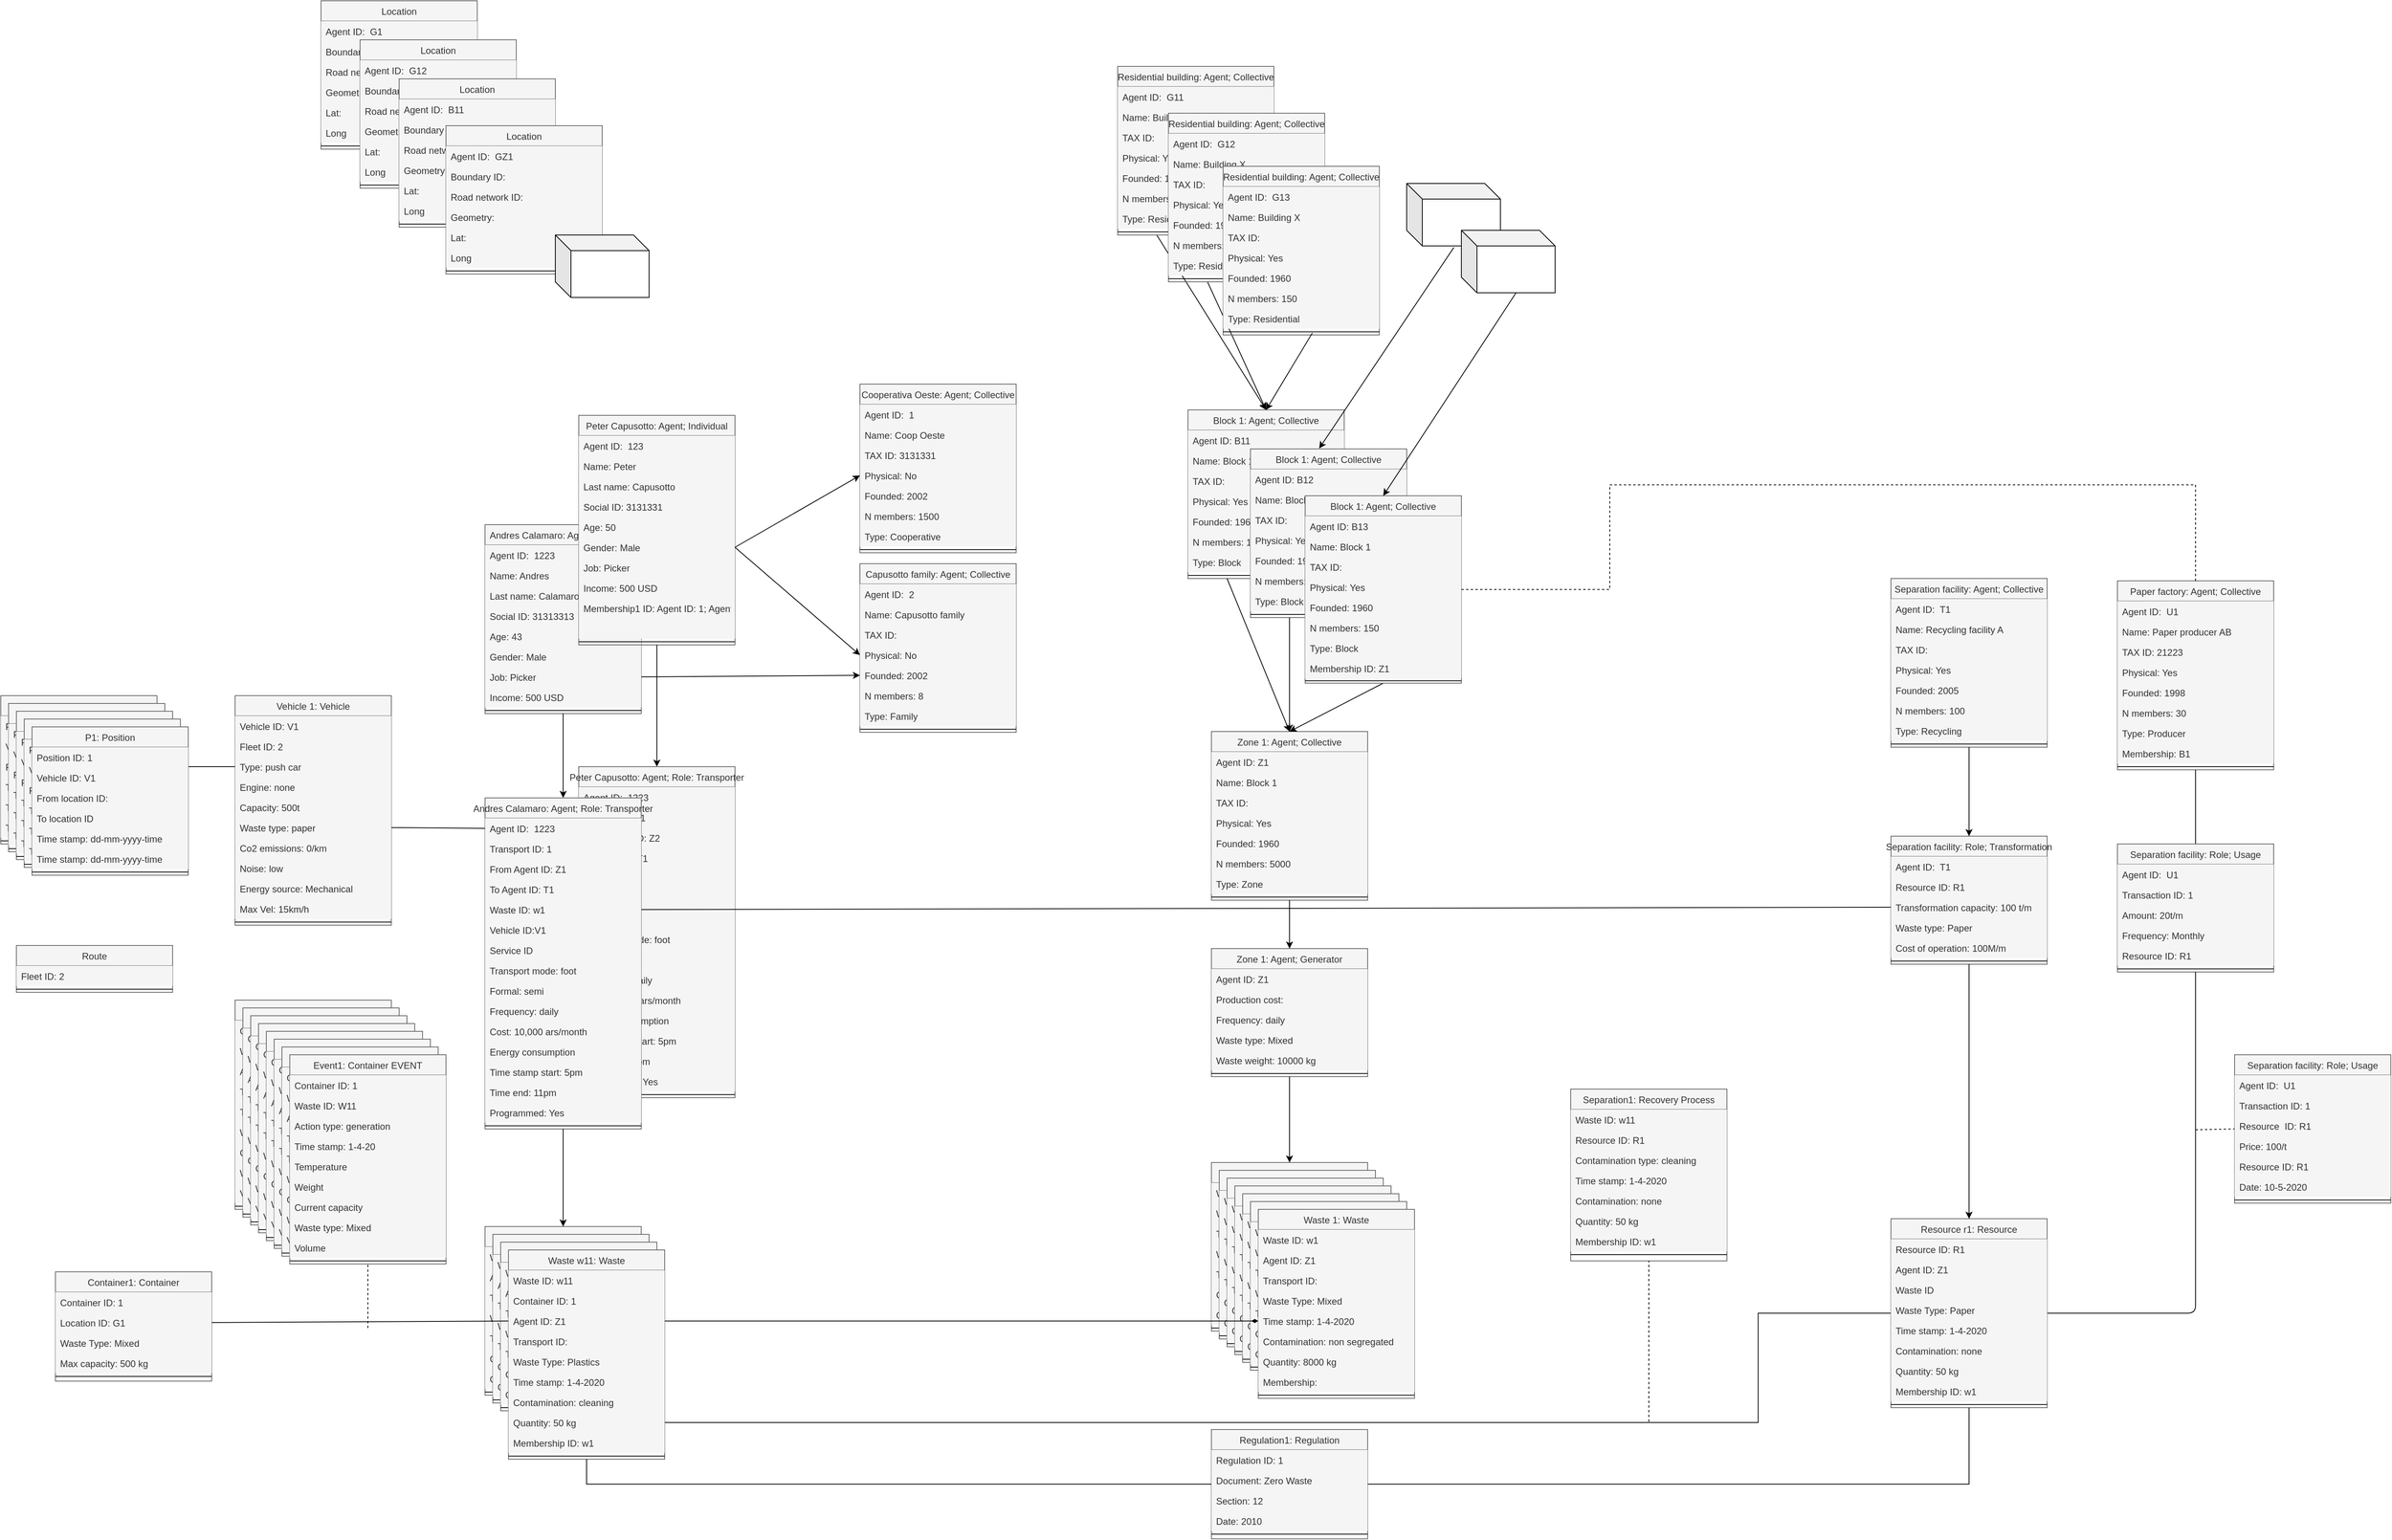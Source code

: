 <mxfile version="13.9.5" type="device"><diagram id="vnJwas-zx3P_0zod8E5b" name="Page-1"><mxGraphModel dx="4114" dy="2140" grid="1" gridSize="10" guides="1" tooltips="1" connect="1" arrows="1" fold="1" page="1" pageScale="1" pageWidth="850" pageHeight="1100" math="0" shadow="0"><root><mxCell id="0"/><mxCell id="1" parent="0"/><mxCell id="9pWzq7bG3OIGl4bt4ycb-186" value="" style="endArrow=classic;html=1;exitX=0.25;exitY=1;exitDx=0;exitDy=0;entryX=0.5;entryY=0;entryDx=0;entryDy=0;" parent="1" source="9pWzq7bG3OIGl4bt4ycb-157" target="9pWzq7bG3OIGl4bt4ycb-175" edge="1"><mxGeometry width="50" height="50" relative="1" as="geometry"><mxPoint x="-370" y="118" as="sourcePoint"/><mxPoint x="-320" y="68" as="targetPoint"/></mxGeometry></mxCell><mxCell id="9pWzq7bG3OIGl4bt4ycb-187" value="" style="endArrow=classic;html=1;exitX=0.25;exitY=1;exitDx=0;exitDy=0;entryX=0.5;entryY=0;entryDx=0;entryDy=0;" parent="1" source="9pWzq7bG3OIGl4bt4ycb-103" target="9pWzq7bG3OIGl4bt4ycb-175" edge="1"><mxGeometry width="50" height="50" relative="1" as="geometry"><mxPoint x="-360" y="128" as="sourcePoint"/><mxPoint x="-605" y="188" as="targetPoint"/></mxGeometry></mxCell><mxCell id="9pWzq7bG3OIGl4bt4ycb-130" value="Peter Capusotto: Agent; Role: Transporter" style="swimlane;fontStyle=0;align=center;verticalAlign=top;childLayout=stackLayout;horizontal=1;startSize=26;horizontalStack=0;resizeParent=1;resizeLast=0;collapsible=1;marginBottom=0;rounded=0;shadow=0;strokeWidth=1;fillColor=#f5f5f5;strokeColor=#666666;fontColor=#333333;" parent="1" vertex="1"><mxGeometry x="-1600" y="521" width="200" height="424" as="geometry"><mxRectangle x="550" y="140" width="160" height="26" as="alternateBounds"/></mxGeometry></mxCell><mxCell id="9pWzq7bG3OIGl4bt4ycb-131" value="Agent ID:  1223" style="text;align=left;verticalAlign=top;spacingLeft=4;spacingRight=4;overflow=hidden;rotatable=0;points=[[0,0.5],[1,0.5]];portConstraint=eastwest;fillColor=#f5f5f5;fontColor=#333333;" parent="9pWzq7bG3OIGl4bt4ycb-130" vertex="1"><mxGeometry y="26" width="200" height="26" as="geometry"/></mxCell><mxCell id="9pWzq7bG3OIGl4bt4ycb-132" value="Transport ID: 1" style="text;align=left;verticalAlign=top;spacingLeft=4;spacingRight=4;overflow=hidden;rotatable=0;points=[[0,0.5],[1,0.5]];portConstraint=eastwest;rounded=0;shadow=0;html=0;fillColor=#f5f5f5;fontColor=#333333;" parent="9pWzq7bG3OIGl4bt4ycb-130" vertex="1"><mxGeometry y="52" width="200" height="26" as="geometry"/></mxCell><mxCell id="9pWzq7bG3OIGl4bt4ycb-133" value="From Agent ID: Z2" style="text;align=left;verticalAlign=top;spacingLeft=4;spacingRight=4;overflow=hidden;rotatable=0;points=[[0,0.5],[1,0.5]];portConstraint=eastwest;rounded=0;shadow=0;html=0;fillColor=#f5f5f5;fontColor=#333333;" parent="9pWzq7bG3OIGl4bt4ycb-130" vertex="1"><mxGeometry y="78" width="200" height="26" as="geometry"/></mxCell><mxCell id="9pWzq7bG3OIGl4bt4ycb-134" value="To Agent ID: T1" style="text;align=left;verticalAlign=top;spacingLeft=4;spacingRight=4;overflow=hidden;rotatable=0;points=[[0,0.5],[1,0.5]];portConstraint=eastwest;rounded=0;shadow=0;html=0;fillColor=#f5f5f5;fontColor=#333333;" parent="9pWzq7bG3OIGl4bt4ycb-130" vertex="1"><mxGeometry y="104" width="200" height="26" as="geometry"/></mxCell><mxCell id="9pWzq7bG3OIGl4bt4ycb-135" value="Waste ID: w1" style="text;align=left;verticalAlign=top;spacingLeft=4;spacingRight=4;overflow=hidden;rotatable=0;points=[[0,0.5],[1,0.5]];portConstraint=eastwest;rounded=0;shadow=0;html=0;fillColor=#f5f5f5;fontColor=#333333;" parent="9pWzq7bG3OIGl4bt4ycb-130" vertex="1"><mxGeometry y="130" width="200" height="26" as="geometry"/></mxCell><mxCell id="9pWzq7bG3OIGl4bt4ycb-136" value="Vehicle ID" style="text;align=left;verticalAlign=top;spacingLeft=4;spacingRight=4;overflow=hidden;rotatable=0;points=[[0,0.5],[1,0.5]];portConstraint=eastwest;rounded=0;shadow=0;html=0;fillColor=#f5f5f5;fontColor=#333333;" parent="9pWzq7bG3OIGl4bt4ycb-130" vertex="1"><mxGeometry y="156" width="200" height="26" as="geometry"/></mxCell><mxCell id="9pWzq7bG3OIGl4bt4ycb-137" value="Service ID" style="text;align=left;verticalAlign=top;spacingLeft=4;spacingRight=4;overflow=hidden;rotatable=0;points=[[0,0.5],[1,0.5]];portConstraint=eastwest;rounded=0;shadow=0;html=0;fillColor=#f5f5f5;fontColor=#333333;" parent="9pWzq7bG3OIGl4bt4ycb-130" vertex="1"><mxGeometry y="182" width="200" height="26" as="geometry"/></mxCell><mxCell id="9pWzq7bG3OIGl4bt4ycb-138" value="Transport mode: foot&#10;" style="text;align=left;verticalAlign=top;spacingLeft=4;spacingRight=4;overflow=hidden;rotatable=0;points=[[0,0.5],[1,0.5]];portConstraint=eastwest;rounded=0;shadow=0;html=0;fillColor=#f5f5f5;fontColor=#333333;" parent="9pWzq7bG3OIGl4bt4ycb-130" vertex="1"><mxGeometry y="208" width="200" height="26" as="geometry"/></mxCell><mxCell id="9pWzq7bG3OIGl4bt4ycb-139" value="Formal: semi&#10;" style="text;align=left;verticalAlign=top;spacingLeft=4;spacingRight=4;overflow=hidden;rotatable=0;points=[[0,0.5],[1,0.5]];portConstraint=eastwest;rounded=0;shadow=0;html=0;fillColor=#f5f5f5;fontColor=#333333;" parent="9pWzq7bG3OIGl4bt4ycb-130" vertex="1"><mxGeometry y="234" width="200" height="26" as="geometry"/></mxCell><mxCell id="9pWzq7bG3OIGl4bt4ycb-140" value="Frequency: daily&#10;" style="text;align=left;verticalAlign=top;spacingLeft=4;spacingRight=4;overflow=hidden;rotatable=0;points=[[0,0.5],[1,0.5]];portConstraint=eastwest;rounded=0;shadow=0;html=0;fillColor=#f5f5f5;fontColor=#333333;" parent="9pWzq7bG3OIGl4bt4ycb-130" vertex="1"><mxGeometry y="260" width="200" height="26" as="geometry"/></mxCell><mxCell id="9pWzq7bG3OIGl4bt4ycb-141" value="Cost: 10,000 ars/month" style="text;align=left;verticalAlign=top;spacingLeft=4;spacingRight=4;overflow=hidden;rotatable=0;points=[[0,0.5],[1,0.5]];portConstraint=eastwest;rounded=0;shadow=0;html=0;fillColor=#f5f5f5;fontColor=#333333;" parent="9pWzq7bG3OIGl4bt4ycb-130" vertex="1"><mxGeometry y="286" width="200" height="26" as="geometry"/></mxCell><mxCell id="9pWzq7bG3OIGl4bt4ycb-142" value="Energy consumption&#10;" style="text;align=left;verticalAlign=top;spacingLeft=4;spacingRight=4;overflow=hidden;rotatable=0;points=[[0,0.5],[1,0.5]];portConstraint=eastwest;rounded=0;shadow=0;html=0;fillColor=#f5f5f5;fontColor=#333333;" parent="9pWzq7bG3OIGl4bt4ycb-130" vertex="1"><mxGeometry y="312" width="200" height="26" as="geometry"/></mxCell><mxCell id="9pWzq7bG3OIGl4bt4ycb-143" value="Time stamp start: 5pm" style="text;align=left;verticalAlign=top;spacingLeft=4;spacingRight=4;overflow=hidden;rotatable=0;points=[[0,0.5],[1,0.5]];portConstraint=eastwest;rounded=0;shadow=0;html=0;fillColor=#f5f5f5;fontColor=#333333;" parent="9pWzq7bG3OIGl4bt4ycb-130" vertex="1"><mxGeometry y="338" width="200" height="26" as="geometry"/></mxCell><mxCell id="9pWzq7bG3OIGl4bt4ycb-144" value="Time end: 11pm" style="text;align=left;verticalAlign=top;spacingLeft=4;spacingRight=4;overflow=hidden;rotatable=0;points=[[0,0.5],[1,0.5]];portConstraint=eastwest;rounded=0;shadow=0;html=0;fillColor=#f5f5f5;fontColor=#333333;" parent="9pWzq7bG3OIGl4bt4ycb-130" vertex="1"><mxGeometry y="364" width="200" height="26" as="geometry"/></mxCell><mxCell id="9pWzq7bG3OIGl4bt4ycb-145" value="Programmed: Yes" style="text;align=left;verticalAlign=top;spacingLeft=4;spacingRight=4;overflow=hidden;rotatable=0;points=[[0,0.5],[1,0.5]];portConstraint=eastwest;rounded=0;shadow=0;html=0;fillColor=#f5f5f5;fontColor=#333333;" parent="9pWzq7bG3OIGl4bt4ycb-130" vertex="1"><mxGeometry y="390" width="200" height="26" as="geometry"/></mxCell><mxCell id="9pWzq7bG3OIGl4bt4ycb-146" value="" style="line;html=1;strokeWidth=1;align=left;verticalAlign=middle;spacingTop=-1;spacingLeft=3;spacingRight=3;rotatable=0;labelPosition=right;points=[];portConstraint=eastwest;" parent="9pWzq7bG3OIGl4bt4ycb-130" vertex="1"><mxGeometry y="416" width="200" height="8" as="geometry"/></mxCell><mxCell id="9pWzq7bG3OIGl4bt4ycb-1" value="Andres Calamaro: Agent; Individual" style="swimlane;fontStyle=0;align=center;verticalAlign=top;childLayout=stackLayout;horizontal=1;startSize=26;horizontalStack=0;resizeParent=1;resizeLast=0;collapsible=1;marginBottom=0;rounded=0;shadow=0;strokeWidth=1;fillColor=#f5f5f5;strokeColor=#666666;fontColor=#333333;" parent="1" vertex="1"><mxGeometry x="-1720" y="211" width="200" height="242" as="geometry"><mxRectangle x="550" y="140" width="160" height="26" as="alternateBounds"/></mxGeometry></mxCell><mxCell id="9pWzq7bG3OIGl4bt4ycb-2" value="Agent ID:  1223" style="text;align=left;verticalAlign=top;spacingLeft=4;spacingRight=4;overflow=hidden;rotatable=0;points=[[0,0.5],[1,0.5]];portConstraint=eastwest;fillColor=#f5f5f5;fontColor=#333333;" parent="9pWzq7bG3OIGl4bt4ycb-1" vertex="1"><mxGeometry y="26" width="200" height="26" as="geometry"/></mxCell><mxCell id="9pWzq7bG3OIGl4bt4ycb-3" value="Name: Andres" style="text;align=left;verticalAlign=top;spacingLeft=4;spacingRight=4;overflow=hidden;rotatable=0;points=[[0,0.5],[1,0.5]];portConstraint=eastwest;rounded=0;shadow=0;html=0;fillColor=#f5f5f5;fontColor=#333333;" parent="9pWzq7bG3OIGl4bt4ycb-1" vertex="1"><mxGeometry y="52" width="200" height="26" as="geometry"/></mxCell><mxCell id="9pWzq7bG3OIGl4bt4ycb-4" value="Last name: Calamaro" style="text;align=left;verticalAlign=top;spacingLeft=4;spacingRight=4;overflow=hidden;rotatable=0;points=[[0,0.5],[1,0.5]];portConstraint=eastwest;rounded=0;shadow=0;html=0;fillColor=#f5f5f5;fontColor=#333333;" parent="9pWzq7bG3OIGl4bt4ycb-1" vertex="1"><mxGeometry y="78" width="200" height="26" as="geometry"/></mxCell><mxCell id="9pWzq7bG3OIGl4bt4ycb-5" value="Social ID: 31313313" style="text;align=left;verticalAlign=top;spacingLeft=4;spacingRight=4;overflow=hidden;rotatable=0;points=[[0,0.5],[1,0.5]];portConstraint=eastwest;rounded=0;shadow=0;html=0;fillColor=#f5f5f5;fontColor=#333333;" parent="9pWzq7bG3OIGl4bt4ycb-1" vertex="1"><mxGeometry y="104" width="200" height="26" as="geometry"/></mxCell><mxCell id="9pWzq7bG3OIGl4bt4ycb-6" value="Age: 43" style="text;align=left;verticalAlign=top;spacingLeft=4;spacingRight=4;overflow=hidden;rotatable=0;points=[[0,0.5],[1,0.5]];portConstraint=eastwest;rounded=0;shadow=0;html=0;fillColor=#f5f5f5;fontColor=#333333;" parent="9pWzq7bG3OIGl4bt4ycb-1" vertex="1"><mxGeometry y="130" width="200" height="26" as="geometry"/></mxCell><mxCell id="9pWzq7bG3OIGl4bt4ycb-11" value="Gender: Male" style="text;align=left;verticalAlign=top;spacingLeft=4;spacingRight=4;overflow=hidden;rotatable=0;points=[[0,0.5],[1,0.5]];portConstraint=eastwest;rounded=0;shadow=0;html=0;fillColor=#f5f5f5;fontColor=#333333;" parent="9pWzq7bG3OIGl4bt4ycb-1" vertex="1"><mxGeometry y="156" width="200" height="26" as="geometry"/></mxCell><mxCell id="9pWzq7bG3OIGl4bt4ycb-14" value="Job: Picker" style="text;align=left;verticalAlign=top;spacingLeft=4;spacingRight=4;overflow=hidden;rotatable=0;points=[[0,0.5],[1,0.5]];portConstraint=eastwest;rounded=0;shadow=0;html=0;fillColor=#f5f5f5;fontColor=#333333;" parent="9pWzq7bG3OIGl4bt4ycb-1" vertex="1"><mxGeometry y="182" width="200" height="26" as="geometry"/></mxCell><mxCell id="9pWzq7bG3OIGl4bt4ycb-15" value="Income: 500 USD" style="text;align=left;verticalAlign=top;spacingLeft=4;spacingRight=4;overflow=hidden;rotatable=0;points=[[0,0.5],[1,0.5]];portConstraint=eastwest;rounded=0;shadow=0;html=0;fillColor=#f5f5f5;fontColor=#333333;" parent="9pWzq7bG3OIGl4bt4ycb-1" vertex="1"><mxGeometry y="208" width="200" height="26" as="geometry"/></mxCell><mxCell id="9pWzq7bG3OIGl4bt4ycb-7" value="" style="line;html=1;strokeWidth=1;align=left;verticalAlign=middle;spacingTop=-1;spacingLeft=3;spacingRight=3;rotatable=0;labelPosition=right;points=[];portConstraint=eastwest;" parent="9pWzq7bG3OIGl4bt4ycb-1" vertex="1"><mxGeometry y="234" width="200" height="8" as="geometry"/></mxCell><mxCell id="9pWzq7bG3OIGl4bt4ycb-17" value="Peter Capusotto: Agent; Individual" style="swimlane;fontStyle=0;align=center;verticalAlign=top;childLayout=stackLayout;horizontal=1;startSize=26;horizontalStack=0;resizeParent=1;resizeLast=0;collapsible=1;marginBottom=0;rounded=0;shadow=0;strokeWidth=1;fillColor=#f5f5f5;strokeColor=#666666;fontColor=#333333;" parent="1" vertex="1"><mxGeometry x="-1600" y="71" width="200" height="294" as="geometry"><mxRectangle x="550" y="140" width="160" height="26" as="alternateBounds"/></mxGeometry></mxCell><mxCell id="9pWzq7bG3OIGl4bt4ycb-18" value="Agent ID:  123" style="text;align=left;verticalAlign=top;spacingLeft=4;spacingRight=4;overflow=hidden;rotatable=0;points=[[0,0.5],[1,0.5]];portConstraint=eastwest;fillColor=#f5f5f5;fontColor=#333333;" parent="9pWzq7bG3OIGl4bt4ycb-17" vertex="1"><mxGeometry y="26" width="200" height="26" as="geometry"/></mxCell><mxCell id="9pWzq7bG3OIGl4bt4ycb-19" value="Name: Peter" style="text;align=left;verticalAlign=top;spacingLeft=4;spacingRight=4;overflow=hidden;rotatable=0;points=[[0,0.5],[1,0.5]];portConstraint=eastwest;rounded=0;shadow=0;html=0;fillColor=#f5f5f5;fontColor=#333333;" parent="9pWzq7bG3OIGl4bt4ycb-17" vertex="1"><mxGeometry y="52" width="200" height="26" as="geometry"/></mxCell><mxCell id="9pWzq7bG3OIGl4bt4ycb-20" value="Last name: Capusotto" style="text;align=left;verticalAlign=top;spacingLeft=4;spacingRight=4;overflow=hidden;rotatable=0;points=[[0,0.5],[1,0.5]];portConstraint=eastwest;rounded=0;shadow=0;html=0;fillColor=#f5f5f5;fontColor=#333333;" parent="9pWzq7bG3OIGl4bt4ycb-17" vertex="1"><mxGeometry y="78" width="200" height="26" as="geometry"/></mxCell><mxCell id="9pWzq7bG3OIGl4bt4ycb-21" value="Social ID: 3131331" style="text;align=left;verticalAlign=top;spacingLeft=4;spacingRight=4;overflow=hidden;rotatable=0;points=[[0,0.5],[1,0.5]];portConstraint=eastwest;rounded=0;shadow=0;html=0;fillColor=#f5f5f5;fontColor=#333333;" parent="9pWzq7bG3OIGl4bt4ycb-17" vertex="1"><mxGeometry y="104" width="200" height="26" as="geometry"/></mxCell><mxCell id="9pWzq7bG3OIGl4bt4ycb-22" value="Age: 50" style="text;align=left;verticalAlign=top;spacingLeft=4;spacingRight=4;overflow=hidden;rotatable=0;points=[[0,0.5],[1,0.5]];portConstraint=eastwest;rounded=0;shadow=0;html=0;fillColor=#f5f5f5;fontColor=#333333;" parent="9pWzq7bG3OIGl4bt4ycb-17" vertex="1"><mxGeometry y="130" width="200" height="26" as="geometry"/></mxCell><mxCell id="9pWzq7bG3OIGl4bt4ycb-23" value="Gender: Male" style="text;align=left;verticalAlign=top;spacingLeft=4;spacingRight=4;overflow=hidden;rotatable=0;points=[[0,0.5],[1,0.5]];portConstraint=eastwest;rounded=0;shadow=0;html=0;fillColor=#f5f5f5;fontColor=#333333;" parent="9pWzq7bG3OIGl4bt4ycb-17" vertex="1"><mxGeometry y="156" width="200" height="26" as="geometry"/></mxCell><mxCell id="9pWzq7bG3OIGl4bt4ycb-24" value="Job: Picker" style="text;align=left;verticalAlign=top;spacingLeft=4;spacingRight=4;overflow=hidden;rotatable=0;points=[[0,0.5],[1,0.5]];portConstraint=eastwest;rounded=0;shadow=0;html=0;fillColor=#f5f5f5;fontColor=#333333;" parent="9pWzq7bG3OIGl4bt4ycb-17" vertex="1"><mxGeometry y="182" width="200" height="26" as="geometry"/></mxCell><mxCell id="9pWzq7bG3OIGl4bt4ycb-25" value="Income: 500 USD" style="text;align=left;verticalAlign=top;spacingLeft=4;spacingRight=4;overflow=hidden;rotatable=0;points=[[0,0.5],[1,0.5]];portConstraint=eastwest;rounded=0;shadow=0;html=0;fillColor=#f5f5f5;fontColor=#333333;" parent="9pWzq7bG3OIGl4bt4ycb-17" vertex="1"><mxGeometry y="208" width="200" height="26" as="geometry"/></mxCell><mxCell id="9pWzq7bG3OIGl4bt4ycb-38" value="Membership1 ID: Agent ID: 1; Agent ID: 2" style="text;align=left;verticalAlign=top;spacingLeft=4;spacingRight=4;overflow=hidden;rotatable=0;points=[[0,0.5],[1,0.5]];portConstraint=eastwest;rounded=0;shadow=0;html=0;fillColor=#f5f5f5;fontColor=#333333;" parent="9pWzq7bG3OIGl4bt4ycb-17" vertex="1"><mxGeometry y="234" width="200" height="26" as="geometry"/></mxCell><mxCell id="9pWzq7bG3OIGl4bt4ycb-39" value="" style="text;align=left;verticalAlign=top;spacingLeft=4;spacingRight=4;overflow=hidden;rotatable=0;points=[[0,0.5],[1,0.5]];portConstraint=eastwest;rounded=0;shadow=0;html=0;fillColor=#f5f5f5;fontColor=#333333;" parent="9pWzq7bG3OIGl4bt4ycb-17" vertex="1"><mxGeometry y="260" width="200" height="26" as="geometry"/></mxCell><mxCell id="9pWzq7bG3OIGl4bt4ycb-26" value="" style="line;html=1;strokeWidth=1;align=left;verticalAlign=middle;spacingTop=-1;spacingLeft=3;spacingRight=3;rotatable=0;labelPosition=right;points=[];portConstraint=eastwest;" parent="9pWzq7bG3OIGl4bt4ycb-17" vertex="1"><mxGeometry y="286" width="200" height="8" as="geometry"/></mxCell><mxCell id="9pWzq7bG3OIGl4bt4ycb-28" value="Cooperativa Oeste: Agent; Collective" style="swimlane;fontStyle=0;align=center;verticalAlign=top;childLayout=stackLayout;horizontal=1;startSize=26;horizontalStack=0;resizeParent=1;resizeLast=0;collapsible=1;marginBottom=0;rounded=0;shadow=0;strokeWidth=1;fillColor=#f5f5f5;strokeColor=#666666;fontColor=#333333;" parent="1" vertex="1"><mxGeometry x="-1240" y="31" width="200" height="216" as="geometry"><mxRectangle x="550" y="140" width="160" height="26" as="alternateBounds"/></mxGeometry></mxCell><mxCell id="9pWzq7bG3OIGl4bt4ycb-29" value="Agent ID:  1" style="text;align=left;verticalAlign=top;spacingLeft=4;spacingRight=4;overflow=hidden;rotatable=0;points=[[0,0.5],[1,0.5]];portConstraint=eastwest;fillColor=#f5f5f5;fontColor=#333333;" parent="9pWzq7bG3OIGl4bt4ycb-28" vertex="1"><mxGeometry y="26" width="200" height="26" as="geometry"/></mxCell><mxCell id="9pWzq7bG3OIGl4bt4ycb-30" value="Name: Coop Oeste" style="text;align=left;verticalAlign=top;spacingLeft=4;spacingRight=4;overflow=hidden;rotatable=0;points=[[0,0.5],[1,0.5]];portConstraint=eastwest;rounded=0;shadow=0;html=0;fillColor=#f5f5f5;fontColor=#333333;" parent="9pWzq7bG3OIGl4bt4ycb-28" vertex="1"><mxGeometry y="52" width="200" height="26" as="geometry"/></mxCell><mxCell id="9pWzq7bG3OIGl4bt4ycb-32" value="TAX ID: 3131331" style="text;align=left;verticalAlign=top;spacingLeft=4;spacingRight=4;overflow=hidden;rotatable=0;points=[[0,0.5],[1,0.5]];portConstraint=eastwest;rounded=0;shadow=0;html=0;fillColor=#f5f5f5;fontColor=#333333;" parent="9pWzq7bG3OIGl4bt4ycb-28" vertex="1"><mxGeometry y="78" width="200" height="26" as="geometry"/></mxCell><mxCell id="9pWzq7bG3OIGl4bt4ycb-33" value="Physical: No" style="text;align=left;verticalAlign=top;spacingLeft=4;spacingRight=4;overflow=hidden;rotatable=0;points=[[0,0.5],[1,0.5]];portConstraint=eastwest;rounded=0;shadow=0;html=0;fillColor=#f5f5f5;fontColor=#333333;" parent="9pWzq7bG3OIGl4bt4ycb-28" vertex="1"><mxGeometry y="104" width="200" height="26" as="geometry"/></mxCell><mxCell id="9pWzq7bG3OIGl4bt4ycb-34" value="Founded: 2002" style="text;align=left;verticalAlign=top;spacingLeft=4;spacingRight=4;overflow=hidden;rotatable=0;points=[[0,0.5],[1,0.5]];portConstraint=eastwest;rounded=0;shadow=0;html=0;fillColor=#f5f5f5;fontColor=#333333;" parent="9pWzq7bG3OIGl4bt4ycb-28" vertex="1"><mxGeometry y="130" width="200" height="26" as="geometry"/></mxCell><mxCell id="9pWzq7bG3OIGl4bt4ycb-35" value="N members: 1500" style="text;align=left;verticalAlign=top;spacingLeft=4;spacingRight=4;overflow=hidden;rotatable=0;points=[[0,0.5],[1,0.5]];portConstraint=eastwest;rounded=0;shadow=0;html=0;fillColor=#f5f5f5;fontColor=#333333;" parent="9pWzq7bG3OIGl4bt4ycb-28" vertex="1"><mxGeometry y="156" width="200" height="26" as="geometry"/></mxCell><mxCell id="9pWzq7bG3OIGl4bt4ycb-50" value="Type: Cooperative" style="text;align=left;verticalAlign=top;spacingLeft=4;spacingRight=4;overflow=hidden;rotatable=0;points=[[0,0.5],[1,0.5]];portConstraint=eastwest;rounded=0;shadow=0;html=0;fillColor=#f5f5f5;fontColor=#333333;" parent="9pWzq7bG3OIGl4bt4ycb-28" vertex="1"><mxGeometry y="182" width="200" height="26" as="geometry"/></mxCell><mxCell id="9pWzq7bG3OIGl4bt4ycb-37" value="" style="line;html=1;strokeWidth=1;align=left;verticalAlign=middle;spacingTop=-1;spacingLeft=3;spacingRight=3;rotatable=0;labelPosition=right;points=[];portConstraint=eastwest;" parent="9pWzq7bG3OIGl4bt4ycb-28" vertex="1"><mxGeometry y="208" width="200" height="8" as="geometry"/></mxCell><mxCell id="9pWzq7bG3OIGl4bt4ycb-40" value="Capusotto family: Agent; Collective" style="swimlane;fontStyle=0;align=center;verticalAlign=top;childLayout=stackLayout;horizontal=1;startSize=26;horizontalStack=0;resizeParent=1;resizeLast=0;collapsible=1;marginBottom=0;rounded=0;shadow=0;strokeWidth=1;fillColor=#f5f5f5;strokeColor=#666666;fontColor=#333333;" parent="1" vertex="1"><mxGeometry x="-1240" y="261" width="200" height="216" as="geometry"><mxRectangle x="550" y="140" width="160" height="26" as="alternateBounds"/></mxGeometry></mxCell><mxCell id="9pWzq7bG3OIGl4bt4ycb-41" value="Agent ID:  2" style="text;align=left;verticalAlign=top;spacingLeft=4;spacingRight=4;overflow=hidden;rotatable=0;points=[[0,0.5],[1,0.5]];portConstraint=eastwest;fillColor=#f5f5f5;fontColor=#333333;" parent="9pWzq7bG3OIGl4bt4ycb-40" vertex="1"><mxGeometry y="26" width="200" height="26" as="geometry"/></mxCell><mxCell id="9pWzq7bG3OIGl4bt4ycb-42" value="Name: Capusotto family" style="text;align=left;verticalAlign=top;spacingLeft=4;spacingRight=4;overflow=hidden;rotatable=0;points=[[0,0.5],[1,0.5]];portConstraint=eastwest;rounded=0;shadow=0;html=0;fillColor=#f5f5f5;fontColor=#333333;" parent="9pWzq7bG3OIGl4bt4ycb-40" vertex="1"><mxGeometry y="52" width="200" height="26" as="geometry"/></mxCell><mxCell id="9pWzq7bG3OIGl4bt4ycb-43" value="TAX ID: " style="text;align=left;verticalAlign=top;spacingLeft=4;spacingRight=4;overflow=hidden;rotatable=0;points=[[0,0.5],[1,0.5]];portConstraint=eastwest;rounded=0;shadow=0;html=0;fillColor=#f5f5f5;fontColor=#333333;" parent="9pWzq7bG3OIGl4bt4ycb-40" vertex="1"><mxGeometry y="78" width="200" height="26" as="geometry"/></mxCell><mxCell id="9pWzq7bG3OIGl4bt4ycb-44" value="Physical: No" style="text;align=left;verticalAlign=top;spacingLeft=4;spacingRight=4;overflow=hidden;rotatable=0;points=[[0,0.5],[1,0.5]];portConstraint=eastwest;rounded=0;shadow=0;html=0;fillColor=#f5f5f5;fontColor=#333333;" parent="9pWzq7bG3OIGl4bt4ycb-40" vertex="1"><mxGeometry y="104" width="200" height="26" as="geometry"/></mxCell><mxCell id="9pWzq7bG3OIGl4bt4ycb-45" value="Founded: 2002" style="text;align=left;verticalAlign=top;spacingLeft=4;spacingRight=4;overflow=hidden;rotatable=0;points=[[0,0.5],[1,0.5]];portConstraint=eastwest;rounded=0;shadow=0;html=0;fillColor=#f5f5f5;fontColor=#333333;" parent="9pWzq7bG3OIGl4bt4ycb-40" vertex="1"><mxGeometry y="130" width="200" height="26" as="geometry"/></mxCell><mxCell id="9pWzq7bG3OIGl4bt4ycb-46" value="N members: 8" style="text;align=left;verticalAlign=top;spacingLeft=4;spacingRight=4;overflow=hidden;rotatable=0;points=[[0,0.5],[1,0.5]];portConstraint=eastwest;rounded=0;shadow=0;html=0;fillColor=#f5f5f5;fontColor=#333333;" parent="9pWzq7bG3OIGl4bt4ycb-40" vertex="1"><mxGeometry y="156" width="200" height="26" as="geometry"/></mxCell><mxCell id="9pWzq7bG3OIGl4bt4ycb-51" value="Type: Family" style="text;align=left;verticalAlign=top;spacingLeft=4;spacingRight=4;overflow=hidden;rotatable=0;points=[[0,0.5],[1,0.5]];portConstraint=eastwest;rounded=0;shadow=0;html=0;fillColor=#f5f5f5;fontColor=#333333;" parent="9pWzq7bG3OIGl4bt4ycb-40" vertex="1"><mxGeometry y="182" width="200" height="26" as="geometry"/></mxCell><mxCell id="9pWzq7bG3OIGl4bt4ycb-47" value="" style="line;html=1;strokeWidth=1;align=left;verticalAlign=middle;spacingTop=-1;spacingLeft=3;spacingRight=3;rotatable=0;labelPosition=right;points=[];portConstraint=eastwest;" parent="9pWzq7bG3OIGl4bt4ycb-40" vertex="1"><mxGeometry y="208" width="200" height="8" as="geometry"/></mxCell><mxCell id="9pWzq7bG3OIGl4bt4ycb-49" value="" style="endArrow=classic;html=1;exitX=1;exitY=0.5;exitDx=0;exitDy=0;entryX=0;entryY=0.5;entryDx=0;entryDy=0;" parent="1" source="9pWzq7bG3OIGl4bt4ycb-23" target="9pWzq7bG3OIGl4bt4ycb-33" edge="1"><mxGeometry width="50" height="50" relative="1" as="geometry"><mxPoint x="-1350" y="141" as="sourcePoint"/><mxPoint x="-1300" y="91" as="targetPoint"/></mxGeometry></mxCell><mxCell id="9pWzq7bG3OIGl4bt4ycb-52" value="" style="endArrow=classic;html=1;entryX=0;entryY=0.5;entryDx=0;entryDy=0;exitX=1;exitY=0.5;exitDx=0;exitDy=0;" parent="1" source="9pWzq7bG3OIGl4bt4ycb-23" target="9pWzq7bG3OIGl4bt4ycb-44" edge="1"><mxGeometry width="50" height="50" relative="1" as="geometry"><mxPoint x="-1400" y="214" as="sourcePoint"/><mxPoint x="-1230" y="158" as="targetPoint"/></mxGeometry></mxCell><mxCell id="9pWzq7bG3OIGl4bt4ycb-53" value="" style="endArrow=classic;html=1;exitX=1;exitY=0.5;exitDx=0;exitDy=0;entryX=0;entryY=0.5;entryDx=0;entryDy=0;" parent="1" source="9pWzq7bG3OIGl4bt4ycb-14" target="9pWzq7bG3OIGl4bt4ycb-45" edge="1"><mxGeometry width="50" height="50" relative="1" as="geometry"><mxPoint x="-1200" y="361" as="sourcePoint"/><mxPoint x="-1150" y="311" as="targetPoint"/></mxGeometry></mxCell><mxCell id="9pWzq7bG3OIGl4bt4ycb-64" value="" style="endArrow=classic;html=1;exitX=0.5;exitY=1;exitDx=0;exitDy=0;entryX=0.5;entryY=0;entryDx=0;entryDy=0;" parent="1" source="9pWzq7bG3OIGl4bt4ycb-1" target="9pWzq7bG3OIGl4bt4ycb-54" edge="1"><mxGeometry width="50" height="50" relative="1" as="geometry"><mxPoint x="-1140" y="631" as="sourcePoint"/><mxPoint x="-1090" y="581" as="targetPoint"/></mxGeometry></mxCell><mxCell id="9pWzq7bG3OIGl4bt4ycb-76" value="Location" style="swimlane;fontStyle=0;align=center;verticalAlign=top;childLayout=stackLayout;horizontal=1;startSize=26;horizontalStack=0;resizeParent=1;resizeLast=0;collapsible=1;marginBottom=0;rounded=0;shadow=0;strokeWidth=1;fillColor=#f5f5f5;strokeColor=#666666;fontColor=#333333;" parent="1" vertex="1"><mxGeometry x="-1930" y="-460" width="200" height="190" as="geometry"><mxRectangle x="550" y="140" width="160" height="26" as="alternateBounds"/></mxGeometry></mxCell><mxCell id="9pWzq7bG3OIGl4bt4ycb-77" value="Agent ID:  G1" style="text;align=left;verticalAlign=top;spacingLeft=4;spacingRight=4;overflow=hidden;rotatable=0;points=[[0,0.5],[1,0.5]];portConstraint=eastwest;fillColor=#f5f5f5;fontColor=#333333;" parent="9pWzq7bG3OIGl4bt4ycb-76" vertex="1"><mxGeometry y="26" width="200" height="26" as="geometry"/></mxCell><mxCell id="9pWzq7bG3OIGl4bt4ycb-78" value="Boundary ID:" style="text;align=left;verticalAlign=top;spacingLeft=4;spacingRight=4;overflow=hidden;rotatable=0;points=[[0,0.5],[1,0.5]];portConstraint=eastwest;rounded=0;shadow=0;html=0;fillColor=#f5f5f5;fontColor=#333333;" parent="9pWzq7bG3OIGl4bt4ycb-76" vertex="1"><mxGeometry y="52" width="200" height="26" as="geometry"/></mxCell><mxCell id="9pWzq7bG3OIGl4bt4ycb-79" value="Road network ID:" style="text;align=left;verticalAlign=top;spacingLeft=4;spacingRight=4;overflow=hidden;rotatable=0;points=[[0,0.5],[1,0.5]];portConstraint=eastwest;rounded=0;shadow=0;html=0;fillColor=#f5f5f5;fontColor=#333333;" parent="9pWzq7bG3OIGl4bt4ycb-76" vertex="1"><mxGeometry y="78" width="200" height="26" as="geometry"/></mxCell><mxCell id="9pWzq7bG3OIGl4bt4ycb-80" value="Geometry:" style="text;align=left;verticalAlign=top;spacingLeft=4;spacingRight=4;overflow=hidden;rotatable=0;points=[[0,0.5],[1,0.5]];portConstraint=eastwest;rounded=0;shadow=0;html=0;fillColor=#f5f5f5;fontColor=#333333;" parent="9pWzq7bG3OIGl4bt4ycb-76" vertex="1"><mxGeometry y="104" width="200" height="26" as="geometry"/></mxCell><mxCell id="9pWzq7bG3OIGl4bt4ycb-81" value="Lat:" style="text;align=left;verticalAlign=top;spacingLeft=4;spacingRight=4;overflow=hidden;rotatable=0;points=[[0,0.5],[1,0.5]];portConstraint=eastwest;rounded=0;shadow=0;html=0;fillColor=#f5f5f5;fontColor=#333333;" parent="9pWzq7bG3OIGl4bt4ycb-76" vertex="1"><mxGeometry y="130" width="200" height="26" as="geometry"/></mxCell><mxCell id="9pWzq7bG3OIGl4bt4ycb-82" value="Long" style="text;align=left;verticalAlign=top;spacingLeft=4;spacingRight=4;overflow=hidden;rotatable=0;points=[[0,0.5],[1,0.5]];portConstraint=eastwest;rounded=0;shadow=0;html=0;fillColor=#f5f5f5;fontColor=#333333;" parent="9pWzq7bG3OIGl4bt4ycb-76" vertex="1"><mxGeometry y="156" width="200" height="26" as="geometry"/></mxCell><mxCell id="9pWzq7bG3OIGl4bt4ycb-84" value="" style="line;html=1;strokeWidth=1;align=left;verticalAlign=middle;spacingTop=-1;spacingLeft=3;spacingRight=3;rotatable=0;labelPosition=right;points=[];portConstraint=eastwest;" parent="9pWzq7bG3OIGl4bt4ycb-76" vertex="1"><mxGeometry y="182" width="200" height="8" as="geometry"/></mxCell><mxCell id="9pWzq7bG3OIGl4bt4ycb-86" value="Location" style="swimlane;fontStyle=0;align=center;verticalAlign=top;childLayout=stackLayout;horizontal=1;startSize=26;horizontalStack=0;resizeParent=1;resizeLast=0;collapsible=1;marginBottom=0;rounded=0;shadow=0;strokeWidth=1;fillColor=#f5f5f5;strokeColor=#666666;fontColor=#333333;" parent="1" vertex="1"><mxGeometry x="-1880" y="-410" width="200" height="190" as="geometry"><mxRectangle x="550" y="140" width="160" height="26" as="alternateBounds"/></mxGeometry></mxCell><mxCell id="9pWzq7bG3OIGl4bt4ycb-87" value="Agent ID:  G12" style="text;align=left;verticalAlign=top;spacingLeft=4;spacingRight=4;overflow=hidden;rotatable=0;points=[[0,0.5],[1,0.5]];portConstraint=eastwest;fillColor=#f5f5f5;fontColor=#333333;" parent="9pWzq7bG3OIGl4bt4ycb-86" vertex="1"><mxGeometry y="26" width="200" height="26" as="geometry"/></mxCell><mxCell id="9pWzq7bG3OIGl4bt4ycb-88" value="Boundary ID:" style="text;align=left;verticalAlign=top;spacingLeft=4;spacingRight=4;overflow=hidden;rotatable=0;points=[[0,0.5],[1,0.5]];portConstraint=eastwest;rounded=0;shadow=0;html=0;fillColor=#f5f5f5;fontColor=#333333;" parent="9pWzq7bG3OIGl4bt4ycb-86" vertex="1"><mxGeometry y="52" width="200" height="26" as="geometry"/></mxCell><mxCell id="9pWzq7bG3OIGl4bt4ycb-89" value="Road network ID:" style="text;align=left;verticalAlign=top;spacingLeft=4;spacingRight=4;overflow=hidden;rotatable=0;points=[[0,0.5],[1,0.5]];portConstraint=eastwest;rounded=0;shadow=0;html=0;fillColor=#f5f5f5;fontColor=#333333;" parent="9pWzq7bG3OIGl4bt4ycb-86" vertex="1"><mxGeometry y="78" width="200" height="26" as="geometry"/></mxCell><mxCell id="9pWzq7bG3OIGl4bt4ycb-90" value="Geometry:" style="text;align=left;verticalAlign=top;spacingLeft=4;spacingRight=4;overflow=hidden;rotatable=0;points=[[0,0.5],[1,0.5]];portConstraint=eastwest;rounded=0;shadow=0;html=0;fillColor=#f5f5f5;fontColor=#333333;" parent="9pWzq7bG3OIGl4bt4ycb-86" vertex="1"><mxGeometry y="104" width="200" height="26" as="geometry"/></mxCell><mxCell id="9pWzq7bG3OIGl4bt4ycb-91" value="Lat:" style="text;align=left;verticalAlign=top;spacingLeft=4;spacingRight=4;overflow=hidden;rotatable=0;points=[[0,0.5],[1,0.5]];portConstraint=eastwest;rounded=0;shadow=0;html=0;fillColor=#f5f5f5;fontColor=#333333;" parent="9pWzq7bG3OIGl4bt4ycb-86" vertex="1"><mxGeometry y="130" width="200" height="26" as="geometry"/></mxCell><mxCell id="9pWzq7bG3OIGl4bt4ycb-92" value="Long" style="text;align=left;verticalAlign=top;spacingLeft=4;spacingRight=4;overflow=hidden;rotatable=0;points=[[0,0.5],[1,0.5]];portConstraint=eastwest;rounded=0;shadow=0;html=0;fillColor=#f5f5f5;fontColor=#333333;" parent="9pWzq7bG3OIGl4bt4ycb-86" vertex="1"><mxGeometry y="156" width="200" height="26" as="geometry"/></mxCell><mxCell id="9pWzq7bG3OIGl4bt4ycb-93" value="" style="line;html=1;strokeWidth=1;align=left;verticalAlign=middle;spacingTop=-1;spacingLeft=3;spacingRight=3;rotatable=0;labelPosition=right;points=[];portConstraint=eastwest;" parent="9pWzq7bG3OIGl4bt4ycb-86" vertex="1"><mxGeometry y="182" width="200" height="8" as="geometry"/></mxCell><mxCell id="9pWzq7bG3OIGl4bt4ycb-94" value="Location" style="swimlane;fontStyle=0;align=center;verticalAlign=top;childLayout=stackLayout;horizontal=1;startSize=26;horizontalStack=0;resizeParent=1;resizeLast=0;collapsible=1;marginBottom=0;rounded=0;shadow=0;strokeWidth=1;fillColor=#f5f5f5;strokeColor=#666666;fontColor=#333333;" parent="1" vertex="1"><mxGeometry x="-1830" y="-360" width="200" height="190" as="geometry"><mxRectangle x="550" y="140" width="160" height="26" as="alternateBounds"/></mxGeometry></mxCell><mxCell id="9pWzq7bG3OIGl4bt4ycb-95" value="Agent ID:  B11" style="text;align=left;verticalAlign=top;spacingLeft=4;spacingRight=4;overflow=hidden;rotatable=0;points=[[0,0.5],[1,0.5]];portConstraint=eastwest;fillColor=#f5f5f5;fontColor=#333333;" parent="9pWzq7bG3OIGl4bt4ycb-94" vertex="1"><mxGeometry y="26" width="200" height="26" as="geometry"/></mxCell><mxCell id="9pWzq7bG3OIGl4bt4ycb-96" value="Boundary ID:" style="text;align=left;verticalAlign=top;spacingLeft=4;spacingRight=4;overflow=hidden;rotatable=0;points=[[0,0.5],[1,0.5]];portConstraint=eastwest;rounded=0;shadow=0;html=0;fillColor=#f5f5f5;fontColor=#333333;" parent="9pWzq7bG3OIGl4bt4ycb-94" vertex="1"><mxGeometry y="52" width="200" height="26" as="geometry"/></mxCell><mxCell id="9pWzq7bG3OIGl4bt4ycb-97" value="Road network ID:" style="text;align=left;verticalAlign=top;spacingLeft=4;spacingRight=4;overflow=hidden;rotatable=0;points=[[0,0.5],[1,0.5]];portConstraint=eastwest;rounded=0;shadow=0;html=0;fillColor=#f5f5f5;fontColor=#333333;" parent="9pWzq7bG3OIGl4bt4ycb-94" vertex="1"><mxGeometry y="78" width="200" height="26" as="geometry"/></mxCell><mxCell id="9pWzq7bG3OIGl4bt4ycb-98" value="Geometry:" style="text;align=left;verticalAlign=top;spacingLeft=4;spacingRight=4;overflow=hidden;rotatable=0;points=[[0,0.5],[1,0.5]];portConstraint=eastwest;rounded=0;shadow=0;html=0;fillColor=#f5f5f5;fontColor=#333333;" parent="9pWzq7bG3OIGl4bt4ycb-94" vertex="1"><mxGeometry y="104" width="200" height="26" as="geometry"/></mxCell><mxCell id="9pWzq7bG3OIGl4bt4ycb-99" value="Lat:" style="text;align=left;verticalAlign=top;spacingLeft=4;spacingRight=4;overflow=hidden;rotatable=0;points=[[0,0.5],[1,0.5]];portConstraint=eastwest;rounded=0;shadow=0;html=0;fillColor=#f5f5f5;fontColor=#333333;" parent="9pWzq7bG3OIGl4bt4ycb-94" vertex="1"><mxGeometry y="130" width="200" height="26" as="geometry"/></mxCell><mxCell id="9pWzq7bG3OIGl4bt4ycb-100" value="Long" style="text;align=left;verticalAlign=top;spacingLeft=4;spacingRight=4;overflow=hidden;rotatable=0;points=[[0,0.5],[1,0.5]];portConstraint=eastwest;rounded=0;shadow=0;html=0;fillColor=#f5f5f5;fontColor=#333333;" parent="9pWzq7bG3OIGl4bt4ycb-94" vertex="1"><mxGeometry y="156" width="200" height="26" as="geometry"/></mxCell><mxCell id="9pWzq7bG3OIGl4bt4ycb-101" value="" style="line;html=1;strokeWidth=1;align=left;verticalAlign=middle;spacingTop=-1;spacingLeft=3;spacingRight=3;rotatable=0;labelPosition=right;points=[];portConstraint=eastwest;" parent="9pWzq7bG3OIGl4bt4ycb-94" vertex="1"><mxGeometry y="182" width="200" height="8" as="geometry"/></mxCell><mxCell id="9pWzq7bG3OIGl4bt4ycb-103" value="Residential building: Agent; Collective" style="swimlane;fontStyle=0;align=center;verticalAlign=top;childLayout=stackLayout;horizontal=1;startSize=26;horizontalStack=0;resizeParent=1;resizeLast=0;collapsible=1;marginBottom=0;rounded=0;shadow=0;strokeWidth=1;fillColor=#f5f5f5;strokeColor=#666666;fontColor=#333333;" parent="1" vertex="1"><mxGeometry x="-910" y="-376" width="200" height="216" as="geometry"><mxRectangle x="550" y="140" width="160" height="26" as="alternateBounds"/></mxGeometry></mxCell><mxCell id="9pWzq7bG3OIGl4bt4ycb-104" value="Agent ID:  G11" style="text;align=left;verticalAlign=top;spacingLeft=4;spacingRight=4;overflow=hidden;rotatable=0;points=[[0,0.5],[1,0.5]];portConstraint=eastwest;fillColor=#f5f5f5;fontColor=#333333;" parent="9pWzq7bG3OIGl4bt4ycb-103" vertex="1"><mxGeometry y="26" width="200" height="26" as="geometry"/></mxCell><mxCell id="9pWzq7bG3OIGl4bt4ycb-105" value="Name: Building X" style="text;align=left;verticalAlign=top;spacingLeft=4;spacingRight=4;overflow=hidden;rotatable=0;points=[[0,0.5],[1,0.5]];portConstraint=eastwest;rounded=0;shadow=0;html=0;fillColor=#f5f5f5;fontColor=#333333;" parent="9pWzq7bG3OIGl4bt4ycb-103" vertex="1"><mxGeometry y="52" width="200" height="26" as="geometry"/></mxCell><mxCell id="9pWzq7bG3OIGl4bt4ycb-106" value="TAX ID: " style="text;align=left;verticalAlign=top;spacingLeft=4;spacingRight=4;overflow=hidden;rotatable=0;points=[[0,0.5],[1,0.5]];portConstraint=eastwest;rounded=0;shadow=0;html=0;fillColor=#f5f5f5;fontColor=#333333;" parent="9pWzq7bG3OIGl4bt4ycb-103" vertex="1"><mxGeometry y="78" width="200" height="26" as="geometry"/></mxCell><mxCell id="9pWzq7bG3OIGl4bt4ycb-107" value="Physical: Yes" style="text;align=left;verticalAlign=top;spacingLeft=4;spacingRight=4;overflow=hidden;rotatable=0;points=[[0,0.5],[1,0.5]];portConstraint=eastwest;rounded=0;shadow=0;html=0;fillColor=#f5f5f5;fontColor=#333333;" parent="9pWzq7bG3OIGl4bt4ycb-103" vertex="1"><mxGeometry y="104" width="200" height="26" as="geometry"/></mxCell><mxCell id="9pWzq7bG3OIGl4bt4ycb-108" value="Founded: 1960" style="text;align=left;verticalAlign=top;spacingLeft=4;spacingRight=4;overflow=hidden;rotatable=0;points=[[0,0.5],[1,0.5]];portConstraint=eastwest;rounded=0;shadow=0;html=0;fillColor=#f5f5f5;fontColor=#333333;" parent="9pWzq7bG3OIGl4bt4ycb-103" vertex="1"><mxGeometry y="130" width="200" height="26" as="geometry"/></mxCell><mxCell id="9pWzq7bG3OIGl4bt4ycb-109" value="N members: 150" style="text;align=left;verticalAlign=top;spacingLeft=4;spacingRight=4;overflow=hidden;rotatable=0;points=[[0,0.5],[1,0.5]];portConstraint=eastwest;rounded=0;shadow=0;html=0;fillColor=#f5f5f5;fontColor=#333333;" parent="9pWzq7bG3OIGl4bt4ycb-103" vertex="1"><mxGeometry y="156" width="200" height="26" as="geometry"/></mxCell><mxCell id="9pWzq7bG3OIGl4bt4ycb-110" value="Type: Residential" style="text;align=left;verticalAlign=top;spacingLeft=4;spacingRight=4;overflow=hidden;rotatable=0;points=[[0,0.5],[1,0.5]];portConstraint=eastwest;rounded=0;shadow=0;html=0;fillColor=#f5f5f5;fontColor=#333333;" parent="9pWzq7bG3OIGl4bt4ycb-103" vertex="1"><mxGeometry y="182" width="200" height="26" as="geometry"/></mxCell><mxCell id="9pWzq7bG3OIGl4bt4ycb-111" value="" style="line;html=1;strokeWidth=1;align=left;verticalAlign=middle;spacingTop=-1;spacingLeft=3;spacingRight=3;rotatable=0;labelPosition=right;points=[];portConstraint=eastwest;" parent="9pWzq7bG3OIGl4bt4ycb-103" vertex="1"><mxGeometry y="208" width="200" height="8" as="geometry"/></mxCell><mxCell id="9pWzq7bG3OIGl4bt4ycb-122" value="" style="endArrow=classic;html=1;exitX=0.5;exitY=1;exitDx=0;exitDy=0;entryX=0.5;entryY=0;entryDx=0;entryDy=0;" parent="1" source="9pWzq7bG3OIGl4bt4ycb-17" target="9pWzq7bG3OIGl4bt4ycb-130" edge="1"><mxGeometry width="50" height="50" relative="1" as="geometry"><mxPoint x="-1320" y="453.0" as="sourcePoint"/><mxPoint x="-1500" y="511" as="targetPoint"/></mxGeometry></mxCell><mxCell id="9pWzq7bG3OIGl4bt4ycb-54" value="Andres Calamaro: Agent; Role: Transporter" style="swimlane;fontStyle=0;align=center;verticalAlign=top;childLayout=stackLayout;horizontal=1;startSize=26;horizontalStack=0;resizeParent=1;resizeLast=0;collapsible=1;marginBottom=0;rounded=0;shadow=0;strokeWidth=1;fillColor=#f5f5f5;strokeColor=#666666;fontColor=#333333;" parent="1" vertex="1"><mxGeometry x="-1720" y="561" width="200" height="424" as="geometry"><mxRectangle x="550" y="140" width="160" height="26" as="alternateBounds"/></mxGeometry></mxCell><mxCell id="9pWzq7bG3OIGl4bt4ycb-55" value="Agent ID:  1223" style="text;align=left;verticalAlign=top;spacingLeft=4;spacingRight=4;overflow=hidden;rotatable=0;points=[[0,0.5],[1,0.5]];portConstraint=eastwest;fillColor=#f5f5f5;fontColor=#333333;" parent="9pWzq7bG3OIGl4bt4ycb-54" vertex="1"><mxGeometry y="26" width="200" height="26" as="geometry"/></mxCell><mxCell id="9pWzq7bG3OIGl4bt4ycb-56" value="Transport ID: 1" style="text;align=left;verticalAlign=top;spacingLeft=4;spacingRight=4;overflow=hidden;rotatable=0;points=[[0,0.5],[1,0.5]];portConstraint=eastwest;rounded=0;shadow=0;html=0;fillColor=#f5f5f5;fontColor=#333333;" parent="9pWzq7bG3OIGl4bt4ycb-54" vertex="1"><mxGeometry y="52" width="200" height="26" as="geometry"/></mxCell><mxCell id="9pWzq7bG3OIGl4bt4ycb-57" value="From Agent ID: Z1" style="text;align=left;verticalAlign=top;spacingLeft=4;spacingRight=4;overflow=hidden;rotatable=0;points=[[0,0.5],[1,0.5]];portConstraint=eastwest;rounded=0;shadow=0;html=0;fillColor=#f5f5f5;fontColor=#333333;" parent="9pWzq7bG3OIGl4bt4ycb-54" vertex="1"><mxGeometry y="78" width="200" height="26" as="geometry"/></mxCell><mxCell id="9pWzq7bG3OIGl4bt4ycb-58" value="To Agent ID: T1" style="text;align=left;verticalAlign=top;spacingLeft=4;spacingRight=4;overflow=hidden;rotatable=0;points=[[0,0.5],[1,0.5]];portConstraint=eastwest;rounded=0;shadow=0;html=0;fillColor=#f5f5f5;fontColor=#333333;" parent="9pWzq7bG3OIGl4bt4ycb-54" vertex="1"><mxGeometry y="104" width="200" height="26" as="geometry"/></mxCell><mxCell id="9pWzq7bG3OIGl4bt4ycb-59" value="Waste ID: w1" style="text;align=left;verticalAlign=top;spacingLeft=4;spacingRight=4;overflow=hidden;rotatable=0;points=[[0,0.5],[1,0.5]];portConstraint=eastwest;rounded=0;shadow=0;html=0;fillColor=#f5f5f5;fontColor=#333333;" parent="9pWzq7bG3OIGl4bt4ycb-54" vertex="1"><mxGeometry y="130" width="200" height="26" as="geometry"/></mxCell><mxCell id="9pWzq7bG3OIGl4bt4ycb-60" value="Vehicle ID:V1" style="text;align=left;verticalAlign=top;spacingLeft=4;spacingRight=4;overflow=hidden;rotatable=0;points=[[0,0.5],[1,0.5]];portConstraint=eastwest;rounded=0;shadow=0;html=0;fillColor=#f5f5f5;fontColor=#333333;" parent="9pWzq7bG3OIGl4bt4ycb-54" vertex="1"><mxGeometry y="156" width="200" height="26" as="geometry"/></mxCell><mxCell id="9pWzq7bG3OIGl4bt4ycb-123" value="Service ID" style="text;align=left;verticalAlign=top;spacingLeft=4;spacingRight=4;overflow=hidden;rotatable=0;points=[[0,0.5],[1,0.5]];portConstraint=eastwest;rounded=0;shadow=0;html=0;fillColor=#f5f5f5;fontColor=#333333;" parent="9pWzq7bG3OIGl4bt4ycb-54" vertex="1"><mxGeometry y="182" width="200" height="26" as="geometry"/></mxCell><mxCell id="9pWzq7bG3OIGl4bt4ycb-61" value="Transport mode: foot&#10;" style="text;align=left;verticalAlign=top;spacingLeft=4;spacingRight=4;overflow=hidden;rotatable=0;points=[[0,0.5],[1,0.5]];portConstraint=eastwest;rounded=0;shadow=0;html=0;fillColor=#f5f5f5;fontColor=#333333;" parent="9pWzq7bG3OIGl4bt4ycb-54" vertex="1"><mxGeometry y="208" width="200" height="26" as="geometry"/></mxCell><mxCell id="9pWzq7bG3OIGl4bt4ycb-124" value="Formal: semi&#10;" style="text;align=left;verticalAlign=top;spacingLeft=4;spacingRight=4;overflow=hidden;rotatable=0;points=[[0,0.5],[1,0.5]];portConstraint=eastwest;rounded=0;shadow=0;html=0;fillColor=#f5f5f5;fontColor=#333333;" parent="9pWzq7bG3OIGl4bt4ycb-54" vertex="1"><mxGeometry y="234" width="200" height="26" as="geometry"/></mxCell><mxCell id="9pWzq7bG3OIGl4bt4ycb-125" value="Frequency: daily&#10;" style="text;align=left;verticalAlign=top;spacingLeft=4;spacingRight=4;overflow=hidden;rotatable=0;points=[[0,0.5],[1,0.5]];portConstraint=eastwest;rounded=0;shadow=0;html=0;fillColor=#f5f5f5;fontColor=#333333;" parent="9pWzq7bG3OIGl4bt4ycb-54" vertex="1"><mxGeometry y="260" width="200" height="26" as="geometry"/></mxCell><mxCell id="9pWzq7bG3OIGl4bt4ycb-126" value="Cost: 10,000 ars/month" style="text;align=left;verticalAlign=top;spacingLeft=4;spacingRight=4;overflow=hidden;rotatable=0;points=[[0,0.5],[1,0.5]];portConstraint=eastwest;rounded=0;shadow=0;html=0;fillColor=#f5f5f5;fontColor=#333333;" parent="9pWzq7bG3OIGl4bt4ycb-54" vertex="1"><mxGeometry y="286" width="200" height="26" as="geometry"/></mxCell><mxCell id="9pWzq7bG3OIGl4bt4ycb-127" value="Energy consumption&#10;" style="text;align=left;verticalAlign=top;spacingLeft=4;spacingRight=4;overflow=hidden;rotatable=0;points=[[0,0.5],[1,0.5]];portConstraint=eastwest;rounded=0;shadow=0;html=0;fillColor=#f5f5f5;fontColor=#333333;" parent="9pWzq7bG3OIGl4bt4ycb-54" vertex="1"><mxGeometry y="312" width="200" height="26" as="geometry"/></mxCell><mxCell id="9pWzq7bG3OIGl4bt4ycb-128" value="Time stamp start: 5pm" style="text;align=left;verticalAlign=top;spacingLeft=4;spacingRight=4;overflow=hidden;rotatable=0;points=[[0,0.5],[1,0.5]];portConstraint=eastwest;rounded=0;shadow=0;html=0;fillColor=#f5f5f5;fontColor=#333333;" parent="9pWzq7bG3OIGl4bt4ycb-54" vertex="1"><mxGeometry y="338" width="200" height="26" as="geometry"/></mxCell><mxCell id="9pWzq7bG3OIGl4bt4ycb-129" value="Time end: 11pm" style="text;align=left;verticalAlign=top;spacingLeft=4;spacingRight=4;overflow=hidden;rotatable=0;points=[[0,0.5],[1,0.5]];portConstraint=eastwest;rounded=0;shadow=0;html=0;fillColor=#f5f5f5;fontColor=#333333;" parent="9pWzq7bG3OIGl4bt4ycb-54" vertex="1"><mxGeometry y="364" width="200" height="26" as="geometry"/></mxCell><mxCell id="9pWzq7bG3OIGl4bt4ycb-62" value="Programmed: Yes" style="text;align=left;verticalAlign=top;spacingLeft=4;spacingRight=4;overflow=hidden;rotatable=0;points=[[0,0.5],[1,0.5]];portConstraint=eastwest;rounded=0;shadow=0;html=0;fillColor=#f5f5f5;fontColor=#333333;" parent="9pWzq7bG3OIGl4bt4ycb-54" vertex="1"><mxGeometry y="390" width="200" height="26" as="geometry"/></mxCell><mxCell id="9pWzq7bG3OIGl4bt4ycb-63" value="" style="line;html=1;strokeWidth=1;align=left;verticalAlign=middle;spacingTop=-1;spacingLeft=3;spacingRight=3;rotatable=0;labelPosition=right;points=[];portConstraint=eastwest;" parent="9pWzq7bG3OIGl4bt4ycb-54" vertex="1"><mxGeometry y="416" width="200" height="8" as="geometry"/></mxCell><mxCell id="9pWzq7bG3OIGl4bt4ycb-157" value="Residential building: Agent; Collective" style="swimlane;fontStyle=0;align=center;verticalAlign=top;childLayout=stackLayout;horizontal=1;startSize=26;horizontalStack=0;resizeParent=1;resizeLast=0;collapsible=1;marginBottom=0;rounded=0;shadow=0;strokeWidth=1;fillColor=#f5f5f5;strokeColor=#666666;fontColor=#333333;" parent="1" vertex="1"><mxGeometry x="-845" y="-316" width="200" height="216" as="geometry"><mxRectangle x="550" y="140" width="160" height="26" as="alternateBounds"/></mxGeometry></mxCell><mxCell id="9pWzq7bG3OIGl4bt4ycb-158" value="Agent ID:  G12" style="text;align=left;verticalAlign=top;spacingLeft=4;spacingRight=4;overflow=hidden;rotatable=0;points=[[0,0.5],[1,0.5]];portConstraint=eastwest;fillColor=#f5f5f5;fontColor=#333333;" parent="9pWzq7bG3OIGl4bt4ycb-157" vertex="1"><mxGeometry y="26" width="200" height="26" as="geometry"/></mxCell><mxCell id="9pWzq7bG3OIGl4bt4ycb-159" value="Name: Building X" style="text;align=left;verticalAlign=top;spacingLeft=4;spacingRight=4;overflow=hidden;rotatable=0;points=[[0,0.5],[1,0.5]];portConstraint=eastwest;rounded=0;shadow=0;html=0;fillColor=#f5f5f5;fontColor=#333333;" parent="9pWzq7bG3OIGl4bt4ycb-157" vertex="1"><mxGeometry y="52" width="200" height="26" as="geometry"/></mxCell><mxCell id="9pWzq7bG3OIGl4bt4ycb-160" value="TAX ID: " style="text;align=left;verticalAlign=top;spacingLeft=4;spacingRight=4;overflow=hidden;rotatable=0;points=[[0,0.5],[1,0.5]];portConstraint=eastwest;rounded=0;shadow=0;html=0;fillColor=#f5f5f5;fontColor=#333333;" parent="9pWzq7bG3OIGl4bt4ycb-157" vertex="1"><mxGeometry y="78" width="200" height="26" as="geometry"/></mxCell><mxCell id="9pWzq7bG3OIGl4bt4ycb-161" value="Physical: Yes" style="text;align=left;verticalAlign=top;spacingLeft=4;spacingRight=4;overflow=hidden;rotatable=0;points=[[0,0.5],[1,0.5]];portConstraint=eastwest;rounded=0;shadow=0;html=0;fillColor=#f5f5f5;fontColor=#333333;" parent="9pWzq7bG3OIGl4bt4ycb-157" vertex="1"><mxGeometry y="104" width="200" height="26" as="geometry"/></mxCell><mxCell id="9pWzq7bG3OIGl4bt4ycb-162" value="Founded: 1960" style="text;align=left;verticalAlign=top;spacingLeft=4;spacingRight=4;overflow=hidden;rotatable=0;points=[[0,0.5],[1,0.5]];portConstraint=eastwest;rounded=0;shadow=0;html=0;fillColor=#f5f5f5;fontColor=#333333;" parent="9pWzq7bG3OIGl4bt4ycb-157" vertex="1"><mxGeometry y="130" width="200" height="26" as="geometry"/></mxCell><mxCell id="9pWzq7bG3OIGl4bt4ycb-163" value="N members: 150" style="text;align=left;verticalAlign=top;spacingLeft=4;spacingRight=4;overflow=hidden;rotatable=0;points=[[0,0.5],[1,0.5]];portConstraint=eastwest;rounded=0;shadow=0;html=0;fillColor=#f5f5f5;fontColor=#333333;" parent="9pWzq7bG3OIGl4bt4ycb-157" vertex="1"><mxGeometry y="156" width="200" height="26" as="geometry"/></mxCell><mxCell id="9pWzq7bG3OIGl4bt4ycb-164" value="Type: Residential" style="text;align=left;verticalAlign=top;spacingLeft=4;spacingRight=4;overflow=hidden;rotatable=0;points=[[0,0.5],[1,0.5]];portConstraint=eastwest;rounded=0;shadow=0;html=0;fillColor=#f5f5f5;fontColor=#333333;" parent="9pWzq7bG3OIGl4bt4ycb-157" vertex="1"><mxGeometry y="182" width="200" height="26" as="geometry"/></mxCell><mxCell id="9pWzq7bG3OIGl4bt4ycb-165" value="" style="line;html=1;strokeWidth=1;align=left;verticalAlign=middle;spacingTop=-1;spacingLeft=3;spacingRight=3;rotatable=0;labelPosition=right;points=[];portConstraint=eastwest;" parent="9pWzq7bG3OIGl4bt4ycb-157" vertex="1"><mxGeometry y="208" width="200" height="8" as="geometry"/></mxCell><mxCell id="9pWzq7bG3OIGl4bt4ycb-166" value="Residential building: Agent; Collective" style="swimlane;fontStyle=0;align=center;verticalAlign=top;childLayout=stackLayout;horizontal=1;startSize=26;horizontalStack=0;resizeParent=1;resizeLast=0;collapsible=1;marginBottom=0;rounded=0;shadow=0;strokeWidth=1;fillColor=#f5f5f5;strokeColor=#666666;fontColor=#333333;" parent="1" vertex="1"><mxGeometry x="-775" y="-248" width="200" height="216" as="geometry"><mxRectangle x="550" y="140" width="160" height="26" as="alternateBounds"/></mxGeometry></mxCell><mxCell id="9pWzq7bG3OIGl4bt4ycb-167" value="Agent ID:  G13" style="text;align=left;verticalAlign=top;spacingLeft=4;spacingRight=4;overflow=hidden;rotatable=0;points=[[0,0.5],[1,0.5]];portConstraint=eastwest;fillColor=#f5f5f5;fontColor=#333333;" parent="9pWzq7bG3OIGl4bt4ycb-166" vertex="1"><mxGeometry y="26" width="200" height="26" as="geometry"/></mxCell><mxCell id="9pWzq7bG3OIGl4bt4ycb-168" value="Name: Building X" style="text;align=left;verticalAlign=top;spacingLeft=4;spacingRight=4;overflow=hidden;rotatable=0;points=[[0,0.5],[1,0.5]];portConstraint=eastwest;rounded=0;shadow=0;html=0;fillColor=#f5f5f5;fontColor=#333333;" parent="9pWzq7bG3OIGl4bt4ycb-166" vertex="1"><mxGeometry y="52" width="200" height="26" as="geometry"/></mxCell><mxCell id="9pWzq7bG3OIGl4bt4ycb-169" value="TAX ID: " style="text;align=left;verticalAlign=top;spacingLeft=4;spacingRight=4;overflow=hidden;rotatable=0;points=[[0,0.5],[1,0.5]];portConstraint=eastwest;rounded=0;shadow=0;html=0;fillColor=#f5f5f5;fontColor=#333333;" parent="9pWzq7bG3OIGl4bt4ycb-166" vertex="1"><mxGeometry y="78" width="200" height="26" as="geometry"/></mxCell><mxCell id="9pWzq7bG3OIGl4bt4ycb-170" value="Physical: Yes" style="text;align=left;verticalAlign=top;spacingLeft=4;spacingRight=4;overflow=hidden;rotatable=0;points=[[0,0.5],[1,0.5]];portConstraint=eastwest;rounded=0;shadow=0;html=0;fillColor=#f5f5f5;fontColor=#333333;" parent="9pWzq7bG3OIGl4bt4ycb-166" vertex="1"><mxGeometry y="104" width="200" height="26" as="geometry"/></mxCell><mxCell id="9pWzq7bG3OIGl4bt4ycb-171" value="Founded: 1960" style="text;align=left;verticalAlign=top;spacingLeft=4;spacingRight=4;overflow=hidden;rotatable=0;points=[[0,0.5],[1,0.5]];portConstraint=eastwest;rounded=0;shadow=0;html=0;fillColor=#f5f5f5;fontColor=#333333;" parent="9pWzq7bG3OIGl4bt4ycb-166" vertex="1"><mxGeometry y="130" width="200" height="26" as="geometry"/></mxCell><mxCell id="9pWzq7bG3OIGl4bt4ycb-172" value="N members: 150" style="text;align=left;verticalAlign=top;spacingLeft=4;spacingRight=4;overflow=hidden;rotatable=0;points=[[0,0.5],[1,0.5]];portConstraint=eastwest;rounded=0;shadow=0;html=0;fillColor=#f5f5f5;fontColor=#333333;" parent="9pWzq7bG3OIGl4bt4ycb-166" vertex="1"><mxGeometry y="156" width="200" height="26" as="geometry"/></mxCell><mxCell id="9pWzq7bG3OIGl4bt4ycb-173" value="Type: Residential" style="text;align=left;verticalAlign=top;spacingLeft=4;spacingRight=4;overflow=hidden;rotatable=0;points=[[0,0.5],[1,0.5]];portConstraint=eastwest;rounded=0;shadow=0;html=0;fillColor=#f5f5f5;fontColor=#333333;" parent="9pWzq7bG3OIGl4bt4ycb-166" vertex="1"><mxGeometry y="182" width="200" height="26" as="geometry"/></mxCell><mxCell id="9pWzq7bG3OIGl4bt4ycb-174" value="" style="line;html=1;strokeWidth=1;align=left;verticalAlign=middle;spacingTop=-1;spacingLeft=3;spacingRight=3;rotatable=0;labelPosition=right;points=[];portConstraint=eastwest;" parent="9pWzq7bG3OIGl4bt4ycb-166" vertex="1"><mxGeometry y="208" width="200" height="8" as="geometry"/></mxCell><mxCell id="9pWzq7bG3OIGl4bt4ycb-175" value="Block 1: Agent; Collective" style="swimlane;fontStyle=0;align=center;verticalAlign=top;childLayout=stackLayout;horizontal=1;startSize=26;horizontalStack=0;resizeParent=1;resizeLast=0;collapsible=1;marginBottom=0;rounded=0;shadow=0;strokeWidth=1;fillColor=#f5f5f5;strokeColor=#666666;fontColor=#333333;" parent="1" vertex="1"><mxGeometry x="-820" y="64" width="200" height="216" as="geometry"><mxRectangle x="550" y="140" width="160" height="26" as="alternateBounds"/></mxGeometry></mxCell><mxCell id="9pWzq7bG3OIGl4bt4ycb-176" value="Agent ID: B11" style="text;align=left;verticalAlign=top;spacingLeft=4;spacingRight=4;overflow=hidden;rotatable=0;points=[[0,0.5],[1,0.5]];portConstraint=eastwest;fillColor=#f5f5f5;fontColor=#333333;" parent="9pWzq7bG3OIGl4bt4ycb-175" vertex="1"><mxGeometry y="26" width="200" height="26" as="geometry"/></mxCell><mxCell id="9pWzq7bG3OIGl4bt4ycb-177" value="Name: Block 1" style="text;align=left;verticalAlign=top;spacingLeft=4;spacingRight=4;overflow=hidden;rotatable=0;points=[[0,0.5],[1,0.5]];portConstraint=eastwest;rounded=0;shadow=0;html=0;fillColor=#f5f5f5;fontColor=#333333;" parent="9pWzq7bG3OIGl4bt4ycb-175" vertex="1"><mxGeometry y="52" width="200" height="26" as="geometry"/></mxCell><mxCell id="9pWzq7bG3OIGl4bt4ycb-178" value="TAX ID: " style="text;align=left;verticalAlign=top;spacingLeft=4;spacingRight=4;overflow=hidden;rotatable=0;points=[[0,0.5],[1,0.5]];portConstraint=eastwest;rounded=0;shadow=0;html=0;fillColor=#f5f5f5;fontColor=#333333;" parent="9pWzq7bG3OIGl4bt4ycb-175" vertex="1"><mxGeometry y="78" width="200" height="26" as="geometry"/></mxCell><mxCell id="9pWzq7bG3OIGl4bt4ycb-179" value="Physical: Yes" style="text;align=left;verticalAlign=top;spacingLeft=4;spacingRight=4;overflow=hidden;rotatable=0;points=[[0,0.5],[1,0.5]];portConstraint=eastwest;rounded=0;shadow=0;html=0;fillColor=#f5f5f5;fontColor=#333333;" parent="9pWzq7bG3OIGl4bt4ycb-175" vertex="1"><mxGeometry y="104" width="200" height="26" as="geometry"/></mxCell><mxCell id="9pWzq7bG3OIGl4bt4ycb-180" value="Founded: 1960" style="text;align=left;verticalAlign=top;spacingLeft=4;spacingRight=4;overflow=hidden;rotatable=0;points=[[0,0.5],[1,0.5]];portConstraint=eastwest;rounded=0;shadow=0;html=0;fillColor=#f5f5f5;fontColor=#333333;" parent="9pWzq7bG3OIGl4bt4ycb-175" vertex="1"><mxGeometry y="130" width="200" height="26" as="geometry"/></mxCell><mxCell id="9pWzq7bG3OIGl4bt4ycb-181" value="N members: 150" style="text;align=left;verticalAlign=top;spacingLeft=4;spacingRight=4;overflow=hidden;rotatable=0;points=[[0,0.5],[1,0.5]];portConstraint=eastwest;rounded=0;shadow=0;html=0;fillColor=#f5f5f5;fontColor=#333333;" parent="9pWzq7bG3OIGl4bt4ycb-175" vertex="1"><mxGeometry y="156" width="200" height="26" as="geometry"/></mxCell><mxCell id="9pWzq7bG3OIGl4bt4ycb-182" value="Type: Block" style="text;align=left;verticalAlign=top;spacingLeft=4;spacingRight=4;overflow=hidden;rotatable=0;points=[[0,0.5],[1,0.5]];portConstraint=eastwest;rounded=0;shadow=0;html=0;fillColor=#f5f5f5;fontColor=#333333;" parent="9pWzq7bG3OIGl4bt4ycb-175" vertex="1"><mxGeometry y="182" width="200" height="26" as="geometry"/></mxCell><mxCell id="9pWzq7bG3OIGl4bt4ycb-183" value="" style="line;html=1;strokeWidth=1;align=left;verticalAlign=middle;spacingTop=-1;spacingLeft=3;spacingRight=3;rotatable=0;labelPosition=right;points=[];portConstraint=eastwest;" parent="9pWzq7bG3OIGl4bt4ycb-175" vertex="1"><mxGeometry y="208" width="200" height="8" as="geometry"/></mxCell><mxCell id="9pWzq7bG3OIGl4bt4ycb-189" value="" style="endArrow=classic;html=1;exitX=0.571;exitY=0.681;exitDx=0;exitDy=0;entryX=0.5;entryY=0;entryDx=0;entryDy=0;exitPerimeter=0;" parent="1" source="9pWzq7bG3OIGl4bt4ycb-174" target="9pWzq7bG3OIGl4bt4ycb-175" edge="1"><mxGeometry width="50" height="50" relative="1" as="geometry"><mxPoint x="-715" y="-30" as="sourcePoint"/><mxPoint x="-710" y="118" as="targetPoint"/></mxGeometry></mxCell><mxCell id="9pWzq7bG3OIGl4bt4ycb-190" value="Zone 1: Agent; Collective" style="swimlane;fontStyle=0;align=center;verticalAlign=top;childLayout=stackLayout;horizontal=1;startSize=26;horizontalStack=0;resizeParent=1;resizeLast=0;collapsible=1;marginBottom=0;rounded=0;shadow=0;strokeWidth=1;fillColor=#f5f5f5;strokeColor=#666666;fontColor=#333333;" parent="1" vertex="1"><mxGeometry x="-790" y="476" width="200" height="216" as="geometry"><mxRectangle x="550" y="140" width="160" height="26" as="alternateBounds"/></mxGeometry></mxCell><mxCell id="9pWzq7bG3OIGl4bt4ycb-191" value="Agent ID: Z1" style="text;align=left;verticalAlign=top;spacingLeft=4;spacingRight=4;overflow=hidden;rotatable=0;points=[[0,0.5],[1,0.5]];portConstraint=eastwest;fillColor=#f5f5f5;fontColor=#333333;" parent="9pWzq7bG3OIGl4bt4ycb-190" vertex="1"><mxGeometry y="26" width="200" height="26" as="geometry"/></mxCell><mxCell id="9pWzq7bG3OIGl4bt4ycb-192" value="Name: Block 1" style="text;align=left;verticalAlign=top;spacingLeft=4;spacingRight=4;overflow=hidden;rotatable=0;points=[[0,0.5],[1,0.5]];portConstraint=eastwest;rounded=0;shadow=0;html=0;fillColor=#f5f5f5;fontColor=#333333;" parent="9pWzq7bG3OIGl4bt4ycb-190" vertex="1"><mxGeometry y="52" width="200" height="26" as="geometry"/></mxCell><mxCell id="9pWzq7bG3OIGl4bt4ycb-193" value="TAX ID: " style="text;align=left;verticalAlign=top;spacingLeft=4;spacingRight=4;overflow=hidden;rotatable=0;points=[[0,0.5],[1,0.5]];portConstraint=eastwest;rounded=0;shadow=0;html=0;fillColor=#f5f5f5;fontColor=#333333;" parent="9pWzq7bG3OIGl4bt4ycb-190" vertex="1"><mxGeometry y="78" width="200" height="26" as="geometry"/></mxCell><mxCell id="9pWzq7bG3OIGl4bt4ycb-194" value="Physical: Yes" style="text;align=left;verticalAlign=top;spacingLeft=4;spacingRight=4;overflow=hidden;rotatable=0;points=[[0,0.5],[1,0.5]];portConstraint=eastwest;rounded=0;shadow=0;html=0;fillColor=#f5f5f5;fontColor=#333333;" parent="9pWzq7bG3OIGl4bt4ycb-190" vertex="1"><mxGeometry y="104" width="200" height="26" as="geometry"/></mxCell><mxCell id="9pWzq7bG3OIGl4bt4ycb-195" value="Founded: 1960" style="text;align=left;verticalAlign=top;spacingLeft=4;spacingRight=4;overflow=hidden;rotatable=0;points=[[0,0.5],[1,0.5]];portConstraint=eastwest;rounded=0;shadow=0;html=0;fillColor=#f5f5f5;fontColor=#333333;" parent="9pWzq7bG3OIGl4bt4ycb-190" vertex="1"><mxGeometry y="130" width="200" height="26" as="geometry"/></mxCell><mxCell id="9pWzq7bG3OIGl4bt4ycb-196" value="N members: 5000" style="text;align=left;verticalAlign=top;spacingLeft=4;spacingRight=4;overflow=hidden;rotatable=0;points=[[0,0.5],[1,0.5]];portConstraint=eastwest;rounded=0;shadow=0;html=0;fillColor=#f5f5f5;fontColor=#333333;" parent="9pWzq7bG3OIGl4bt4ycb-190" vertex="1"><mxGeometry y="156" width="200" height="26" as="geometry"/></mxCell><mxCell id="9pWzq7bG3OIGl4bt4ycb-197" value="Type: Zone" style="text;align=left;verticalAlign=top;spacingLeft=4;spacingRight=4;overflow=hidden;rotatable=0;points=[[0,0.5],[1,0.5]];portConstraint=eastwest;rounded=0;shadow=0;html=0;fillColor=#f5f5f5;fontColor=#333333;" parent="9pWzq7bG3OIGl4bt4ycb-190" vertex="1"><mxGeometry y="182" width="200" height="26" as="geometry"/></mxCell><mxCell id="9pWzq7bG3OIGl4bt4ycb-198" value="" style="line;html=1;strokeWidth=1;align=left;verticalAlign=middle;spacingTop=-1;spacingLeft=3;spacingRight=3;rotatable=0;labelPosition=right;points=[];portConstraint=eastwest;" parent="9pWzq7bG3OIGl4bt4ycb-190" vertex="1"><mxGeometry y="208" width="200" height="8" as="geometry"/></mxCell><mxCell id="9pWzq7bG3OIGl4bt4ycb-199" value="" style="endArrow=classic;html=1;exitX=0.5;exitY=1;exitDx=0;exitDy=0;entryX=0.5;entryY=0;entryDx=0;entryDy=0;" parent="1" source="9pWzq7bG3OIGl4bt4ycb-218" target="9pWzq7bG3OIGl4bt4ycb-190" edge="1"><mxGeometry width="50" height="50" relative="1" as="geometry"><mxPoint x="-780" y="-90" as="sourcePoint"/><mxPoint x="-710" y="74" as="targetPoint"/></mxGeometry></mxCell><mxCell id="9pWzq7bG3OIGl4bt4ycb-209" value="Block 1: Agent; Collective" style="swimlane;fontStyle=0;align=center;verticalAlign=top;childLayout=stackLayout;horizontal=1;startSize=26;horizontalStack=0;resizeParent=1;resizeLast=0;collapsible=1;marginBottom=0;rounded=0;shadow=0;strokeWidth=1;fillColor=#f5f5f5;strokeColor=#666666;fontColor=#333333;" parent="1" vertex="1"><mxGeometry x="-740" y="114" width="200" height="216" as="geometry"><mxRectangle x="550" y="140" width="160" height="26" as="alternateBounds"/></mxGeometry></mxCell><mxCell id="9pWzq7bG3OIGl4bt4ycb-210" value="Agent ID: B12" style="text;align=left;verticalAlign=top;spacingLeft=4;spacingRight=4;overflow=hidden;rotatable=0;points=[[0,0.5],[1,0.5]];portConstraint=eastwest;fillColor=#f5f5f5;fontColor=#333333;" parent="9pWzq7bG3OIGl4bt4ycb-209" vertex="1"><mxGeometry y="26" width="200" height="26" as="geometry"/></mxCell><mxCell id="9pWzq7bG3OIGl4bt4ycb-211" value="Name: Block 1" style="text;align=left;verticalAlign=top;spacingLeft=4;spacingRight=4;overflow=hidden;rotatable=0;points=[[0,0.5],[1,0.5]];portConstraint=eastwest;rounded=0;shadow=0;html=0;fillColor=#f5f5f5;fontColor=#333333;" parent="9pWzq7bG3OIGl4bt4ycb-209" vertex="1"><mxGeometry y="52" width="200" height="26" as="geometry"/></mxCell><mxCell id="9pWzq7bG3OIGl4bt4ycb-212" value="TAX ID: " style="text;align=left;verticalAlign=top;spacingLeft=4;spacingRight=4;overflow=hidden;rotatable=0;points=[[0,0.5],[1,0.5]];portConstraint=eastwest;rounded=0;shadow=0;html=0;fillColor=#f5f5f5;fontColor=#333333;" parent="9pWzq7bG3OIGl4bt4ycb-209" vertex="1"><mxGeometry y="78" width="200" height="26" as="geometry"/></mxCell><mxCell id="9pWzq7bG3OIGl4bt4ycb-213" value="Physical: Yes" style="text;align=left;verticalAlign=top;spacingLeft=4;spacingRight=4;overflow=hidden;rotatable=0;points=[[0,0.5],[1,0.5]];portConstraint=eastwest;rounded=0;shadow=0;html=0;fillColor=#f5f5f5;fontColor=#333333;" parent="9pWzq7bG3OIGl4bt4ycb-209" vertex="1"><mxGeometry y="104" width="200" height="26" as="geometry"/></mxCell><mxCell id="9pWzq7bG3OIGl4bt4ycb-214" value="Founded: 1960" style="text;align=left;verticalAlign=top;spacingLeft=4;spacingRight=4;overflow=hidden;rotatable=0;points=[[0,0.5],[1,0.5]];portConstraint=eastwest;rounded=0;shadow=0;html=0;fillColor=#f5f5f5;fontColor=#333333;" parent="9pWzq7bG3OIGl4bt4ycb-209" vertex="1"><mxGeometry y="130" width="200" height="26" as="geometry"/></mxCell><mxCell id="9pWzq7bG3OIGl4bt4ycb-215" value="N members: 150" style="text;align=left;verticalAlign=top;spacingLeft=4;spacingRight=4;overflow=hidden;rotatable=0;points=[[0,0.5],[1,0.5]];portConstraint=eastwest;rounded=0;shadow=0;html=0;fillColor=#f5f5f5;fontColor=#333333;" parent="9pWzq7bG3OIGl4bt4ycb-209" vertex="1"><mxGeometry y="156" width="200" height="26" as="geometry"/></mxCell><mxCell id="9pWzq7bG3OIGl4bt4ycb-216" value="Type: Block" style="text;align=left;verticalAlign=top;spacingLeft=4;spacingRight=4;overflow=hidden;rotatable=0;points=[[0,0.5],[1,0.5]];portConstraint=eastwest;rounded=0;shadow=0;html=0;fillColor=#f5f5f5;fontColor=#333333;" parent="9pWzq7bG3OIGl4bt4ycb-209" vertex="1"><mxGeometry y="182" width="200" height="26" as="geometry"/></mxCell><mxCell id="9pWzq7bG3OIGl4bt4ycb-217" value="" style="line;html=1;strokeWidth=1;align=left;verticalAlign=middle;spacingTop=-1;spacingLeft=3;spacingRight=3;rotatable=0;labelPosition=right;points=[];portConstraint=eastwest;" parent="9pWzq7bG3OIGl4bt4ycb-209" vertex="1"><mxGeometry y="208" width="200" height="8" as="geometry"/></mxCell><mxCell id="9pWzq7bG3OIGl4bt4ycb-218" value="Block 1: Agent; Collective" style="swimlane;fontStyle=0;align=center;verticalAlign=top;childLayout=stackLayout;horizontal=1;startSize=26;horizontalStack=0;resizeParent=1;resizeLast=0;collapsible=1;marginBottom=0;rounded=0;shadow=0;strokeWidth=1;fillColor=#f5f5f5;strokeColor=#666666;fontColor=#333333;" parent="1" vertex="1"><mxGeometry x="-670" y="174" width="200" height="240" as="geometry"><mxRectangle x="550" y="140" width="160" height="26" as="alternateBounds"/></mxGeometry></mxCell><mxCell id="9pWzq7bG3OIGl4bt4ycb-219" value="Agent ID: B13" style="text;align=left;verticalAlign=top;spacingLeft=4;spacingRight=4;overflow=hidden;rotatable=0;points=[[0,0.5],[1,0.5]];portConstraint=eastwest;fillColor=#f5f5f5;fontColor=#333333;" parent="9pWzq7bG3OIGl4bt4ycb-218" vertex="1"><mxGeometry y="26" width="200" height="26" as="geometry"/></mxCell><mxCell id="9pWzq7bG3OIGl4bt4ycb-220" value="Name: Block 1" style="text;align=left;verticalAlign=top;spacingLeft=4;spacingRight=4;overflow=hidden;rotatable=0;points=[[0,0.5],[1,0.5]];portConstraint=eastwest;rounded=0;shadow=0;html=0;fillColor=#f5f5f5;fontColor=#333333;" parent="9pWzq7bG3OIGl4bt4ycb-218" vertex="1"><mxGeometry y="52" width="200" height="26" as="geometry"/></mxCell><mxCell id="9pWzq7bG3OIGl4bt4ycb-221" value="TAX ID: " style="text;align=left;verticalAlign=top;spacingLeft=4;spacingRight=4;overflow=hidden;rotatable=0;points=[[0,0.5],[1,0.5]];portConstraint=eastwest;rounded=0;shadow=0;html=0;fillColor=#f5f5f5;fontColor=#333333;" parent="9pWzq7bG3OIGl4bt4ycb-218" vertex="1"><mxGeometry y="78" width="200" height="26" as="geometry"/></mxCell><mxCell id="9pWzq7bG3OIGl4bt4ycb-222" value="Physical: Yes" style="text;align=left;verticalAlign=top;spacingLeft=4;spacingRight=4;overflow=hidden;rotatable=0;points=[[0,0.5],[1,0.5]];portConstraint=eastwest;rounded=0;shadow=0;html=0;fillColor=#f5f5f5;fontColor=#333333;" parent="9pWzq7bG3OIGl4bt4ycb-218" vertex="1"><mxGeometry y="104" width="200" height="26" as="geometry"/></mxCell><mxCell id="9pWzq7bG3OIGl4bt4ycb-223" value="Founded: 1960" style="text;align=left;verticalAlign=top;spacingLeft=4;spacingRight=4;overflow=hidden;rotatable=0;points=[[0,0.5],[1,0.5]];portConstraint=eastwest;rounded=0;shadow=0;html=0;fillColor=#f5f5f5;fontColor=#333333;" parent="9pWzq7bG3OIGl4bt4ycb-218" vertex="1"><mxGeometry y="130" width="200" height="26" as="geometry"/></mxCell><mxCell id="9pWzq7bG3OIGl4bt4ycb-224" value="N members: 150" style="text;align=left;verticalAlign=top;spacingLeft=4;spacingRight=4;overflow=hidden;rotatable=0;points=[[0,0.5],[1,0.5]];portConstraint=eastwest;rounded=0;shadow=0;html=0;fillColor=#f5f5f5;fontColor=#333333;" parent="9pWzq7bG3OIGl4bt4ycb-218" vertex="1"><mxGeometry y="156" width="200" height="26" as="geometry"/></mxCell><mxCell id="9pWzq7bG3OIGl4bt4ycb-225" value="Type: Block" style="text;align=left;verticalAlign=top;spacingLeft=4;spacingRight=4;overflow=hidden;rotatable=0;points=[[0,0.5],[1,0.5]];portConstraint=eastwest;rounded=0;shadow=0;html=0;fillColor=#f5f5f5;fontColor=#333333;" parent="9pWzq7bG3OIGl4bt4ycb-218" vertex="1"><mxGeometry y="182" width="200" height="26" as="geometry"/></mxCell><mxCell id="arY10AOOWaptXif9R2C8-242" value="Membership ID: Z1" style="text;align=left;verticalAlign=top;spacingLeft=4;spacingRight=4;overflow=hidden;rotatable=0;points=[[0,0.5],[1,0.5]];portConstraint=eastwest;rounded=0;shadow=0;html=0;fillColor=#f5f5f5;fontColor=#333333;" parent="9pWzq7bG3OIGl4bt4ycb-218" vertex="1"><mxGeometry y="208" width="200" height="26" as="geometry"/></mxCell><mxCell id="9pWzq7bG3OIGl4bt4ycb-226" value="" style="line;html=1;strokeWidth=1;align=left;verticalAlign=middle;spacingTop=-1;spacingLeft=3;spacingRight=3;rotatable=0;labelPosition=right;points=[];portConstraint=eastwest;" parent="9pWzq7bG3OIGl4bt4ycb-218" vertex="1"><mxGeometry y="234" width="200" height="6" as="geometry"/></mxCell><mxCell id="9pWzq7bG3OIGl4bt4ycb-227" value="" style="endArrow=classic;html=1;entryX=0.44;entryY=-0.003;entryDx=0;entryDy=0;entryPerimeter=0;exitX=0.503;exitY=1.024;exitDx=0;exitDy=0;exitPerimeter=0;" parent="1" source="9pWzq7bG3OIGl4bt4ycb-228" target="9pWzq7bG3OIGl4bt4ycb-209" edge="1"><mxGeometry width="50" height="50" relative="1" as="geometry"><mxPoint x="-400" y="4" as="sourcePoint"/><mxPoint x="-340" y="24" as="targetPoint"/></mxGeometry></mxCell><mxCell id="9pWzq7bG3OIGl4bt4ycb-228" value="" style="shape=cube;whiteSpace=wrap;html=1;boundedLbl=1;backgroundOutline=1;darkOpacity=0.05;darkOpacity2=0.1;fillColor=#FFFFFF;" parent="1" vertex="1"><mxGeometry x="-540" y="-226" width="120" height="80" as="geometry"/></mxCell><mxCell id="9pWzq7bG3OIGl4bt4ycb-229" value="" style="shape=cube;whiteSpace=wrap;html=1;boundedLbl=1;backgroundOutline=1;darkOpacity=0.05;darkOpacity2=0.1;fillColor=#FFFFFF;" parent="1" vertex="1"><mxGeometry x="-470" y="-166" width="120" height="80" as="geometry"/></mxCell><mxCell id="9pWzq7bG3OIGl4bt4ycb-230" value="" style="endArrow=classic;html=1;entryX=0.5;entryY=0;entryDx=0;entryDy=0;exitX=0;exitY=0;exitDx=70;exitDy=80;exitPerimeter=0;" parent="1" source="9pWzq7bG3OIGl4bt4ycb-229" target="9pWzq7bG3OIGl4bt4ycb-218" edge="1"><mxGeometry width="50" height="50" relative="1" as="geometry"><mxPoint x="-390" y="14" as="sourcePoint"/><mxPoint x="-642" y="123.352" as="targetPoint"/></mxGeometry></mxCell><mxCell id="9pWzq7bG3OIGl4bt4ycb-231" value="" style="endArrow=classic;html=1;exitX=0.25;exitY=1;exitDx=0;exitDy=0;entryX=0.5;entryY=0;entryDx=0;entryDy=0;" parent="1" source="9pWzq7bG3OIGl4bt4ycb-209" target="9pWzq7bG3OIGl4bt4ycb-190" edge="1"><mxGeometry width="50" height="50" relative="1" as="geometry"><mxPoint x="-560" y="400" as="sourcePoint"/><mxPoint x="-710" y="484" as="targetPoint"/></mxGeometry></mxCell><mxCell id="9pWzq7bG3OIGl4bt4ycb-232" value="" style="endArrow=classic;html=1;exitX=0.25;exitY=1;exitDx=0;exitDy=0;entryX=0.5;entryY=0;entryDx=0;entryDy=0;" parent="1" source="9pWzq7bG3OIGl4bt4ycb-175" target="9pWzq7bG3OIGl4bt4ycb-190" edge="1"><mxGeometry width="50" height="50" relative="1" as="geometry"><mxPoint x="-560" y="400" as="sourcePoint"/><mxPoint x="-710" y="484" as="targetPoint"/></mxGeometry></mxCell><mxCell id="9pWzq7bG3OIGl4bt4ycb-234" value="Location" style="swimlane;fontStyle=0;align=center;verticalAlign=top;childLayout=stackLayout;horizontal=1;startSize=26;horizontalStack=0;resizeParent=1;resizeLast=0;collapsible=1;marginBottom=0;rounded=0;shadow=0;strokeWidth=1;fillColor=#f5f5f5;strokeColor=#666666;fontColor=#333333;" parent="1" vertex="1"><mxGeometry x="-1770" y="-300" width="200" height="190" as="geometry"><mxRectangle x="550" y="140" width="160" height="26" as="alternateBounds"/></mxGeometry></mxCell><mxCell id="9pWzq7bG3OIGl4bt4ycb-235" value="Agent ID:  GZ1" style="text;align=left;verticalAlign=top;spacingLeft=4;spacingRight=4;overflow=hidden;rotatable=0;points=[[0,0.5],[1,0.5]];portConstraint=eastwest;fillColor=#f5f5f5;fontColor=#333333;" parent="9pWzq7bG3OIGl4bt4ycb-234" vertex="1"><mxGeometry y="26" width="200" height="26" as="geometry"/></mxCell><mxCell id="9pWzq7bG3OIGl4bt4ycb-236" value="Boundary ID:" style="text;align=left;verticalAlign=top;spacingLeft=4;spacingRight=4;overflow=hidden;rotatable=0;points=[[0,0.5],[1,0.5]];portConstraint=eastwest;rounded=0;shadow=0;html=0;fillColor=#f5f5f5;fontColor=#333333;" parent="9pWzq7bG3OIGl4bt4ycb-234" vertex="1"><mxGeometry y="52" width="200" height="26" as="geometry"/></mxCell><mxCell id="9pWzq7bG3OIGl4bt4ycb-237" value="Road network ID:" style="text;align=left;verticalAlign=top;spacingLeft=4;spacingRight=4;overflow=hidden;rotatable=0;points=[[0,0.5],[1,0.5]];portConstraint=eastwest;rounded=0;shadow=0;html=0;fillColor=#f5f5f5;fontColor=#333333;" parent="9pWzq7bG3OIGl4bt4ycb-234" vertex="1"><mxGeometry y="78" width="200" height="26" as="geometry"/></mxCell><mxCell id="9pWzq7bG3OIGl4bt4ycb-238" value="Geometry:" style="text;align=left;verticalAlign=top;spacingLeft=4;spacingRight=4;overflow=hidden;rotatable=0;points=[[0,0.5],[1,0.5]];portConstraint=eastwest;rounded=0;shadow=0;html=0;fillColor=#f5f5f5;fontColor=#333333;" parent="9pWzq7bG3OIGl4bt4ycb-234" vertex="1"><mxGeometry y="104" width="200" height="26" as="geometry"/></mxCell><mxCell id="9pWzq7bG3OIGl4bt4ycb-239" value="Lat:" style="text;align=left;verticalAlign=top;spacingLeft=4;spacingRight=4;overflow=hidden;rotatable=0;points=[[0,0.5],[1,0.5]];portConstraint=eastwest;rounded=0;shadow=0;html=0;fillColor=#f5f5f5;fontColor=#333333;" parent="9pWzq7bG3OIGl4bt4ycb-234" vertex="1"><mxGeometry y="130" width="200" height="26" as="geometry"/></mxCell><mxCell id="9pWzq7bG3OIGl4bt4ycb-240" value="Long" style="text;align=left;verticalAlign=top;spacingLeft=4;spacingRight=4;overflow=hidden;rotatable=0;points=[[0,0.5],[1,0.5]];portConstraint=eastwest;rounded=0;shadow=0;html=0;fillColor=#f5f5f5;fontColor=#333333;" parent="9pWzq7bG3OIGl4bt4ycb-234" vertex="1"><mxGeometry y="156" width="200" height="26" as="geometry"/></mxCell><mxCell id="9pWzq7bG3OIGl4bt4ycb-241" value="" style="line;html=1;strokeWidth=1;align=left;verticalAlign=middle;spacingTop=-1;spacingLeft=3;spacingRight=3;rotatable=0;labelPosition=right;points=[];portConstraint=eastwest;" parent="9pWzq7bG3OIGl4bt4ycb-234" vertex="1"><mxGeometry y="182" width="200" height="8" as="geometry"/></mxCell><mxCell id="9pWzq7bG3OIGl4bt4ycb-242" value="" style="shape=cube;whiteSpace=wrap;html=1;boundedLbl=1;backgroundOutline=1;darkOpacity=0.05;darkOpacity2=0.1;fillColor=#FFFFFF;" parent="1" vertex="1"><mxGeometry x="-1630" y="-160" width="120" height="80" as="geometry"/></mxCell><mxCell id="arY10AOOWaptXif9R2C8-1" value="Zone 1: Agent; Generator" style="swimlane;fontStyle=0;align=center;verticalAlign=top;childLayout=stackLayout;horizontal=1;startSize=26;horizontalStack=0;resizeParent=1;resizeLast=0;collapsible=1;marginBottom=0;rounded=0;shadow=0;strokeWidth=1;fillColor=#f5f5f5;strokeColor=#666666;fontColor=#333333;" parent="1" vertex="1"><mxGeometry x="-790" y="754" width="200" height="164" as="geometry"><mxRectangle x="550" y="140" width="160" height="26" as="alternateBounds"/></mxGeometry></mxCell><mxCell id="arY10AOOWaptXif9R2C8-2" value="Agent ID: Z1" style="text;align=left;verticalAlign=top;spacingLeft=4;spacingRight=4;overflow=hidden;rotatable=0;points=[[0,0.5],[1,0.5]];portConstraint=eastwest;fillColor=#f5f5f5;fontColor=#333333;" parent="arY10AOOWaptXif9R2C8-1" vertex="1"><mxGeometry y="26" width="200" height="26" as="geometry"/></mxCell><mxCell id="arY10AOOWaptXif9R2C8-3" value="Production cost:" style="text;align=left;verticalAlign=top;spacingLeft=4;spacingRight=4;overflow=hidden;rotatable=0;points=[[0,0.5],[1,0.5]];portConstraint=eastwest;rounded=0;shadow=0;html=0;fillColor=#f5f5f5;fontColor=#333333;" parent="arY10AOOWaptXif9R2C8-1" vertex="1"><mxGeometry y="52" width="200" height="26" as="geometry"/></mxCell><mxCell id="arY10AOOWaptXif9R2C8-11" value="Frequency: daily" style="text;align=left;verticalAlign=top;spacingLeft=4;spacingRight=4;overflow=hidden;rotatable=0;points=[[0,0.5],[1,0.5]];portConstraint=eastwest;rounded=0;shadow=0;html=0;fillColor=#f5f5f5;fontColor=#333333;" parent="arY10AOOWaptXif9R2C8-1" vertex="1"><mxGeometry y="78" width="200" height="26" as="geometry"/></mxCell><mxCell id="arY10AOOWaptXif9R2C8-12" value="Waste type: Mixed&#10;" style="text;align=left;verticalAlign=top;spacingLeft=4;spacingRight=4;overflow=hidden;rotatable=0;points=[[0,0.5],[1,0.5]];portConstraint=eastwest;rounded=0;shadow=0;html=0;fillColor=#f5f5f5;fontColor=#333333;" parent="arY10AOOWaptXif9R2C8-1" vertex="1"><mxGeometry y="104" width="200" height="26" as="geometry"/></mxCell><mxCell id="arY10AOOWaptXif9R2C8-13" value="Waste weight: 10000 kg" style="text;align=left;verticalAlign=top;spacingLeft=4;spacingRight=4;overflow=hidden;rotatable=0;points=[[0,0.5],[1,0.5]];portConstraint=eastwest;rounded=0;shadow=0;html=0;fillColor=#f5f5f5;fontColor=#333333;" parent="arY10AOOWaptXif9R2C8-1" vertex="1"><mxGeometry y="130" width="200" height="26" as="geometry"/></mxCell><mxCell id="arY10AOOWaptXif9R2C8-9" value="" style="line;html=1;strokeWidth=1;align=left;verticalAlign=middle;spacingTop=-1;spacingLeft=3;spacingRight=3;rotatable=0;labelPosition=right;points=[];portConstraint=eastwest;" parent="arY10AOOWaptXif9R2C8-1" vertex="1"><mxGeometry y="156" width="200" height="8" as="geometry"/></mxCell><mxCell id="arY10AOOWaptXif9R2C8-10" value="" style="endArrow=classic;html=1;exitX=0.5;exitY=1;exitDx=0;exitDy=0;entryX=0.5;entryY=0;entryDx=0;entryDy=0;" parent="1" source="9pWzq7bG3OIGl4bt4ycb-190" target="arY10AOOWaptXif9R2C8-1" edge="1"><mxGeometry width="50" height="50" relative="1" as="geometry"><mxPoint x="-230" y="486" as="sourcePoint"/><mxPoint x="-230" y="594" as="targetPoint"/></mxGeometry></mxCell><mxCell id="arY10AOOWaptXif9R2C8-14" value="Waste 1: Waste" style="swimlane;fontStyle=0;align=center;verticalAlign=top;childLayout=stackLayout;horizontal=1;startSize=26;horizontalStack=0;resizeParent=1;resizeLast=0;collapsible=1;marginBottom=0;rounded=0;shadow=0;strokeWidth=1;fillColor=#f5f5f5;strokeColor=#666666;fontColor=#333333;" parent="1" vertex="1"><mxGeometry x="-790" y="1028" width="200" height="216" as="geometry"><mxRectangle x="550" y="140" width="160" height="26" as="alternateBounds"/></mxGeometry></mxCell><mxCell id="arY10AOOWaptXif9R2C8-16" value="Waste ID: 1" style="text;align=left;verticalAlign=top;spacingLeft=4;spacingRight=4;overflow=hidden;rotatable=0;points=[[0,0.5],[1,0.5]];portConstraint=eastwest;rounded=0;shadow=0;html=0;fillColor=#f5f5f5;fontColor=#333333;" parent="arY10AOOWaptXif9R2C8-14" vertex="1"><mxGeometry y="26" width="200" height="26" as="geometry"/></mxCell><mxCell id="arY10AOOWaptXif9R2C8-21" value="Waste ID: Z1" style="text;align=left;verticalAlign=top;spacingLeft=4;spacingRight=4;overflow=hidden;rotatable=0;points=[[0,0.5],[1,0.5]];portConstraint=eastwest;rounded=0;shadow=0;html=0;fillColor=#f5f5f5;fontColor=#333333;" parent="arY10AOOWaptXif9R2C8-14" vertex="1"><mxGeometry y="52" width="200" height="26" as="geometry"/></mxCell><mxCell id="arY10AOOWaptXif9R2C8-22" value="Transport ID:" style="text;align=left;verticalAlign=top;spacingLeft=4;spacingRight=4;overflow=hidden;rotatable=0;points=[[0,0.5],[1,0.5]];portConstraint=eastwest;rounded=0;shadow=0;html=0;fillColor=#f5f5f5;fontColor=#333333;" parent="arY10AOOWaptXif9R2C8-14" vertex="1"><mxGeometry y="78" width="200" height="26" as="geometry"/></mxCell><mxCell id="arY10AOOWaptXif9R2C8-23" value="Waste Type: Mixed" style="text;align=left;verticalAlign=top;spacingLeft=4;spacingRight=4;overflow=hidden;rotatable=0;points=[[0,0.5],[1,0.5]];portConstraint=eastwest;rounded=0;shadow=0;html=0;fillColor=#f5f5f5;fontColor=#333333;" parent="arY10AOOWaptXif9R2C8-14" vertex="1"><mxGeometry y="104" width="200" height="26" as="geometry"/></mxCell><mxCell id="arY10AOOWaptXif9R2C8-24" value="Time stamp: 1-4-2020" style="text;align=left;verticalAlign=top;spacingLeft=4;spacingRight=4;overflow=hidden;rotatable=0;points=[[0,0.5],[1,0.5]];portConstraint=eastwest;rounded=0;shadow=0;html=0;fillColor=#f5f5f5;fontColor=#333333;" parent="arY10AOOWaptXif9R2C8-14" vertex="1"><mxGeometry y="130" width="200" height="26" as="geometry"/></mxCell><mxCell id="arY10AOOWaptXif9R2C8-25" value="Contamination: non segregated" style="text;align=left;verticalAlign=top;spacingLeft=4;spacingRight=4;overflow=hidden;rotatable=0;points=[[0,0.5],[1,0.5]];portConstraint=eastwest;rounded=0;shadow=0;html=0;fillColor=#f5f5f5;fontColor=#333333;" parent="arY10AOOWaptXif9R2C8-14" vertex="1"><mxGeometry y="156" width="200" height="26" as="geometry"/></mxCell><mxCell id="arY10AOOWaptXif9R2C8-26" value="Quantity: 8000 kg" style="text;align=left;verticalAlign=top;spacingLeft=4;spacingRight=4;overflow=hidden;rotatable=0;points=[[0,0.5],[1,0.5]];portConstraint=eastwest;rounded=0;shadow=0;html=0;fillColor=#f5f5f5;fontColor=#333333;" parent="arY10AOOWaptXif9R2C8-14" vertex="1"><mxGeometry y="182" width="200" height="26" as="geometry"/></mxCell><mxCell id="arY10AOOWaptXif9R2C8-20" value="" style="line;html=1;strokeWidth=1;align=left;verticalAlign=middle;spacingTop=-1;spacingLeft=3;spacingRight=3;rotatable=0;labelPosition=right;points=[];portConstraint=eastwest;" parent="arY10AOOWaptXif9R2C8-14" vertex="1"><mxGeometry y="208" width="200" height="8" as="geometry"/></mxCell><mxCell id="arY10AOOWaptXif9R2C8-27" value="" style="endArrow=classic;html=1;exitX=0.5;exitY=1;exitDx=0;exitDy=0;entryX=0.5;entryY=0;entryDx=0;entryDy=0;" parent="1" source="arY10AOOWaptXif9R2C8-1" target="arY10AOOWaptXif9R2C8-14" edge="1"><mxGeometry width="50" height="50" relative="1" as="geometry"><mxPoint x="-420" y="934" as="sourcePoint"/><mxPoint x="-370" y="884" as="targetPoint"/></mxGeometry></mxCell><mxCell id="arY10AOOWaptXif9R2C8-28" value="Waste 1: Waste" style="swimlane;fontStyle=0;align=center;verticalAlign=top;childLayout=stackLayout;horizontal=1;startSize=26;horizontalStack=0;resizeParent=1;resizeLast=0;collapsible=1;marginBottom=0;rounded=0;shadow=0;strokeWidth=1;fillColor=#f5f5f5;strokeColor=#666666;fontColor=#333333;" parent="1" vertex="1"><mxGeometry x="-780" y="1038" width="200" height="216" as="geometry"><mxRectangle x="550" y="140" width="160" height="26" as="alternateBounds"/></mxGeometry></mxCell><mxCell id="arY10AOOWaptXif9R2C8-29" value="Waste ID: 1" style="text;align=left;verticalAlign=top;spacingLeft=4;spacingRight=4;overflow=hidden;rotatable=0;points=[[0,0.5],[1,0.5]];portConstraint=eastwest;rounded=0;shadow=0;html=0;fillColor=#f5f5f5;fontColor=#333333;" parent="arY10AOOWaptXif9R2C8-28" vertex="1"><mxGeometry y="26" width="200" height="26" as="geometry"/></mxCell><mxCell id="arY10AOOWaptXif9R2C8-30" value="Waste ID: Z1" style="text;align=left;verticalAlign=top;spacingLeft=4;spacingRight=4;overflow=hidden;rotatable=0;points=[[0,0.5],[1,0.5]];portConstraint=eastwest;rounded=0;shadow=0;html=0;fillColor=#f5f5f5;fontColor=#333333;" parent="arY10AOOWaptXif9R2C8-28" vertex="1"><mxGeometry y="52" width="200" height="26" as="geometry"/></mxCell><mxCell id="arY10AOOWaptXif9R2C8-31" value="Transport ID:" style="text;align=left;verticalAlign=top;spacingLeft=4;spacingRight=4;overflow=hidden;rotatable=0;points=[[0,0.5],[1,0.5]];portConstraint=eastwest;rounded=0;shadow=0;html=0;fillColor=#f5f5f5;fontColor=#333333;" parent="arY10AOOWaptXif9R2C8-28" vertex="1"><mxGeometry y="78" width="200" height="26" as="geometry"/></mxCell><mxCell id="arY10AOOWaptXif9R2C8-32" value="Waste Type: Mixed" style="text;align=left;verticalAlign=top;spacingLeft=4;spacingRight=4;overflow=hidden;rotatable=0;points=[[0,0.5],[1,0.5]];portConstraint=eastwest;rounded=0;shadow=0;html=0;fillColor=#f5f5f5;fontColor=#333333;" parent="arY10AOOWaptXif9R2C8-28" vertex="1"><mxGeometry y="104" width="200" height="26" as="geometry"/></mxCell><mxCell id="arY10AOOWaptXif9R2C8-33" value="Time stamp: 1-4-2020" style="text;align=left;verticalAlign=top;spacingLeft=4;spacingRight=4;overflow=hidden;rotatable=0;points=[[0,0.5],[1,0.5]];portConstraint=eastwest;rounded=0;shadow=0;html=0;fillColor=#f5f5f5;fontColor=#333333;" parent="arY10AOOWaptXif9R2C8-28" vertex="1"><mxGeometry y="130" width="200" height="26" as="geometry"/></mxCell><mxCell id="arY10AOOWaptXif9R2C8-34" value="Contamination: non segregated" style="text;align=left;verticalAlign=top;spacingLeft=4;spacingRight=4;overflow=hidden;rotatable=0;points=[[0,0.5],[1,0.5]];portConstraint=eastwest;rounded=0;shadow=0;html=0;fillColor=#f5f5f5;fontColor=#333333;" parent="arY10AOOWaptXif9R2C8-28" vertex="1"><mxGeometry y="156" width="200" height="26" as="geometry"/></mxCell><mxCell id="arY10AOOWaptXif9R2C8-35" value="Quantity: 8000 kg" style="text;align=left;verticalAlign=top;spacingLeft=4;spacingRight=4;overflow=hidden;rotatable=0;points=[[0,0.5],[1,0.5]];portConstraint=eastwest;rounded=0;shadow=0;html=0;fillColor=#f5f5f5;fontColor=#333333;" parent="arY10AOOWaptXif9R2C8-28" vertex="1"><mxGeometry y="182" width="200" height="26" as="geometry"/></mxCell><mxCell id="arY10AOOWaptXif9R2C8-36" value="" style="line;html=1;strokeWidth=1;align=left;verticalAlign=middle;spacingTop=-1;spacingLeft=3;spacingRight=3;rotatable=0;labelPosition=right;points=[];portConstraint=eastwest;" parent="arY10AOOWaptXif9R2C8-28" vertex="1"><mxGeometry y="208" width="200" height="8" as="geometry"/></mxCell><mxCell id="arY10AOOWaptXif9R2C8-64" value="Waste 1: Waste" style="swimlane;fontStyle=0;align=center;verticalAlign=top;childLayout=stackLayout;horizontal=1;startSize=26;horizontalStack=0;resizeParent=1;resizeLast=0;collapsible=1;marginBottom=0;rounded=0;shadow=0;strokeWidth=1;fillColor=#f5f5f5;strokeColor=#666666;fontColor=#333333;" parent="1" vertex="1"><mxGeometry x="-770" y="1048" width="200" height="216" as="geometry"><mxRectangle x="550" y="140" width="160" height="26" as="alternateBounds"/></mxGeometry></mxCell><mxCell id="arY10AOOWaptXif9R2C8-65" value="Waste ID: 1" style="text;align=left;verticalAlign=top;spacingLeft=4;spacingRight=4;overflow=hidden;rotatable=0;points=[[0,0.5],[1,0.5]];portConstraint=eastwest;rounded=0;shadow=0;html=0;fillColor=#f5f5f5;fontColor=#333333;" parent="arY10AOOWaptXif9R2C8-64" vertex="1"><mxGeometry y="26" width="200" height="26" as="geometry"/></mxCell><mxCell id="arY10AOOWaptXif9R2C8-66" value="Waste ID: Z1" style="text;align=left;verticalAlign=top;spacingLeft=4;spacingRight=4;overflow=hidden;rotatable=0;points=[[0,0.5],[1,0.5]];portConstraint=eastwest;rounded=0;shadow=0;html=0;fillColor=#f5f5f5;fontColor=#333333;" parent="arY10AOOWaptXif9R2C8-64" vertex="1"><mxGeometry y="52" width="200" height="26" as="geometry"/></mxCell><mxCell id="arY10AOOWaptXif9R2C8-67" value="Transport ID:" style="text;align=left;verticalAlign=top;spacingLeft=4;spacingRight=4;overflow=hidden;rotatable=0;points=[[0,0.5],[1,0.5]];portConstraint=eastwest;rounded=0;shadow=0;html=0;fillColor=#f5f5f5;fontColor=#333333;" parent="arY10AOOWaptXif9R2C8-64" vertex="1"><mxGeometry y="78" width="200" height="26" as="geometry"/></mxCell><mxCell id="arY10AOOWaptXif9R2C8-68" value="Waste Type: Mixed" style="text;align=left;verticalAlign=top;spacingLeft=4;spacingRight=4;overflow=hidden;rotatable=0;points=[[0,0.5],[1,0.5]];portConstraint=eastwest;rounded=0;shadow=0;html=0;fillColor=#f5f5f5;fontColor=#333333;" parent="arY10AOOWaptXif9R2C8-64" vertex="1"><mxGeometry y="104" width="200" height="26" as="geometry"/></mxCell><mxCell id="arY10AOOWaptXif9R2C8-69" value="Time stamp: 1-4-2020" style="text;align=left;verticalAlign=top;spacingLeft=4;spacingRight=4;overflow=hidden;rotatable=0;points=[[0,0.5],[1,0.5]];portConstraint=eastwest;rounded=0;shadow=0;html=0;fillColor=#f5f5f5;fontColor=#333333;" parent="arY10AOOWaptXif9R2C8-64" vertex="1"><mxGeometry y="130" width="200" height="26" as="geometry"/></mxCell><mxCell id="arY10AOOWaptXif9R2C8-70" value="Contamination: non segregated" style="text;align=left;verticalAlign=top;spacingLeft=4;spacingRight=4;overflow=hidden;rotatable=0;points=[[0,0.5],[1,0.5]];portConstraint=eastwest;rounded=0;shadow=0;html=0;fillColor=#f5f5f5;fontColor=#333333;" parent="arY10AOOWaptXif9R2C8-64" vertex="1"><mxGeometry y="156" width="200" height="26" as="geometry"/></mxCell><mxCell id="arY10AOOWaptXif9R2C8-71" value="Quantity: 8000 kg" style="text;align=left;verticalAlign=top;spacingLeft=4;spacingRight=4;overflow=hidden;rotatable=0;points=[[0,0.5],[1,0.5]];portConstraint=eastwest;rounded=0;shadow=0;html=0;fillColor=#f5f5f5;fontColor=#333333;" parent="arY10AOOWaptXif9R2C8-64" vertex="1"><mxGeometry y="182" width="200" height="26" as="geometry"/></mxCell><mxCell id="arY10AOOWaptXif9R2C8-72" value="" style="line;html=1;strokeWidth=1;align=left;verticalAlign=middle;spacingTop=-1;spacingLeft=3;spacingRight=3;rotatable=0;labelPosition=right;points=[];portConstraint=eastwest;" parent="arY10AOOWaptXif9R2C8-64" vertex="1"><mxGeometry y="208" width="200" height="8" as="geometry"/></mxCell><mxCell id="arY10AOOWaptXif9R2C8-73" value="Waste 1: Waste" style="swimlane;fontStyle=0;align=center;verticalAlign=top;childLayout=stackLayout;horizontal=1;startSize=26;horizontalStack=0;resizeParent=1;resizeLast=0;collapsible=1;marginBottom=0;rounded=0;shadow=0;strokeWidth=1;fillColor=#f5f5f5;strokeColor=#666666;fontColor=#333333;" parent="1" vertex="1"><mxGeometry x="-760" y="1058" width="200" height="216" as="geometry"><mxRectangle x="550" y="140" width="160" height="26" as="alternateBounds"/></mxGeometry></mxCell><mxCell id="arY10AOOWaptXif9R2C8-74" value="Waste ID: 1" style="text;align=left;verticalAlign=top;spacingLeft=4;spacingRight=4;overflow=hidden;rotatable=0;points=[[0,0.5],[1,0.5]];portConstraint=eastwest;rounded=0;shadow=0;html=0;fillColor=#f5f5f5;fontColor=#333333;" parent="arY10AOOWaptXif9R2C8-73" vertex="1"><mxGeometry y="26" width="200" height="26" as="geometry"/></mxCell><mxCell id="arY10AOOWaptXif9R2C8-75" value="Waste ID: Z1" style="text;align=left;verticalAlign=top;spacingLeft=4;spacingRight=4;overflow=hidden;rotatable=0;points=[[0,0.5],[1,0.5]];portConstraint=eastwest;rounded=0;shadow=0;html=0;fillColor=#f5f5f5;fontColor=#333333;" parent="arY10AOOWaptXif9R2C8-73" vertex="1"><mxGeometry y="52" width="200" height="26" as="geometry"/></mxCell><mxCell id="arY10AOOWaptXif9R2C8-76" value="Transport ID:" style="text;align=left;verticalAlign=top;spacingLeft=4;spacingRight=4;overflow=hidden;rotatable=0;points=[[0,0.5],[1,0.5]];portConstraint=eastwest;rounded=0;shadow=0;html=0;fillColor=#f5f5f5;fontColor=#333333;" parent="arY10AOOWaptXif9R2C8-73" vertex="1"><mxGeometry y="78" width="200" height="26" as="geometry"/></mxCell><mxCell id="arY10AOOWaptXif9R2C8-77" value="Waste Type: Mixed" style="text;align=left;verticalAlign=top;spacingLeft=4;spacingRight=4;overflow=hidden;rotatable=0;points=[[0,0.5],[1,0.5]];portConstraint=eastwest;rounded=0;shadow=0;html=0;fillColor=#f5f5f5;fontColor=#333333;" parent="arY10AOOWaptXif9R2C8-73" vertex="1"><mxGeometry y="104" width="200" height="26" as="geometry"/></mxCell><mxCell id="arY10AOOWaptXif9R2C8-78" value="Time stamp: 1-4-2020" style="text;align=left;verticalAlign=top;spacingLeft=4;spacingRight=4;overflow=hidden;rotatable=0;points=[[0,0.5],[1,0.5]];portConstraint=eastwest;rounded=0;shadow=0;html=0;fillColor=#f5f5f5;fontColor=#333333;" parent="arY10AOOWaptXif9R2C8-73" vertex="1"><mxGeometry y="130" width="200" height="26" as="geometry"/></mxCell><mxCell id="arY10AOOWaptXif9R2C8-79" value="Contamination: non segregated" style="text;align=left;verticalAlign=top;spacingLeft=4;spacingRight=4;overflow=hidden;rotatable=0;points=[[0,0.5],[1,0.5]];portConstraint=eastwest;rounded=0;shadow=0;html=0;fillColor=#f5f5f5;fontColor=#333333;" parent="arY10AOOWaptXif9R2C8-73" vertex="1"><mxGeometry y="156" width="200" height="26" as="geometry"/></mxCell><mxCell id="arY10AOOWaptXif9R2C8-80" value="Quantity: 8000 kg" style="text;align=left;verticalAlign=top;spacingLeft=4;spacingRight=4;overflow=hidden;rotatable=0;points=[[0,0.5],[1,0.5]];portConstraint=eastwest;rounded=0;shadow=0;html=0;fillColor=#f5f5f5;fontColor=#333333;" parent="arY10AOOWaptXif9R2C8-73" vertex="1"><mxGeometry y="182" width="200" height="26" as="geometry"/></mxCell><mxCell id="arY10AOOWaptXif9R2C8-81" value="" style="line;html=1;strokeWidth=1;align=left;verticalAlign=middle;spacingTop=-1;spacingLeft=3;spacingRight=3;rotatable=0;labelPosition=right;points=[];portConstraint=eastwest;" parent="arY10AOOWaptXif9R2C8-73" vertex="1"><mxGeometry y="208" width="200" height="8" as="geometry"/></mxCell><mxCell id="arY10AOOWaptXif9R2C8-82" value="Waste 1: Waste" style="swimlane;fontStyle=0;align=center;verticalAlign=top;childLayout=stackLayout;horizontal=1;startSize=26;horizontalStack=0;resizeParent=1;resizeLast=0;collapsible=1;marginBottom=0;rounded=0;shadow=0;strokeWidth=1;fillColor=#f5f5f5;strokeColor=#666666;fontColor=#333333;" parent="1" vertex="1"><mxGeometry x="-750" y="1068" width="200" height="216" as="geometry"><mxRectangle x="550" y="140" width="160" height="26" as="alternateBounds"/></mxGeometry></mxCell><mxCell id="arY10AOOWaptXif9R2C8-83" value="Waste ID: 1" style="text;align=left;verticalAlign=top;spacingLeft=4;spacingRight=4;overflow=hidden;rotatable=0;points=[[0,0.5],[1,0.5]];portConstraint=eastwest;rounded=0;shadow=0;html=0;fillColor=#f5f5f5;fontColor=#333333;" parent="arY10AOOWaptXif9R2C8-82" vertex="1"><mxGeometry y="26" width="200" height="26" as="geometry"/></mxCell><mxCell id="arY10AOOWaptXif9R2C8-84" value="Waste ID: Z1" style="text;align=left;verticalAlign=top;spacingLeft=4;spacingRight=4;overflow=hidden;rotatable=0;points=[[0,0.5],[1,0.5]];portConstraint=eastwest;rounded=0;shadow=0;html=0;fillColor=#f5f5f5;fontColor=#333333;" parent="arY10AOOWaptXif9R2C8-82" vertex="1"><mxGeometry y="52" width="200" height="26" as="geometry"/></mxCell><mxCell id="arY10AOOWaptXif9R2C8-85" value="Transport ID:" style="text;align=left;verticalAlign=top;spacingLeft=4;spacingRight=4;overflow=hidden;rotatable=0;points=[[0,0.5],[1,0.5]];portConstraint=eastwest;rounded=0;shadow=0;html=0;fillColor=#f5f5f5;fontColor=#333333;" parent="arY10AOOWaptXif9R2C8-82" vertex="1"><mxGeometry y="78" width="200" height="26" as="geometry"/></mxCell><mxCell id="arY10AOOWaptXif9R2C8-86" value="Waste Type: Mixed" style="text;align=left;verticalAlign=top;spacingLeft=4;spacingRight=4;overflow=hidden;rotatable=0;points=[[0,0.5],[1,0.5]];portConstraint=eastwest;rounded=0;shadow=0;html=0;fillColor=#f5f5f5;fontColor=#333333;" parent="arY10AOOWaptXif9R2C8-82" vertex="1"><mxGeometry y="104" width="200" height="26" as="geometry"/></mxCell><mxCell id="arY10AOOWaptXif9R2C8-87" value="Time stamp: 1-4-2020" style="text;align=left;verticalAlign=top;spacingLeft=4;spacingRight=4;overflow=hidden;rotatable=0;points=[[0,0.5],[1,0.5]];portConstraint=eastwest;rounded=0;shadow=0;html=0;fillColor=#f5f5f5;fontColor=#333333;" parent="arY10AOOWaptXif9R2C8-82" vertex="1"><mxGeometry y="130" width="200" height="26" as="geometry"/></mxCell><mxCell id="arY10AOOWaptXif9R2C8-88" value="Contamination: non segregated" style="text;align=left;verticalAlign=top;spacingLeft=4;spacingRight=4;overflow=hidden;rotatable=0;points=[[0,0.5],[1,0.5]];portConstraint=eastwest;rounded=0;shadow=0;html=0;fillColor=#f5f5f5;fontColor=#333333;" parent="arY10AOOWaptXif9R2C8-82" vertex="1"><mxGeometry y="156" width="200" height="26" as="geometry"/></mxCell><mxCell id="arY10AOOWaptXif9R2C8-89" value="Quantity: 8000 kg" style="text;align=left;verticalAlign=top;spacingLeft=4;spacingRight=4;overflow=hidden;rotatable=0;points=[[0,0.5],[1,0.5]];portConstraint=eastwest;rounded=0;shadow=0;html=0;fillColor=#f5f5f5;fontColor=#333333;" parent="arY10AOOWaptXif9R2C8-82" vertex="1"><mxGeometry y="182" width="200" height="26" as="geometry"/></mxCell><mxCell id="arY10AOOWaptXif9R2C8-90" value="" style="line;html=1;strokeWidth=1;align=left;verticalAlign=middle;spacingTop=-1;spacingLeft=3;spacingRight=3;rotatable=0;labelPosition=right;points=[];portConstraint=eastwest;" parent="arY10AOOWaptXif9R2C8-82" vertex="1"><mxGeometry y="208" width="200" height="8" as="geometry"/></mxCell><mxCell id="arY10AOOWaptXif9R2C8-91" value="Waste 1: Waste" style="swimlane;fontStyle=0;align=center;verticalAlign=top;childLayout=stackLayout;horizontal=1;startSize=26;horizontalStack=0;resizeParent=1;resizeLast=0;collapsible=1;marginBottom=0;rounded=0;shadow=0;strokeWidth=1;fillColor=#f5f5f5;strokeColor=#666666;fontColor=#333333;" parent="1" vertex="1"><mxGeometry x="-740" y="1078" width="200" height="216" as="geometry"><mxRectangle x="550" y="140" width="160" height="26" as="alternateBounds"/></mxGeometry></mxCell><mxCell id="arY10AOOWaptXif9R2C8-92" value="Waste ID: 1" style="text;align=left;verticalAlign=top;spacingLeft=4;spacingRight=4;overflow=hidden;rotatable=0;points=[[0,0.5],[1,0.5]];portConstraint=eastwest;rounded=0;shadow=0;html=0;fillColor=#f5f5f5;fontColor=#333333;" parent="arY10AOOWaptXif9R2C8-91" vertex="1"><mxGeometry y="26" width="200" height="26" as="geometry"/></mxCell><mxCell id="arY10AOOWaptXif9R2C8-93" value="Waste ID: Z1" style="text;align=left;verticalAlign=top;spacingLeft=4;spacingRight=4;overflow=hidden;rotatable=0;points=[[0,0.5],[1,0.5]];portConstraint=eastwest;rounded=0;shadow=0;html=0;fillColor=#f5f5f5;fontColor=#333333;" parent="arY10AOOWaptXif9R2C8-91" vertex="1"><mxGeometry y="52" width="200" height="26" as="geometry"/></mxCell><mxCell id="arY10AOOWaptXif9R2C8-94" value="Transport ID:" style="text;align=left;verticalAlign=top;spacingLeft=4;spacingRight=4;overflow=hidden;rotatable=0;points=[[0,0.5],[1,0.5]];portConstraint=eastwest;rounded=0;shadow=0;html=0;fillColor=#f5f5f5;fontColor=#333333;" parent="arY10AOOWaptXif9R2C8-91" vertex="1"><mxGeometry y="78" width="200" height="26" as="geometry"/></mxCell><mxCell id="arY10AOOWaptXif9R2C8-95" value="Waste Type: Mixed" style="text;align=left;verticalAlign=top;spacingLeft=4;spacingRight=4;overflow=hidden;rotatable=0;points=[[0,0.5],[1,0.5]];portConstraint=eastwest;rounded=0;shadow=0;html=0;fillColor=#f5f5f5;fontColor=#333333;" parent="arY10AOOWaptXif9R2C8-91" vertex="1"><mxGeometry y="104" width="200" height="26" as="geometry"/></mxCell><mxCell id="arY10AOOWaptXif9R2C8-96" value="Time stamp: 1-4-2020" style="text;align=left;verticalAlign=top;spacingLeft=4;spacingRight=4;overflow=hidden;rotatable=0;points=[[0,0.5],[1,0.5]];portConstraint=eastwest;rounded=0;shadow=0;html=0;fillColor=#f5f5f5;fontColor=#333333;" parent="arY10AOOWaptXif9R2C8-91" vertex="1"><mxGeometry y="130" width="200" height="26" as="geometry"/></mxCell><mxCell id="arY10AOOWaptXif9R2C8-97" value="Contamination: non segregated" style="text;align=left;verticalAlign=top;spacingLeft=4;spacingRight=4;overflow=hidden;rotatable=0;points=[[0,0.5],[1,0.5]];portConstraint=eastwest;rounded=0;shadow=0;html=0;fillColor=#f5f5f5;fontColor=#333333;" parent="arY10AOOWaptXif9R2C8-91" vertex="1"><mxGeometry y="156" width="200" height="26" as="geometry"/></mxCell><mxCell id="arY10AOOWaptXif9R2C8-98" value="Quantity: 8000 kg" style="text;align=left;verticalAlign=top;spacingLeft=4;spacingRight=4;overflow=hidden;rotatable=0;points=[[0,0.5],[1,0.5]];portConstraint=eastwest;rounded=0;shadow=0;html=0;fillColor=#f5f5f5;fontColor=#333333;" parent="arY10AOOWaptXif9R2C8-91" vertex="1"><mxGeometry y="182" width="200" height="26" as="geometry"/></mxCell><mxCell id="arY10AOOWaptXif9R2C8-99" value="" style="line;html=1;strokeWidth=1;align=left;verticalAlign=middle;spacingTop=-1;spacingLeft=3;spacingRight=3;rotatable=0;labelPosition=right;points=[];portConstraint=eastwest;" parent="arY10AOOWaptXif9R2C8-91" vertex="1"><mxGeometry y="208" width="200" height="8" as="geometry"/></mxCell><mxCell id="arY10AOOWaptXif9R2C8-100" value="Waste 1: Waste" style="swimlane;fontStyle=0;align=center;verticalAlign=top;childLayout=stackLayout;horizontal=1;startSize=26;horizontalStack=0;resizeParent=1;resizeLast=0;collapsible=1;marginBottom=0;rounded=0;shadow=0;strokeWidth=1;fillColor=#f5f5f5;strokeColor=#666666;fontColor=#333333;" parent="1" vertex="1"><mxGeometry x="-730" y="1088" width="200" height="242" as="geometry"><mxRectangle x="550" y="140" width="160" height="26" as="alternateBounds"/></mxGeometry></mxCell><mxCell id="arY10AOOWaptXif9R2C8-101" value="Waste ID: w1" style="text;align=left;verticalAlign=top;spacingLeft=4;spacingRight=4;overflow=hidden;rotatable=0;points=[[0,0.5],[1,0.5]];portConstraint=eastwest;rounded=0;shadow=0;html=0;fillColor=#f5f5f5;fontColor=#333333;" parent="arY10AOOWaptXif9R2C8-100" vertex="1"><mxGeometry y="26" width="200" height="26" as="geometry"/></mxCell><mxCell id="arY10AOOWaptXif9R2C8-102" value="Agent ID: Z1" style="text;align=left;verticalAlign=top;spacingLeft=4;spacingRight=4;overflow=hidden;rotatable=0;points=[[0,0.5],[1,0.5]];portConstraint=eastwest;rounded=0;shadow=0;html=0;fillColor=#f5f5f5;fontColor=#333333;" parent="arY10AOOWaptXif9R2C8-100" vertex="1"><mxGeometry y="52" width="200" height="26" as="geometry"/></mxCell><mxCell id="arY10AOOWaptXif9R2C8-103" value="Transport ID:" style="text;align=left;verticalAlign=top;spacingLeft=4;spacingRight=4;overflow=hidden;rotatable=0;points=[[0,0.5],[1,0.5]];portConstraint=eastwest;rounded=0;shadow=0;html=0;fillColor=#f5f5f5;fontColor=#333333;" parent="arY10AOOWaptXif9R2C8-100" vertex="1"><mxGeometry y="78" width="200" height="26" as="geometry"/></mxCell><mxCell id="arY10AOOWaptXif9R2C8-104" value="Waste Type: Mixed" style="text;align=left;verticalAlign=top;spacingLeft=4;spacingRight=4;overflow=hidden;rotatable=0;points=[[0,0.5],[1,0.5]];portConstraint=eastwest;rounded=0;shadow=0;html=0;fillColor=#f5f5f5;fontColor=#333333;" parent="arY10AOOWaptXif9R2C8-100" vertex="1"><mxGeometry y="104" width="200" height="26" as="geometry"/></mxCell><mxCell id="arY10AOOWaptXif9R2C8-105" value="Time stamp: 1-4-2020" style="text;align=left;verticalAlign=top;spacingLeft=4;spacingRight=4;overflow=hidden;rotatable=0;points=[[0,0.5],[1,0.5]];portConstraint=eastwest;rounded=0;shadow=0;html=0;fillColor=#f5f5f5;fontColor=#333333;" parent="arY10AOOWaptXif9R2C8-100" vertex="1"><mxGeometry y="130" width="200" height="26" as="geometry"/></mxCell><mxCell id="arY10AOOWaptXif9R2C8-106" value="Contamination: non segregated" style="text;align=left;verticalAlign=top;spacingLeft=4;spacingRight=4;overflow=hidden;rotatable=0;points=[[0,0.5],[1,0.5]];portConstraint=eastwest;rounded=0;shadow=0;html=0;fillColor=#f5f5f5;fontColor=#333333;" parent="arY10AOOWaptXif9R2C8-100" vertex="1"><mxGeometry y="156" width="200" height="26" as="geometry"/></mxCell><mxCell id="arY10AOOWaptXif9R2C8-107" value="Quantity: 8000 kg" style="text;align=left;verticalAlign=top;spacingLeft=4;spacingRight=4;overflow=hidden;rotatable=0;points=[[0,0.5],[1,0.5]];portConstraint=eastwest;rounded=0;shadow=0;html=0;fillColor=#f5f5f5;fontColor=#333333;" parent="arY10AOOWaptXif9R2C8-100" vertex="1"><mxGeometry y="182" width="200" height="26" as="geometry"/></mxCell><mxCell id="arY10AOOWaptXif9R2C8-162" value="Membership: " style="text;align=left;verticalAlign=top;spacingLeft=4;spacingRight=4;overflow=hidden;rotatable=0;points=[[0,0.5],[1,0.5]];portConstraint=eastwest;rounded=0;shadow=0;html=0;fillColor=#f5f5f5;fontColor=#333333;" parent="arY10AOOWaptXif9R2C8-100" vertex="1"><mxGeometry y="208" width="200" height="26" as="geometry"/></mxCell><mxCell id="arY10AOOWaptXif9R2C8-108" value="" style="line;html=1;strokeWidth=1;align=left;verticalAlign=middle;spacingTop=-1;spacingLeft=3;spacingRight=3;rotatable=0;labelPosition=right;points=[];portConstraint=eastwest;" parent="arY10AOOWaptXif9R2C8-100" vertex="1"><mxGeometry y="234" width="200" height="8" as="geometry"/></mxCell><mxCell id="arY10AOOWaptXif9R2C8-125" value="Waste w11: Waste" style="swimlane;fontStyle=0;align=center;verticalAlign=top;childLayout=stackLayout;horizontal=1;startSize=26;horizontalStack=0;resizeParent=1;resizeLast=0;collapsible=1;marginBottom=0;rounded=0;shadow=0;strokeWidth=1;fillColor=#f5f5f5;strokeColor=#666666;fontColor=#333333;" parent="1" vertex="1"><mxGeometry x="-1720" y="1110" width="200" height="216" as="geometry"><mxRectangle x="550" y="140" width="160" height="26" as="alternateBounds"/></mxGeometry></mxCell><mxCell id="arY10AOOWaptXif9R2C8-126" value="Waste ID: w11" style="text;align=left;verticalAlign=top;spacingLeft=4;spacingRight=4;overflow=hidden;rotatable=0;points=[[0,0.5],[1,0.5]];portConstraint=eastwest;rounded=0;shadow=0;html=0;fillColor=#f5f5f5;fontColor=#333333;" parent="arY10AOOWaptXif9R2C8-125" vertex="1"><mxGeometry y="26" width="200" height="26" as="geometry"/></mxCell><mxCell id="arY10AOOWaptXif9R2C8-127" value="Agent ID: Z1" style="text;align=left;verticalAlign=top;spacingLeft=4;spacingRight=4;overflow=hidden;rotatable=0;points=[[0,0.5],[1,0.5]];portConstraint=eastwest;rounded=0;shadow=0;html=0;fillColor=#f5f5f5;fontColor=#333333;" parent="arY10AOOWaptXif9R2C8-125" vertex="1"><mxGeometry y="52" width="200" height="26" as="geometry"/></mxCell><mxCell id="arY10AOOWaptXif9R2C8-128" value="Transport ID:" style="text;align=left;verticalAlign=top;spacingLeft=4;spacingRight=4;overflow=hidden;rotatable=0;points=[[0,0.5],[1,0.5]];portConstraint=eastwest;rounded=0;shadow=0;html=0;fillColor=#f5f5f5;fontColor=#333333;" parent="arY10AOOWaptXif9R2C8-125" vertex="1"><mxGeometry y="78" width="200" height="26" as="geometry"/></mxCell><mxCell id="arY10AOOWaptXif9R2C8-129" value="Waste Type: Paper" style="text;align=left;verticalAlign=top;spacingLeft=4;spacingRight=4;overflow=hidden;rotatable=0;points=[[0,0.5],[1,0.5]];portConstraint=eastwest;rounded=0;shadow=0;html=0;fillColor=#f5f5f5;fontColor=#333333;" parent="arY10AOOWaptXif9R2C8-125" vertex="1"><mxGeometry y="104" width="200" height="26" as="geometry"/></mxCell><mxCell id="arY10AOOWaptXif9R2C8-130" value="Time stamp: 1-4-2020" style="text;align=left;verticalAlign=top;spacingLeft=4;spacingRight=4;overflow=hidden;rotatable=0;points=[[0,0.5],[1,0.5]];portConstraint=eastwest;rounded=0;shadow=0;html=0;fillColor=#f5f5f5;fontColor=#333333;" parent="arY10AOOWaptXif9R2C8-125" vertex="1"><mxGeometry y="130" width="200" height="26" as="geometry"/></mxCell><mxCell id="arY10AOOWaptXif9R2C8-131" value="Contamination: none" style="text;align=left;verticalAlign=top;spacingLeft=4;spacingRight=4;overflow=hidden;rotatable=0;points=[[0,0.5],[1,0.5]];portConstraint=eastwest;rounded=0;shadow=0;html=0;fillColor=#f5f5f5;fontColor=#333333;" parent="arY10AOOWaptXif9R2C8-125" vertex="1"><mxGeometry y="156" width="200" height="26" as="geometry"/></mxCell><mxCell id="arY10AOOWaptXif9R2C8-132" value="Quantity: 8000 kg" style="text;align=left;verticalAlign=top;spacingLeft=4;spacingRight=4;overflow=hidden;rotatable=0;points=[[0,0.5],[1,0.5]];portConstraint=eastwest;rounded=0;shadow=0;html=0;fillColor=#f5f5f5;fontColor=#333333;" parent="arY10AOOWaptXif9R2C8-125" vertex="1"><mxGeometry y="182" width="200" height="26" as="geometry"/></mxCell><mxCell id="arY10AOOWaptXif9R2C8-133" value="" style="line;html=1;strokeWidth=1;align=left;verticalAlign=middle;spacingTop=-1;spacingLeft=3;spacingRight=3;rotatable=0;labelPosition=right;points=[];portConstraint=eastwest;" parent="arY10AOOWaptXif9R2C8-125" vertex="1"><mxGeometry y="208" width="200" height="8" as="geometry"/></mxCell><mxCell id="arY10AOOWaptXif9R2C8-134" value="" style="endArrow=classic;html=1;exitX=0.5;exitY=1;exitDx=0;exitDy=0;entryX=0.5;entryY=0;entryDx=0;entryDy=0;" parent="1" source="9pWzq7bG3OIGl4bt4ycb-54" target="arY10AOOWaptXif9R2C8-125" edge="1"><mxGeometry width="50" height="50" relative="1" as="geometry"><mxPoint x="-1940" y="1181" as="sourcePoint"/><mxPoint x="-1890" y="1131" as="targetPoint"/></mxGeometry></mxCell><mxCell id="arY10AOOWaptXif9R2C8-135" value="Waste w11: Waste" style="swimlane;fontStyle=0;align=center;verticalAlign=top;childLayout=stackLayout;horizontal=1;startSize=26;horizontalStack=0;resizeParent=1;resizeLast=0;collapsible=1;marginBottom=0;rounded=0;shadow=0;strokeWidth=1;fillColor=#f5f5f5;strokeColor=#666666;fontColor=#333333;" parent="1" vertex="1"><mxGeometry x="-1710" y="1120" width="200" height="216" as="geometry"><mxRectangle x="550" y="140" width="160" height="26" as="alternateBounds"/></mxGeometry></mxCell><mxCell id="arY10AOOWaptXif9R2C8-136" value="Waste ID: w11" style="text;align=left;verticalAlign=top;spacingLeft=4;spacingRight=4;overflow=hidden;rotatable=0;points=[[0,0.5],[1,0.5]];portConstraint=eastwest;rounded=0;shadow=0;html=0;fillColor=#f5f5f5;fontColor=#333333;" parent="arY10AOOWaptXif9R2C8-135" vertex="1"><mxGeometry y="26" width="200" height="26" as="geometry"/></mxCell><mxCell id="arY10AOOWaptXif9R2C8-137" value="Agent ID: Z1" style="text;align=left;verticalAlign=top;spacingLeft=4;spacingRight=4;overflow=hidden;rotatable=0;points=[[0,0.5],[1,0.5]];portConstraint=eastwest;rounded=0;shadow=0;html=0;fillColor=#f5f5f5;fontColor=#333333;" parent="arY10AOOWaptXif9R2C8-135" vertex="1"><mxGeometry y="52" width="200" height="26" as="geometry"/></mxCell><mxCell id="arY10AOOWaptXif9R2C8-138" value="Transport ID:" style="text;align=left;verticalAlign=top;spacingLeft=4;spacingRight=4;overflow=hidden;rotatable=0;points=[[0,0.5],[1,0.5]];portConstraint=eastwest;rounded=0;shadow=0;html=0;fillColor=#f5f5f5;fontColor=#333333;" parent="arY10AOOWaptXif9R2C8-135" vertex="1"><mxGeometry y="78" width="200" height="26" as="geometry"/></mxCell><mxCell id="arY10AOOWaptXif9R2C8-139" value="Waste Type: Paper" style="text;align=left;verticalAlign=top;spacingLeft=4;spacingRight=4;overflow=hidden;rotatable=0;points=[[0,0.5],[1,0.5]];portConstraint=eastwest;rounded=0;shadow=0;html=0;fillColor=#f5f5f5;fontColor=#333333;" parent="arY10AOOWaptXif9R2C8-135" vertex="1"><mxGeometry y="104" width="200" height="26" as="geometry"/></mxCell><mxCell id="arY10AOOWaptXif9R2C8-140" value="Time stamp: 1-4-2020" style="text;align=left;verticalAlign=top;spacingLeft=4;spacingRight=4;overflow=hidden;rotatable=0;points=[[0,0.5],[1,0.5]];portConstraint=eastwest;rounded=0;shadow=0;html=0;fillColor=#f5f5f5;fontColor=#333333;" parent="arY10AOOWaptXif9R2C8-135" vertex="1"><mxGeometry y="130" width="200" height="26" as="geometry"/></mxCell><mxCell id="arY10AOOWaptXif9R2C8-141" value="Contamination: none" style="text;align=left;verticalAlign=top;spacingLeft=4;spacingRight=4;overflow=hidden;rotatable=0;points=[[0,0.5],[1,0.5]];portConstraint=eastwest;rounded=0;shadow=0;html=0;fillColor=#f5f5f5;fontColor=#333333;" parent="arY10AOOWaptXif9R2C8-135" vertex="1"><mxGeometry y="156" width="200" height="26" as="geometry"/></mxCell><mxCell id="arY10AOOWaptXif9R2C8-142" value="Quantity: 8000 kg" style="text;align=left;verticalAlign=top;spacingLeft=4;spacingRight=4;overflow=hidden;rotatable=0;points=[[0,0.5],[1,0.5]];portConstraint=eastwest;rounded=0;shadow=0;html=0;fillColor=#f5f5f5;fontColor=#333333;" parent="arY10AOOWaptXif9R2C8-135" vertex="1"><mxGeometry y="182" width="200" height="26" as="geometry"/></mxCell><mxCell id="arY10AOOWaptXif9R2C8-143" value="" style="line;html=1;strokeWidth=1;align=left;verticalAlign=middle;spacingTop=-1;spacingLeft=3;spacingRight=3;rotatable=0;labelPosition=right;points=[];portConstraint=eastwest;" parent="arY10AOOWaptXif9R2C8-135" vertex="1"><mxGeometry y="208" width="200" height="8" as="geometry"/></mxCell><mxCell id="arY10AOOWaptXif9R2C8-144" value="Waste w11: Waste" style="swimlane;fontStyle=0;align=center;verticalAlign=top;childLayout=stackLayout;horizontal=1;startSize=26;horizontalStack=0;resizeParent=1;resizeLast=0;collapsible=1;marginBottom=0;rounded=0;shadow=0;strokeWidth=1;fillColor=#f5f5f5;strokeColor=#666666;fontColor=#333333;" parent="1" vertex="1"><mxGeometry x="-1700" y="1130" width="200" height="216" as="geometry"><mxRectangle x="550" y="140" width="160" height="26" as="alternateBounds"/></mxGeometry></mxCell><mxCell id="arY10AOOWaptXif9R2C8-145" value="Waste ID: w11" style="text;align=left;verticalAlign=top;spacingLeft=4;spacingRight=4;overflow=hidden;rotatable=0;points=[[0,0.5],[1,0.5]];portConstraint=eastwest;rounded=0;shadow=0;html=0;fillColor=#f5f5f5;fontColor=#333333;" parent="arY10AOOWaptXif9R2C8-144" vertex="1"><mxGeometry y="26" width="200" height="26" as="geometry"/></mxCell><mxCell id="arY10AOOWaptXif9R2C8-146" value="Agent ID: Z1" style="text;align=left;verticalAlign=top;spacingLeft=4;spacingRight=4;overflow=hidden;rotatable=0;points=[[0,0.5],[1,0.5]];portConstraint=eastwest;rounded=0;shadow=0;html=0;fillColor=#f5f5f5;fontColor=#333333;" parent="arY10AOOWaptXif9R2C8-144" vertex="1"><mxGeometry y="52" width="200" height="26" as="geometry"/></mxCell><mxCell id="arY10AOOWaptXif9R2C8-147" value="Transport ID:" style="text;align=left;verticalAlign=top;spacingLeft=4;spacingRight=4;overflow=hidden;rotatable=0;points=[[0,0.5],[1,0.5]];portConstraint=eastwest;rounded=0;shadow=0;html=0;fillColor=#f5f5f5;fontColor=#333333;" parent="arY10AOOWaptXif9R2C8-144" vertex="1"><mxGeometry y="78" width="200" height="26" as="geometry"/></mxCell><mxCell id="arY10AOOWaptXif9R2C8-148" value="Waste Type: Paper" style="text;align=left;verticalAlign=top;spacingLeft=4;spacingRight=4;overflow=hidden;rotatable=0;points=[[0,0.5],[1,0.5]];portConstraint=eastwest;rounded=0;shadow=0;html=0;fillColor=#f5f5f5;fontColor=#333333;" parent="arY10AOOWaptXif9R2C8-144" vertex="1"><mxGeometry y="104" width="200" height="26" as="geometry"/></mxCell><mxCell id="arY10AOOWaptXif9R2C8-149" value="Time stamp: 1-4-2020" style="text;align=left;verticalAlign=top;spacingLeft=4;spacingRight=4;overflow=hidden;rotatable=0;points=[[0,0.5],[1,0.5]];portConstraint=eastwest;rounded=0;shadow=0;html=0;fillColor=#f5f5f5;fontColor=#333333;" parent="arY10AOOWaptXif9R2C8-144" vertex="1"><mxGeometry y="130" width="200" height="26" as="geometry"/></mxCell><mxCell id="arY10AOOWaptXif9R2C8-150" value="Contamination: none" style="text;align=left;verticalAlign=top;spacingLeft=4;spacingRight=4;overflow=hidden;rotatable=0;points=[[0,0.5],[1,0.5]];portConstraint=eastwest;rounded=0;shadow=0;html=0;fillColor=#f5f5f5;fontColor=#333333;" parent="arY10AOOWaptXif9R2C8-144" vertex="1"><mxGeometry y="156" width="200" height="26" as="geometry"/></mxCell><mxCell id="arY10AOOWaptXif9R2C8-151" value="Quantity: 8000 kg" style="text;align=left;verticalAlign=top;spacingLeft=4;spacingRight=4;overflow=hidden;rotatable=0;points=[[0,0.5],[1,0.5]];portConstraint=eastwest;rounded=0;shadow=0;html=0;fillColor=#f5f5f5;fontColor=#333333;" parent="arY10AOOWaptXif9R2C8-144" vertex="1"><mxGeometry y="182" width="200" height="26" as="geometry"/></mxCell><mxCell id="arY10AOOWaptXif9R2C8-152" value="" style="line;html=1;strokeWidth=1;align=left;verticalAlign=middle;spacingTop=-1;spacingLeft=3;spacingRight=3;rotatable=0;labelPosition=right;points=[];portConstraint=eastwest;" parent="arY10AOOWaptXif9R2C8-144" vertex="1"><mxGeometry y="208" width="200" height="8" as="geometry"/></mxCell><mxCell id="arY10AOOWaptXif9R2C8-153" value="Waste w11: Waste" style="swimlane;fontStyle=0;align=center;verticalAlign=top;childLayout=stackLayout;horizontal=1;startSize=26;horizontalStack=0;resizeParent=1;resizeLast=0;collapsible=1;marginBottom=0;rounded=0;shadow=0;strokeWidth=1;fillColor=#f5f5f5;strokeColor=#666666;fontColor=#333333;" parent="1" vertex="1"><mxGeometry x="-1690" y="1140" width="200" height="268" as="geometry"><mxRectangle x="550" y="140" width="160" height="26" as="alternateBounds"/></mxGeometry></mxCell><mxCell id="arY10AOOWaptXif9R2C8-154" value="Waste ID: w11" style="text;align=left;verticalAlign=top;spacingLeft=4;spacingRight=4;overflow=hidden;rotatable=0;points=[[0,0.5],[1,0.5]];portConstraint=eastwest;rounded=0;shadow=0;html=0;fillColor=#f5f5f5;fontColor=#333333;" parent="arY10AOOWaptXif9R2C8-153" vertex="1"><mxGeometry y="26" width="200" height="26" as="geometry"/></mxCell><mxCell id="arY10AOOWaptXif9R2C8-296" value="Container ID: 1" style="text;align=left;verticalAlign=top;spacingLeft=4;spacingRight=4;overflow=hidden;rotatable=0;points=[[0,0.5],[1,0.5]];portConstraint=eastwest;rounded=0;shadow=0;html=0;fillColor=#f5f5f5;fontColor=#333333;" parent="arY10AOOWaptXif9R2C8-153" vertex="1"><mxGeometry y="52" width="200" height="26" as="geometry"/></mxCell><mxCell id="arY10AOOWaptXif9R2C8-155" value="Agent ID: Z1" style="text;align=left;verticalAlign=top;spacingLeft=4;spacingRight=4;overflow=hidden;rotatable=0;points=[[0,0.5],[1,0.5]];portConstraint=eastwest;rounded=0;shadow=0;html=0;fillColor=#f5f5f5;fontColor=#333333;" parent="arY10AOOWaptXif9R2C8-153" vertex="1"><mxGeometry y="78" width="200" height="26" as="geometry"/></mxCell><mxCell id="arY10AOOWaptXif9R2C8-156" value="Transport ID:" style="text;align=left;verticalAlign=top;spacingLeft=4;spacingRight=4;overflow=hidden;rotatable=0;points=[[0,0.5],[1,0.5]];portConstraint=eastwest;rounded=0;shadow=0;html=0;fillColor=#f5f5f5;fontColor=#333333;" parent="arY10AOOWaptXif9R2C8-153" vertex="1"><mxGeometry y="104" width="200" height="26" as="geometry"/></mxCell><mxCell id="arY10AOOWaptXif9R2C8-157" value="Waste Type: Plastics" style="text;align=left;verticalAlign=top;spacingLeft=4;spacingRight=4;overflow=hidden;rotatable=0;points=[[0,0.5],[1,0.5]];portConstraint=eastwest;rounded=0;shadow=0;html=0;fillColor=#f5f5f5;fontColor=#333333;" parent="arY10AOOWaptXif9R2C8-153" vertex="1"><mxGeometry y="130" width="200" height="26" as="geometry"/></mxCell><mxCell id="arY10AOOWaptXif9R2C8-158" value="Time stamp: 1-4-2020" style="text;align=left;verticalAlign=top;spacingLeft=4;spacingRight=4;overflow=hidden;rotatable=0;points=[[0,0.5],[1,0.5]];portConstraint=eastwest;rounded=0;shadow=0;html=0;fillColor=#f5f5f5;fontColor=#333333;" parent="arY10AOOWaptXif9R2C8-153" vertex="1"><mxGeometry y="156" width="200" height="26" as="geometry"/></mxCell><mxCell id="arY10AOOWaptXif9R2C8-159" value="Contamination: cleaning" style="text;align=left;verticalAlign=top;spacingLeft=4;spacingRight=4;overflow=hidden;rotatable=0;points=[[0,0.5],[1,0.5]];portConstraint=eastwest;rounded=0;shadow=0;html=0;fillColor=#f5f5f5;fontColor=#333333;" parent="arY10AOOWaptXif9R2C8-153" vertex="1"><mxGeometry y="182" width="200" height="26" as="geometry"/></mxCell><mxCell id="arY10AOOWaptXif9R2C8-160" value="Quantity: 50 kg" style="text;align=left;verticalAlign=top;spacingLeft=4;spacingRight=4;overflow=hidden;rotatable=0;points=[[0,0.5],[1,0.5]];portConstraint=eastwest;rounded=0;shadow=0;html=0;fillColor=#f5f5f5;fontColor=#333333;" parent="arY10AOOWaptXif9R2C8-153" vertex="1"><mxGeometry y="208" width="200" height="26" as="geometry"/></mxCell><mxCell id="arY10AOOWaptXif9R2C8-163" value="Membership ID: w1" style="text;align=left;verticalAlign=top;spacingLeft=4;spacingRight=4;overflow=hidden;rotatable=0;points=[[0,0.5],[1,0.5]];portConstraint=eastwest;rounded=0;shadow=0;html=0;fillColor=#f5f5f5;fontColor=#333333;" parent="arY10AOOWaptXif9R2C8-153" vertex="1"><mxGeometry y="234" width="200" height="26" as="geometry"/></mxCell><mxCell id="arY10AOOWaptXif9R2C8-161" value="" style="line;html=1;strokeWidth=1;align=left;verticalAlign=middle;spacingTop=-1;spacingLeft=3;spacingRight=3;rotatable=0;labelPosition=right;points=[];portConstraint=eastwest;" parent="arY10AOOWaptXif9R2C8-153" vertex="1"><mxGeometry y="260" width="200" height="8" as="geometry"/></mxCell><mxCell id="arY10AOOWaptXif9R2C8-165" value="" style="endArrow=diamondThin;html=1;exitX=1;exitY=0.5;exitDx=0;exitDy=0;endFill=1;entryX=0;entryY=0.5;entryDx=0;entryDy=0;" parent="1" source="arY10AOOWaptXif9R2C8-155" target="arY10AOOWaptXif9R2C8-105" edge="1"><mxGeometry width="50" height="50" relative="1" as="geometry"><mxPoint x="-840" y="1290" as="sourcePoint"/><mxPoint x="-950" y="1250" as="targetPoint"/></mxGeometry></mxCell><mxCell id="arY10AOOWaptXif9R2C8-166" value="Separation facility: Agent; Collective" style="swimlane;fontStyle=0;align=center;verticalAlign=top;childLayout=stackLayout;horizontal=1;startSize=26;horizontalStack=0;resizeParent=1;resizeLast=0;collapsible=1;marginBottom=0;rounded=0;shadow=0;strokeWidth=1;fillColor=#f5f5f5;strokeColor=#666666;fontColor=#333333;" parent="1" vertex="1"><mxGeometry x="80" y="280" width="200" height="216" as="geometry"><mxRectangle x="550" y="140" width="160" height="26" as="alternateBounds"/></mxGeometry></mxCell><mxCell id="arY10AOOWaptXif9R2C8-167" value="Agent ID:  T1" style="text;align=left;verticalAlign=top;spacingLeft=4;spacingRight=4;overflow=hidden;rotatable=0;points=[[0,0.5],[1,0.5]];portConstraint=eastwest;fillColor=#f5f5f5;fontColor=#333333;" parent="arY10AOOWaptXif9R2C8-166" vertex="1"><mxGeometry y="26" width="200" height="26" as="geometry"/></mxCell><mxCell id="arY10AOOWaptXif9R2C8-168" value="Name: Recycling facility A" style="text;align=left;verticalAlign=top;spacingLeft=4;spacingRight=4;overflow=hidden;rotatable=0;points=[[0,0.5],[1,0.5]];portConstraint=eastwest;rounded=0;shadow=0;html=0;fillColor=#f5f5f5;fontColor=#333333;" parent="arY10AOOWaptXif9R2C8-166" vertex="1"><mxGeometry y="52" width="200" height="26" as="geometry"/></mxCell><mxCell id="arY10AOOWaptXif9R2C8-169" value="TAX ID: " style="text;align=left;verticalAlign=top;spacingLeft=4;spacingRight=4;overflow=hidden;rotatable=0;points=[[0,0.5],[1,0.5]];portConstraint=eastwest;rounded=0;shadow=0;html=0;fillColor=#f5f5f5;fontColor=#333333;" parent="arY10AOOWaptXif9R2C8-166" vertex="1"><mxGeometry y="78" width="200" height="26" as="geometry"/></mxCell><mxCell id="arY10AOOWaptXif9R2C8-170" value="Physical: Yes" style="text;align=left;verticalAlign=top;spacingLeft=4;spacingRight=4;overflow=hidden;rotatable=0;points=[[0,0.5],[1,0.5]];portConstraint=eastwest;rounded=0;shadow=0;html=0;fillColor=#f5f5f5;fontColor=#333333;" parent="arY10AOOWaptXif9R2C8-166" vertex="1"><mxGeometry y="104" width="200" height="26" as="geometry"/></mxCell><mxCell id="arY10AOOWaptXif9R2C8-171" value="Founded: 2005" style="text;align=left;verticalAlign=top;spacingLeft=4;spacingRight=4;overflow=hidden;rotatable=0;points=[[0,0.5],[1,0.5]];portConstraint=eastwest;rounded=0;shadow=0;html=0;fillColor=#f5f5f5;fontColor=#333333;" parent="arY10AOOWaptXif9R2C8-166" vertex="1"><mxGeometry y="130" width="200" height="26" as="geometry"/></mxCell><mxCell id="arY10AOOWaptXif9R2C8-172" value="N members: 100" style="text;align=left;verticalAlign=top;spacingLeft=4;spacingRight=4;overflow=hidden;rotatable=0;points=[[0,0.5],[1,0.5]];portConstraint=eastwest;rounded=0;shadow=0;html=0;fillColor=#f5f5f5;fontColor=#333333;" parent="arY10AOOWaptXif9R2C8-166" vertex="1"><mxGeometry y="156" width="200" height="26" as="geometry"/></mxCell><mxCell id="arY10AOOWaptXif9R2C8-173" value="Type: Recycling" style="text;align=left;verticalAlign=top;spacingLeft=4;spacingRight=4;overflow=hidden;rotatable=0;points=[[0,0.5],[1,0.5]];portConstraint=eastwest;rounded=0;shadow=0;html=0;fillColor=#f5f5f5;fontColor=#333333;" parent="arY10AOOWaptXif9R2C8-166" vertex="1"><mxGeometry y="182" width="200" height="26" as="geometry"/></mxCell><mxCell id="arY10AOOWaptXif9R2C8-174" value="" style="line;html=1;strokeWidth=1;align=left;verticalAlign=middle;spacingTop=-1;spacingLeft=3;spacingRight=3;rotatable=0;labelPosition=right;points=[];portConstraint=eastwest;" parent="arY10AOOWaptXif9R2C8-166" vertex="1"><mxGeometry y="208" width="200" height="8" as="geometry"/></mxCell><mxCell id="arY10AOOWaptXif9R2C8-175" value="Separation facility: Role; Transformation" style="swimlane;fontStyle=0;align=center;verticalAlign=top;childLayout=stackLayout;horizontal=1;startSize=26;horizontalStack=0;resizeParent=1;resizeLast=0;collapsible=1;marginBottom=0;rounded=0;shadow=0;strokeWidth=1;fillColor=#f5f5f5;strokeColor=#666666;fontColor=#333333;" parent="1" vertex="1"><mxGeometry x="80" y="610" width="200" height="164" as="geometry"><mxRectangle x="550" y="140" width="160" height="26" as="alternateBounds"/></mxGeometry></mxCell><mxCell id="arY10AOOWaptXif9R2C8-176" value="Agent ID:  T1" style="text;align=left;verticalAlign=top;spacingLeft=4;spacingRight=4;overflow=hidden;rotatable=0;points=[[0,0.5],[1,0.5]];portConstraint=eastwest;fillColor=#f5f5f5;fontColor=#333333;" parent="arY10AOOWaptXif9R2C8-175" vertex="1"><mxGeometry y="26" width="200" height="26" as="geometry"/></mxCell><mxCell id="arY10AOOWaptXif9R2C8-177" value="Resource ID: R1" style="text;align=left;verticalAlign=top;spacingLeft=4;spacingRight=4;overflow=hidden;rotatable=0;points=[[0,0.5],[1,0.5]];portConstraint=eastwest;fillColor=#f5f5f5;fontColor=#333333;" parent="arY10AOOWaptXif9R2C8-175" vertex="1"><mxGeometry y="52" width="200" height="26" as="geometry"/></mxCell><mxCell id="arY10AOOWaptXif9R2C8-178" value="Transformation capacity: 100 t/m&#10;" style="text;align=left;verticalAlign=top;spacingLeft=4;spacingRight=4;overflow=hidden;rotatable=0;points=[[0,0.5],[1,0.5]];portConstraint=eastwest;fillColor=#f5f5f5;fontColor=#333333;" parent="arY10AOOWaptXif9R2C8-175" vertex="1"><mxGeometry y="78" width="200" height="26" as="geometry"/></mxCell><mxCell id="arY10AOOWaptXif9R2C8-179" value="Waste type: Paper&#10;" style="text;align=left;verticalAlign=top;spacingLeft=4;spacingRight=4;overflow=hidden;rotatable=0;points=[[0,0.5],[1,0.5]];portConstraint=eastwest;fillColor=#f5f5f5;fontColor=#333333;" parent="arY10AOOWaptXif9R2C8-175" vertex="1"><mxGeometry y="104" width="200" height="26" as="geometry"/></mxCell><mxCell id="arY10AOOWaptXif9R2C8-180" value="Cost of operation: 100M/m" style="text;align=left;verticalAlign=top;spacingLeft=4;spacingRight=4;overflow=hidden;rotatable=0;points=[[0,0.5],[1,0.5]];portConstraint=eastwest;fillColor=#f5f5f5;fontColor=#333333;" parent="arY10AOOWaptXif9R2C8-175" vertex="1"><mxGeometry y="130" width="200" height="26" as="geometry"/></mxCell><mxCell id="arY10AOOWaptXif9R2C8-181" value="" style="line;html=1;strokeWidth=1;align=left;verticalAlign=middle;spacingTop=-1;spacingLeft=3;spacingRight=3;rotatable=0;labelPosition=right;points=[];portConstraint=eastwest;" parent="arY10AOOWaptXif9R2C8-175" vertex="1"><mxGeometry y="156" width="200" height="8" as="geometry"/></mxCell><mxCell id="arY10AOOWaptXif9R2C8-182" value="" style="endArrow=classic;html=1;exitX=0.5;exitY=1;exitDx=0;exitDy=0;entryX=0.5;entryY=0;entryDx=0;entryDy=0;" parent="1" source="arY10AOOWaptXif9R2C8-166" target="arY10AOOWaptXif9R2C8-175" edge="1"><mxGeometry width="50" height="50" relative="1" as="geometry"><mxPoint x="790" y="100" as="sourcePoint"/><mxPoint x="840" y="50" as="targetPoint"/></mxGeometry></mxCell><mxCell id="arY10AOOWaptXif9R2C8-183" value="" style="endArrow=none;html=1;entryX=0;entryY=0.5;entryDx=0;entryDy=0;rounded=0;exitX=1;exitY=0.5;exitDx=0;exitDy=0;" parent="1" source="arY10AOOWaptXif9R2C8-160" target="arY10AOOWaptXif9R2C8-184" edge="1"><mxGeometry width="50" height="50" relative="1" as="geometry"><mxPoint x="-1140" y="1350" as="sourcePoint"/><mxPoint x="210" y="1217" as="targetPoint"/><Array as="points"><mxPoint x="-90" y="1361"/><mxPoint x="-90" y="1221"/></Array></mxGeometry></mxCell><mxCell id="arY10AOOWaptXif9R2C8-184" value="Resource r1: Resource" style="swimlane;fontStyle=0;align=center;verticalAlign=top;childLayout=stackLayout;horizontal=1;startSize=26;horizontalStack=0;resizeParent=1;resizeLast=0;collapsible=1;marginBottom=0;rounded=0;shadow=0;strokeWidth=1;fillColor=#f5f5f5;strokeColor=#666666;fontColor=#333333;" parent="1" vertex="1"><mxGeometry x="80" y="1100" width="200" height="242" as="geometry"><mxRectangle x="550" y="140" width="160" height="26" as="alternateBounds"/></mxGeometry></mxCell><mxCell id="arY10AOOWaptXif9R2C8-185" value="Resource ID: R1" style="text;align=left;verticalAlign=top;spacingLeft=4;spacingRight=4;overflow=hidden;rotatable=0;points=[[0,0.5],[1,0.5]];portConstraint=eastwest;rounded=0;shadow=0;html=0;fillColor=#f5f5f5;fontColor=#333333;" parent="arY10AOOWaptXif9R2C8-184" vertex="1"><mxGeometry y="26" width="200" height="26" as="geometry"/></mxCell><mxCell id="arY10AOOWaptXif9R2C8-186" value="Agent ID: Z1" style="text;align=left;verticalAlign=top;spacingLeft=4;spacingRight=4;overflow=hidden;rotatable=0;points=[[0,0.5],[1,0.5]];portConstraint=eastwest;rounded=0;shadow=0;html=0;fillColor=#f5f5f5;fontColor=#333333;" parent="arY10AOOWaptXif9R2C8-184" vertex="1"><mxGeometry y="52" width="200" height="26" as="geometry"/></mxCell><mxCell id="arY10AOOWaptXif9R2C8-187" value="Waste ID" style="text;align=left;verticalAlign=top;spacingLeft=4;spacingRight=4;overflow=hidden;rotatable=0;points=[[0,0.5],[1,0.5]];portConstraint=eastwest;rounded=0;shadow=0;html=0;fillColor=#f5f5f5;fontColor=#333333;" parent="arY10AOOWaptXif9R2C8-184" vertex="1"><mxGeometry y="78" width="200" height="26" as="geometry"/></mxCell><mxCell id="arY10AOOWaptXif9R2C8-188" value="Waste Type: Paper" style="text;align=left;verticalAlign=top;spacingLeft=4;spacingRight=4;overflow=hidden;rotatable=0;points=[[0,0.5],[1,0.5]];portConstraint=eastwest;rounded=0;shadow=0;html=0;fillColor=#f5f5f5;fontColor=#333333;" parent="arY10AOOWaptXif9R2C8-184" vertex="1"><mxGeometry y="104" width="200" height="26" as="geometry"/></mxCell><mxCell id="arY10AOOWaptXif9R2C8-189" value="Time stamp: 1-4-2020" style="text;align=left;verticalAlign=top;spacingLeft=4;spacingRight=4;overflow=hidden;rotatable=0;points=[[0,0.5],[1,0.5]];portConstraint=eastwest;rounded=0;shadow=0;html=0;fillColor=#f5f5f5;fontColor=#333333;" parent="arY10AOOWaptXif9R2C8-184" vertex="1"><mxGeometry y="130" width="200" height="26" as="geometry"/></mxCell><mxCell id="arY10AOOWaptXif9R2C8-190" value="Contamination: none" style="text;align=left;verticalAlign=top;spacingLeft=4;spacingRight=4;overflow=hidden;rotatable=0;points=[[0,0.5],[1,0.5]];portConstraint=eastwest;rounded=0;shadow=0;html=0;fillColor=#f5f5f5;fontColor=#333333;" parent="arY10AOOWaptXif9R2C8-184" vertex="1"><mxGeometry y="156" width="200" height="26" as="geometry"/></mxCell><mxCell id="arY10AOOWaptXif9R2C8-191" value="Quantity: 50 kg" style="text;align=left;verticalAlign=top;spacingLeft=4;spacingRight=4;overflow=hidden;rotatable=0;points=[[0,0.5],[1,0.5]];portConstraint=eastwest;rounded=0;shadow=0;html=0;fillColor=#f5f5f5;fontColor=#333333;" parent="arY10AOOWaptXif9R2C8-184" vertex="1"><mxGeometry y="182" width="200" height="26" as="geometry"/></mxCell><mxCell id="arY10AOOWaptXif9R2C8-192" value="Membership ID: w1" style="text;align=left;verticalAlign=top;spacingLeft=4;spacingRight=4;overflow=hidden;rotatable=0;points=[[0,0.5],[1,0.5]];portConstraint=eastwest;rounded=0;shadow=0;html=0;fillColor=#f5f5f5;fontColor=#333333;" parent="arY10AOOWaptXif9R2C8-184" vertex="1"><mxGeometry y="208" width="200" height="26" as="geometry"/></mxCell><mxCell id="arY10AOOWaptXif9R2C8-193" value="" style="line;html=1;strokeWidth=1;align=left;verticalAlign=middle;spacingTop=-1;spacingLeft=3;spacingRight=3;rotatable=0;labelPosition=right;points=[];portConstraint=eastwest;" parent="arY10AOOWaptXif9R2C8-184" vertex="1"><mxGeometry y="234" width="200" height="8" as="geometry"/></mxCell><mxCell id="arY10AOOWaptXif9R2C8-194" value="" style="endArrow=classic;html=1;exitX=0.5;exitY=1;exitDx=0;exitDy=0;entryX=0.5;entryY=0;entryDx=0;entryDy=0;" parent="1" source="arY10AOOWaptXif9R2C8-175" target="arY10AOOWaptXif9R2C8-184" edge="1"><mxGeometry width="50" height="50" relative="1" as="geometry"><mxPoint x="-370" y="1150" as="sourcePoint"/><mxPoint x="-320" y="1100" as="targetPoint"/></mxGeometry></mxCell><mxCell id="arY10AOOWaptXif9R2C8-195" value="Separation1: Recovery Process" style="swimlane;fontStyle=0;align=center;verticalAlign=top;childLayout=stackLayout;horizontal=1;startSize=26;horizontalStack=0;resizeParent=1;resizeLast=0;collapsible=1;marginBottom=0;rounded=0;shadow=0;strokeWidth=1;fillColor=#f5f5f5;strokeColor=#666666;fontColor=#333333;" parent="1" vertex="1"><mxGeometry x="-330" y="934" width="200" height="220" as="geometry"><mxRectangle x="550" y="140" width="160" height="26" as="alternateBounds"/></mxGeometry></mxCell><mxCell id="arY10AOOWaptXif9R2C8-196" value="Waste ID: w11" style="text;align=left;verticalAlign=top;spacingLeft=4;spacingRight=4;overflow=hidden;rotatable=0;points=[[0,0.5],[1,0.5]];portConstraint=eastwest;rounded=0;shadow=0;html=0;fillColor=#f5f5f5;fontColor=#333333;" parent="arY10AOOWaptXif9R2C8-195" vertex="1"><mxGeometry y="26" width="200" height="26" as="geometry"/></mxCell><mxCell id="arY10AOOWaptXif9R2C8-197" value="Resource ID: R1" style="text;align=left;verticalAlign=top;spacingLeft=4;spacingRight=4;overflow=hidden;rotatable=0;points=[[0,0.5],[1,0.5]];portConstraint=eastwest;rounded=0;shadow=0;html=0;fillColor=#f5f5f5;fontColor=#333333;" parent="arY10AOOWaptXif9R2C8-195" vertex="1"><mxGeometry y="52" width="200" height="26" as="geometry"/></mxCell><mxCell id="arY10AOOWaptXif9R2C8-198" value="Contamination type: cleaning" style="text;align=left;verticalAlign=top;spacingLeft=4;spacingRight=4;overflow=hidden;rotatable=0;points=[[0,0.5],[1,0.5]];portConstraint=eastwest;rounded=0;shadow=0;html=0;fillColor=#f5f5f5;fontColor=#333333;" parent="arY10AOOWaptXif9R2C8-195" vertex="1"><mxGeometry y="78" width="200" height="26" as="geometry"/></mxCell><mxCell id="arY10AOOWaptXif9R2C8-200" value="Time stamp: 1-4-2020" style="text;align=left;verticalAlign=top;spacingLeft=4;spacingRight=4;overflow=hidden;rotatable=0;points=[[0,0.5],[1,0.5]];portConstraint=eastwest;rounded=0;shadow=0;html=0;fillColor=#f5f5f5;fontColor=#333333;" parent="arY10AOOWaptXif9R2C8-195" vertex="1"><mxGeometry y="104" width="200" height="26" as="geometry"/></mxCell><mxCell id="arY10AOOWaptXif9R2C8-201" value="Contamination: none" style="text;align=left;verticalAlign=top;spacingLeft=4;spacingRight=4;overflow=hidden;rotatable=0;points=[[0,0.5],[1,0.5]];portConstraint=eastwest;rounded=0;shadow=0;html=0;fillColor=#f5f5f5;fontColor=#333333;" parent="arY10AOOWaptXif9R2C8-195" vertex="1"><mxGeometry y="130" width="200" height="26" as="geometry"/></mxCell><mxCell id="arY10AOOWaptXif9R2C8-202" value="Quantity: 50 kg" style="text;align=left;verticalAlign=top;spacingLeft=4;spacingRight=4;overflow=hidden;rotatable=0;points=[[0,0.5],[1,0.5]];portConstraint=eastwest;rounded=0;shadow=0;html=0;fillColor=#f5f5f5;fontColor=#333333;" parent="arY10AOOWaptXif9R2C8-195" vertex="1"><mxGeometry y="156" width="200" height="26" as="geometry"/></mxCell><mxCell id="arY10AOOWaptXif9R2C8-203" value="Membership ID: w1" style="text;align=left;verticalAlign=top;spacingLeft=4;spacingRight=4;overflow=hidden;rotatable=0;points=[[0,0.5],[1,0.5]];portConstraint=eastwest;rounded=0;shadow=0;html=0;fillColor=#f5f5f5;fontColor=#333333;" parent="arY10AOOWaptXif9R2C8-195" vertex="1"><mxGeometry y="182" width="200" height="26" as="geometry"/></mxCell><mxCell id="arY10AOOWaptXif9R2C8-204" value="" style="line;html=1;strokeWidth=1;align=left;verticalAlign=middle;spacingTop=-1;spacingLeft=3;spacingRight=3;rotatable=0;labelPosition=right;points=[];portConstraint=eastwest;" parent="arY10AOOWaptXif9R2C8-195" vertex="1"><mxGeometry y="208" width="200" height="8" as="geometry"/></mxCell><mxCell id="arY10AOOWaptXif9R2C8-205" value="" style="endArrow=none;dashed=1;html=1;entryX=0.5;entryY=1;entryDx=0;entryDy=0;" parent="1" target="arY10AOOWaptXif9R2C8-195" edge="1"><mxGeometry width="50" height="50" relative="1" as="geometry"><mxPoint x="-230" y="1360" as="sourcePoint"/><mxPoint x="-320" y="1134" as="targetPoint"/></mxGeometry></mxCell><mxCell id="arY10AOOWaptXif9R2C8-206" value="" style="endArrow=none;html=1;exitX=1;exitY=0.5;exitDx=0;exitDy=0;entryX=0;entryY=0.5;entryDx=0;entryDy=0;" parent="1" source="9pWzq7bG3OIGl4bt4ycb-59" target="arY10AOOWaptXif9R2C8-178" edge="1"><mxGeometry width="50" height="50" relative="1" as="geometry"><mxPoint x="-1520" y="720" as="sourcePoint"/><mxPoint x="70" y="690" as="targetPoint"/></mxGeometry></mxCell><mxCell id="arY10AOOWaptXif9R2C8-207" value="Regulation1: Regulation" style="swimlane;fontStyle=0;align=center;verticalAlign=top;childLayout=stackLayout;horizontal=1;startSize=26;horizontalStack=0;resizeParent=1;resizeLast=0;collapsible=1;marginBottom=0;rounded=0;shadow=0;strokeWidth=1;fillColor=#f5f5f5;strokeColor=#666666;fontColor=#333333;" parent="1" vertex="1"><mxGeometry x="-790" y="1370" width="200" height="140" as="geometry"><mxRectangle x="550" y="140" width="160" height="26" as="alternateBounds"/></mxGeometry></mxCell><mxCell id="arY10AOOWaptXif9R2C8-208" value="Regulation ID: 1" style="text;align=left;verticalAlign=top;spacingLeft=4;spacingRight=4;overflow=hidden;rotatable=0;points=[[0,0.5],[1,0.5]];portConstraint=eastwest;rounded=0;shadow=0;html=0;fillColor=#f5f5f5;fontColor=#333333;" parent="arY10AOOWaptXif9R2C8-207" vertex="1"><mxGeometry y="26" width="200" height="26" as="geometry"/></mxCell><mxCell id="arY10AOOWaptXif9R2C8-221" value="Document: Zero Waste&#10;" style="text;align=left;verticalAlign=top;spacingLeft=4;spacingRight=4;overflow=hidden;rotatable=0;points=[[0,0.5],[1,0.5]];portConstraint=eastwest;rounded=0;shadow=0;html=0;fillColor=#f5f5f5;fontColor=#333333;" parent="arY10AOOWaptXif9R2C8-207" vertex="1"><mxGeometry y="52" width="200" height="26" as="geometry"/></mxCell><mxCell id="arY10AOOWaptXif9R2C8-222" value="Section: 12" style="text;align=left;verticalAlign=top;spacingLeft=4;spacingRight=4;overflow=hidden;rotatable=0;points=[[0,0.5],[1,0.5]];portConstraint=eastwest;rounded=0;shadow=0;html=0;fillColor=#f5f5f5;fontColor=#333333;" parent="arY10AOOWaptXif9R2C8-207" vertex="1"><mxGeometry y="78" width="200" height="26" as="geometry"/></mxCell><mxCell id="arY10AOOWaptXif9R2C8-223" value="Date: 2010&#10;" style="text;align=left;verticalAlign=top;spacingLeft=4;spacingRight=4;overflow=hidden;rotatable=0;points=[[0,0.5],[1,0.5]];portConstraint=eastwest;rounded=0;shadow=0;html=0;fillColor=#f5f5f5;fontColor=#333333;" parent="arY10AOOWaptXif9R2C8-207" vertex="1"><mxGeometry y="104" width="200" height="26" as="geometry"/></mxCell><mxCell id="arY10AOOWaptXif9R2C8-216" value="" style="line;html=1;strokeWidth=1;align=left;verticalAlign=middle;spacingTop=-1;spacingLeft=3;spacingRight=3;rotatable=0;labelPosition=right;points=[];portConstraint=eastwest;" parent="arY10AOOWaptXif9R2C8-207" vertex="1"><mxGeometry y="130" width="200" height="8" as="geometry"/></mxCell><mxCell id="arY10AOOWaptXif9R2C8-219" value="" style="endArrow=none;html=1;entryX=0.5;entryY=1;entryDx=0;entryDy=0;exitX=1;exitY=0.5;exitDx=0;exitDy=0;rounded=0;" parent="1" source="arY10AOOWaptXif9R2C8-207" target="arY10AOOWaptXif9R2C8-184" edge="1"><mxGeometry width="50" height="50" relative="1" as="geometry"><mxPoint x="-320" y="1487" as="sourcePoint"/><mxPoint x="-660" y="1352" as="targetPoint"/><Array as="points"><mxPoint x="180" y="1440"/></Array></mxGeometry></mxCell><mxCell id="arY10AOOWaptXif9R2C8-220" value="" style="endArrow=none;html=1;entryX=0.5;entryY=1;entryDx=0;entryDy=0;exitX=0;exitY=0.5;exitDx=0;exitDy=0;rounded=0;" parent="1" source="arY10AOOWaptXif9R2C8-207" target="arY10AOOWaptXif9R2C8-153" edge="1"><mxGeometry width="50" height="50" relative="1" as="geometry"><mxPoint x="-1380" y="1493" as="sourcePoint"/><mxPoint x="-1720" y="1332" as="targetPoint"/><Array as="points"><mxPoint x="-1590" y="1440"/></Array></mxGeometry></mxCell><mxCell id="arY10AOOWaptXif9R2C8-224" value="Paper factory: Agent; Collective" style="swimlane;fontStyle=0;align=center;verticalAlign=top;childLayout=stackLayout;horizontal=1;startSize=26;horizontalStack=0;resizeParent=1;resizeLast=0;collapsible=1;marginBottom=0;rounded=0;shadow=0;strokeWidth=1;fillColor=#f5f5f5;strokeColor=#666666;fontColor=#333333;" parent="1" vertex="1"><mxGeometry x="370" y="283" width="200" height="242" as="geometry"><mxRectangle x="550" y="140" width="160" height="26" as="alternateBounds"/></mxGeometry></mxCell><mxCell id="arY10AOOWaptXif9R2C8-225" value="Agent ID:  U1" style="text;align=left;verticalAlign=top;spacingLeft=4;spacingRight=4;overflow=hidden;rotatable=0;points=[[0,0.5],[1,0.5]];portConstraint=eastwest;fillColor=#f5f5f5;fontColor=#333333;" parent="arY10AOOWaptXif9R2C8-224" vertex="1"><mxGeometry y="26" width="200" height="26" as="geometry"/></mxCell><mxCell id="arY10AOOWaptXif9R2C8-226" value="Name: Paper producer AB" style="text;align=left;verticalAlign=top;spacingLeft=4;spacingRight=4;overflow=hidden;rotatable=0;points=[[0,0.5],[1,0.5]];portConstraint=eastwest;rounded=0;shadow=0;html=0;fillColor=#f5f5f5;fontColor=#333333;" parent="arY10AOOWaptXif9R2C8-224" vertex="1"><mxGeometry y="52" width="200" height="26" as="geometry"/></mxCell><mxCell id="arY10AOOWaptXif9R2C8-227" value="TAX ID: 21223" style="text;align=left;verticalAlign=top;spacingLeft=4;spacingRight=4;overflow=hidden;rotatable=0;points=[[0,0.5],[1,0.5]];portConstraint=eastwest;rounded=0;shadow=0;html=0;fillColor=#f5f5f5;fontColor=#333333;" parent="arY10AOOWaptXif9R2C8-224" vertex="1"><mxGeometry y="78" width="200" height="26" as="geometry"/></mxCell><mxCell id="arY10AOOWaptXif9R2C8-228" value="Physical: Yes" style="text;align=left;verticalAlign=top;spacingLeft=4;spacingRight=4;overflow=hidden;rotatable=0;points=[[0,0.5],[1,0.5]];portConstraint=eastwest;rounded=0;shadow=0;html=0;fillColor=#f5f5f5;fontColor=#333333;" parent="arY10AOOWaptXif9R2C8-224" vertex="1"><mxGeometry y="104" width="200" height="26" as="geometry"/></mxCell><mxCell id="arY10AOOWaptXif9R2C8-229" value="Founded: 1998" style="text;align=left;verticalAlign=top;spacingLeft=4;spacingRight=4;overflow=hidden;rotatable=0;points=[[0,0.5],[1,0.5]];portConstraint=eastwest;rounded=0;shadow=0;html=0;fillColor=#f5f5f5;fontColor=#333333;" parent="arY10AOOWaptXif9R2C8-224" vertex="1"><mxGeometry y="130" width="200" height="26" as="geometry"/></mxCell><mxCell id="arY10AOOWaptXif9R2C8-230" value="N members: 30" style="text;align=left;verticalAlign=top;spacingLeft=4;spacingRight=4;overflow=hidden;rotatable=0;points=[[0,0.5],[1,0.5]];portConstraint=eastwest;rounded=0;shadow=0;html=0;fillColor=#f5f5f5;fontColor=#333333;" parent="arY10AOOWaptXif9R2C8-224" vertex="1"><mxGeometry y="156" width="200" height="26" as="geometry"/></mxCell><mxCell id="arY10AOOWaptXif9R2C8-231" value="Type: Producer" style="text;align=left;verticalAlign=top;spacingLeft=4;spacingRight=4;overflow=hidden;rotatable=0;points=[[0,0.5],[1,0.5]];portConstraint=eastwest;rounded=0;shadow=0;html=0;fillColor=#f5f5f5;fontColor=#333333;" parent="arY10AOOWaptXif9R2C8-224" vertex="1"><mxGeometry y="182" width="200" height="26" as="geometry"/></mxCell><mxCell id="arY10AOOWaptXif9R2C8-243" value="Membership: B1" style="text;align=left;verticalAlign=top;spacingLeft=4;spacingRight=4;overflow=hidden;rotatable=0;points=[[0,0.5],[1,0.5]];portConstraint=eastwest;rounded=0;shadow=0;html=0;fillColor=#f5f5f5;fontColor=#333333;" parent="arY10AOOWaptXif9R2C8-224" vertex="1"><mxGeometry y="208" width="200" height="26" as="geometry"/></mxCell><mxCell id="arY10AOOWaptXif9R2C8-232" value="" style="line;html=1;strokeWidth=1;align=left;verticalAlign=middle;spacingTop=-1;spacingLeft=3;spacingRight=3;rotatable=0;labelPosition=right;points=[];portConstraint=eastwest;" parent="arY10AOOWaptXif9R2C8-224" vertex="1"><mxGeometry y="234" width="200" height="8" as="geometry"/></mxCell><mxCell id="arY10AOOWaptXif9R2C8-233" value="" style="endArrow=classic;html=1;exitX=0.5;exitY=1;exitDx=0;exitDy=0;" parent="1" source="arY10AOOWaptXif9R2C8-224" edge="1"><mxGeometry width="50" height="50" relative="1" as="geometry"><mxPoint x="190.0" y="176" as="sourcePoint"/><mxPoint x="470" y="630" as="targetPoint"/></mxGeometry></mxCell><mxCell id="arY10AOOWaptXif9R2C8-234" value="Separation facility: Role; Usage" style="swimlane;fontStyle=0;align=center;verticalAlign=top;childLayout=stackLayout;horizontal=1;startSize=26;horizontalStack=0;resizeParent=1;resizeLast=0;collapsible=1;marginBottom=0;rounded=0;shadow=0;strokeWidth=1;fillColor=#f5f5f5;strokeColor=#666666;fontColor=#333333;" parent="1" vertex="1"><mxGeometry x="370" y="620" width="200" height="164" as="geometry"><mxRectangle x="550" y="140" width="160" height="26" as="alternateBounds"/></mxGeometry></mxCell><mxCell id="arY10AOOWaptXif9R2C8-235" value="Agent ID:  U1" style="text;align=left;verticalAlign=top;spacingLeft=4;spacingRight=4;overflow=hidden;rotatable=0;points=[[0,0.5],[1,0.5]];portConstraint=eastwest;fillColor=#f5f5f5;fontColor=#333333;" parent="arY10AOOWaptXif9R2C8-234" vertex="1"><mxGeometry y="26" width="200" height="26" as="geometry"/></mxCell><mxCell id="arY10AOOWaptXif9R2C8-236" value="Transaction ID: 1" style="text;align=left;verticalAlign=top;spacingLeft=4;spacingRight=4;overflow=hidden;rotatable=0;points=[[0,0.5],[1,0.5]];portConstraint=eastwest;fillColor=#f5f5f5;fontColor=#333333;" parent="arY10AOOWaptXif9R2C8-234" vertex="1"><mxGeometry y="52" width="200" height="26" as="geometry"/></mxCell><mxCell id="arY10AOOWaptXif9R2C8-257" value="Amount: 20t/m" style="text;align=left;verticalAlign=top;spacingLeft=4;spacingRight=4;overflow=hidden;rotatable=0;points=[[0,0.5],[1,0.5]];portConstraint=eastwest;fillColor=#f5f5f5;fontColor=#333333;" parent="arY10AOOWaptXif9R2C8-234" vertex="1"><mxGeometry y="78" width="200" height="26" as="geometry"/></mxCell><mxCell id="arY10AOOWaptXif9R2C8-258" value="Frequency: Monthly&#10;" style="text;align=left;verticalAlign=top;spacingLeft=4;spacingRight=4;overflow=hidden;rotatable=0;points=[[0,0.5],[1,0.5]];portConstraint=eastwest;fillColor=#f5f5f5;fontColor=#333333;" parent="arY10AOOWaptXif9R2C8-234" vertex="1"><mxGeometry y="104" width="200" height="26" as="geometry"/></mxCell><mxCell id="arY10AOOWaptXif9R2C8-259" value="Resource ID: R1" style="text;align=left;verticalAlign=top;spacingLeft=4;spacingRight=4;overflow=hidden;rotatable=0;points=[[0,0.5],[1,0.5]];portConstraint=eastwest;fillColor=#f5f5f5;fontColor=#333333;" parent="arY10AOOWaptXif9R2C8-234" vertex="1"><mxGeometry y="130" width="200" height="26" as="geometry"/></mxCell><mxCell id="arY10AOOWaptXif9R2C8-240" value="" style="line;html=1;strokeWidth=1;align=left;verticalAlign=middle;spacingTop=-1;spacingLeft=3;spacingRight=3;rotatable=0;labelPosition=right;points=[];portConstraint=eastwest;" parent="arY10AOOWaptXif9R2C8-234" vertex="1"><mxGeometry y="156" width="200" height="8" as="geometry"/></mxCell><mxCell id="arY10AOOWaptXif9R2C8-246" value="" style="endArrow=none;dashed=1;html=1;entryX=0.5;entryY=0;entryDx=0;entryDy=0;exitX=1;exitY=0.5;exitDx=0;exitDy=0;rounded=0;" parent="1" source="9pWzq7bG3OIGl4bt4ycb-218" target="arY10AOOWaptXif9R2C8-224" edge="1"><mxGeometry width="50" height="50" relative="1" as="geometry"><mxPoint x="-390" y="510" as="sourcePoint"/><mxPoint x="-340" y="460" as="targetPoint"/><Array as="points"><mxPoint x="-280" y="294"/><mxPoint x="-280" y="160"/><mxPoint x="470" y="160"/></Array></mxGeometry></mxCell><mxCell id="arY10AOOWaptXif9R2C8-260" value="" style="endArrow=none;html=1;entryX=0.5;entryY=1;entryDx=0;entryDy=0;exitX=1;exitY=0.5;exitDx=0;exitDy=0;" parent="1" source="arY10AOOWaptXif9R2C8-184" target="arY10AOOWaptXif9R2C8-234" edge="1"><mxGeometry width="50" height="50" relative="1" as="geometry"><mxPoint x="90" y="950" as="sourcePoint"/><mxPoint x="140" y="900" as="targetPoint"/><Array as="points"><mxPoint x="470" y="1221"/></Array></mxGeometry></mxCell><mxCell id="arY10AOOWaptXif9R2C8-261" value="Separation facility: Role; Usage" style="swimlane;fontStyle=0;align=center;verticalAlign=top;childLayout=stackLayout;horizontal=1;startSize=26;horizontalStack=0;resizeParent=1;resizeLast=0;collapsible=1;marginBottom=0;rounded=0;shadow=0;strokeWidth=1;fillColor=#f5f5f5;strokeColor=#666666;fontColor=#333333;" parent="1" vertex="1"><mxGeometry x="520" y="890" width="200" height="190" as="geometry"><mxRectangle x="550" y="140" width="160" height="26" as="alternateBounds"/></mxGeometry></mxCell><mxCell id="arY10AOOWaptXif9R2C8-262" value="Agent ID:  U1" style="text;align=left;verticalAlign=top;spacingLeft=4;spacingRight=4;overflow=hidden;rotatable=0;points=[[0,0.5],[1,0.5]];portConstraint=eastwest;fillColor=#f5f5f5;fontColor=#333333;" parent="arY10AOOWaptXif9R2C8-261" vertex="1"><mxGeometry y="26" width="200" height="26" as="geometry"/></mxCell><mxCell id="arY10AOOWaptXif9R2C8-263" value="Transaction ID: 1" style="text;align=left;verticalAlign=top;spacingLeft=4;spacingRight=4;overflow=hidden;rotatable=0;points=[[0,0.5],[1,0.5]];portConstraint=eastwest;fillColor=#f5f5f5;fontColor=#333333;" parent="arY10AOOWaptXif9R2C8-261" vertex="1"><mxGeometry y="52" width="200" height="26" as="geometry"/></mxCell><mxCell id="arY10AOOWaptXif9R2C8-264" value="Resource  ID: R1" style="text;align=left;verticalAlign=top;spacingLeft=4;spacingRight=4;overflow=hidden;rotatable=0;points=[[0,0.5],[1,0.5]];portConstraint=eastwest;fillColor=#f5f5f5;fontColor=#333333;" parent="arY10AOOWaptXif9R2C8-261" vertex="1"><mxGeometry y="78" width="200" height="26" as="geometry"/></mxCell><mxCell id="arY10AOOWaptXif9R2C8-265" value="Price: 100/t" style="text;align=left;verticalAlign=top;spacingLeft=4;spacingRight=4;overflow=hidden;rotatable=0;points=[[0,0.5],[1,0.5]];portConstraint=eastwest;fillColor=#f5f5f5;fontColor=#333333;" parent="arY10AOOWaptXif9R2C8-261" vertex="1"><mxGeometry y="104" width="200" height="26" as="geometry"/></mxCell><mxCell id="arY10AOOWaptXif9R2C8-266" value="Resource ID: R1" style="text;align=left;verticalAlign=top;spacingLeft=4;spacingRight=4;overflow=hidden;rotatable=0;points=[[0,0.5],[1,0.5]];portConstraint=eastwest;fillColor=#f5f5f5;fontColor=#333333;" parent="arY10AOOWaptXif9R2C8-261" vertex="1"><mxGeometry y="130" width="200" height="26" as="geometry"/></mxCell><mxCell id="arY10AOOWaptXif9R2C8-269" value="Date: 10-5-2020&#10;" style="text;align=left;verticalAlign=top;spacingLeft=4;spacingRight=4;overflow=hidden;rotatable=0;points=[[0,0.5],[1,0.5]];portConstraint=eastwest;fillColor=#f5f5f5;fontColor=#333333;" parent="arY10AOOWaptXif9R2C8-261" vertex="1"><mxGeometry y="156" width="200" height="26" as="geometry"/></mxCell><mxCell id="arY10AOOWaptXif9R2C8-267" value="" style="line;html=1;strokeWidth=1;align=left;verticalAlign=middle;spacingTop=-1;spacingLeft=3;spacingRight=3;rotatable=0;labelPosition=right;points=[];portConstraint=eastwest;" parent="arY10AOOWaptXif9R2C8-261" vertex="1"><mxGeometry y="182" width="200" height="8" as="geometry"/></mxCell><mxCell id="arY10AOOWaptXif9R2C8-268" value="" style="endArrow=none;dashed=1;html=1;entryX=0;entryY=0.5;entryDx=0;entryDy=0;" parent="1" target="arY10AOOWaptXif9R2C8-261" edge="1"><mxGeometry width="50" height="50" relative="1" as="geometry"><mxPoint x="470" y="986" as="sourcePoint"/><mxPoint x="-220" y="1130" as="targetPoint"/></mxGeometry></mxCell><mxCell id="arY10AOOWaptXif9R2C8-274" value="Container1: Container" style="swimlane;fontStyle=0;align=center;verticalAlign=top;childLayout=stackLayout;horizontal=1;startSize=26;horizontalStack=0;resizeParent=1;resizeLast=0;collapsible=1;marginBottom=0;rounded=0;shadow=0;strokeWidth=1;fillColor=#f5f5f5;strokeColor=#666666;fontColor=#333333;" parent="1" vertex="1"><mxGeometry x="-2270" y="1168" width="200" height="140" as="geometry"><mxRectangle x="550" y="140" width="160" height="26" as="alternateBounds"/></mxGeometry></mxCell><mxCell id="arY10AOOWaptXif9R2C8-275" value="Container ID: 1" style="text;align=left;verticalAlign=top;spacingLeft=4;spacingRight=4;overflow=hidden;rotatable=0;points=[[0,0.5],[1,0.5]];portConstraint=eastwest;fillColor=#f5f5f5;fontColor=#333333;" parent="arY10AOOWaptXif9R2C8-274" vertex="1"><mxGeometry y="26" width="200" height="26" as="geometry"/></mxCell><mxCell id="arY10AOOWaptXif9R2C8-284" value="Location ID: G1" style="text;align=left;verticalAlign=top;spacingLeft=4;spacingRight=4;overflow=hidden;rotatable=0;points=[[0,0.5],[1,0.5]];portConstraint=eastwest;fillColor=#f5f5f5;fontColor=#333333;" parent="arY10AOOWaptXif9R2C8-274" vertex="1"><mxGeometry y="52" width="200" height="26" as="geometry"/></mxCell><mxCell id="arY10AOOWaptXif9R2C8-285" value="Waste Type: Mixed" style="text;align=left;verticalAlign=top;spacingLeft=4;spacingRight=4;overflow=hidden;rotatable=0;points=[[0,0.5],[1,0.5]];portConstraint=eastwest;fillColor=#f5f5f5;fontColor=#333333;" parent="arY10AOOWaptXif9R2C8-274" vertex="1"><mxGeometry y="78" width="200" height="26" as="geometry"/></mxCell><mxCell id="arY10AOOWaptXif9R2C8-286" value="Max capacity: 500 kg" style="text;align=left;verticalAlign=top;spacingLeft=4;spacingRight=4;overflow=hidden;rotatable=0;points=[[0,0.5],[1,0.5]];portConstraint=eastwest;fillColor=#f5f5f5;fontColor=#333333;" parent="arY10AOOWaptXif9R2C8-274" vertex="1"><mxGeometry y="104" width="200" height="26" as="geometry"/></mxCell><mxCell id="arY10AOOWaptXif9R2C8-283" value="" style="line;html=1;strokeWidth=1;align=left;verticalAlign=middle;spacingTop=-1;spacingLeft=3;spacingRight=3;rotatable=0;labelPosition=right;points=[];portConstraint=eastwest;" parent="arY10AOOWaptXif9R2C8-274" vertex="1"><mxGeometry y="130" width="200" height="8" as="geometry"/></mxCell><mxCell id="arY10AOOWaptXif9R2C8-295" value="" style="endArrow=none;html=1;exitX=1;exitY=0.5;exitDx=0;exitDy=0;entryX=0;entryY=0.5;entryDx=0;entryDy=0;rounded=0;" parent="1" source="arY10AOOWaptXif9R2C8-284" target="arY10AOOWaptXif9R2C8-155" edge="1"><mxGeometry width="50" height="50" relative="1" as="geometry"><mxPoint x="-2060" y="1181" as="sourcePoint"/><mxPoint x="-2010" y="1131" as="targetPoint"/></mxGeometry></mxCell><mxCell id="arY10AOOWaptXif9R2C8-297" value="" style="endArrow=none;dashed=1;html=1;entryX=0.5;entryY=1;entryDx=0;entryDy=0;" parent="1" target="arY10AOOWaptXif9R2C8-402" edge="1"><mxGeometry width="50" height="50" relative="1" as="geometry"><mxPoint x="-1870" y="1240" as="sourcePoint"/><mxPoint x="-1890" y="1110" as="targetPoint"/></mxGeometry></mxCell><mxCell id="arY10AOOWaptXif9R2C8-322" value="Event1: Container EVENT" style="swimlane;fontStyle=0;align=center;verticalAlign=top;childLayout=stackLayout;horizontal=1;startSize=26;horizontalStack=0;resizeParent=1;resizeLast=0;collapsible=1;marginBottom=0;rounded=0;shadow=0;strokeWidth=1;fillColor=#f5f5f5;strokeColor=#666666;fontColor=#333333;" parent="1" vertex="1"><mxGeometry x="-2040" y="820" width="200" height="268" as="geometry"><mxRectangle x="550" y="140" width="160" height="26" as="alternateBounds"/></mxGeometry></mxCell><mxCell id="arY10AOOWaptXif9R2C8-323" value="Container ID: 1" style="text;align=left;verticalAlign=top;spacingLeft=4;spacingRight=4;overflow=hidden;rotatable=0;points=[[0,0.5],[1,0.5]];portConstraint=eastwest;fillColor=#f5f5f5;fontColor=#333333;" parent="arY10AOOWaptXif9R2C8-322" vertex="1"><mxGeometry y="26" width="200" height="26" as="geometry"/></mxCell><mxCell id="arY10AOOWaptXif9R2C8-328" value="Waste ID: W11" style="text;align=left;verticalAlign=top;spacingLeft=4;spacingRight=4;overflow=hidden;rotatable=0;points=[[0,0.5],[1,0.5]];portConstraint=eastwest;fillColor=#f5f5f5;fontColor=#333333;" parent="arY10AOOWaptXif9R2C8-322" vertex="1"><mxGeometry y="52" width="200" height="26" as="geometry"/></mxCell><mxCell id="arY10AOOWaptXif9R2C8-329" value="Action type: generation" style="text;align=left;verticalAlign=top;spacingLeft=4;spacingRight=4;overflow=hidden;rotatable=0;points=[[0,0.5],[1,0.5]];portConstraint=eastwest;fillColor=#f5f5f5;fontColor=#333333;" parent="arY10AOOWaptXif9R2C8-322" vertex="1"><mxGeometry y="78" width="200" height="26" as="geometry"/></mxCell><mxCell id="arY10AOOWaptXif9R2C8-330" value="Time stamp: 1-4-20" style="text;align=left;verticalAlign=top;spacingLeft=4;spacingRight=4;overflow=hidden;rotatable=0;points=[[0,0.5],[1,0.5]];portConstraint=eastwest;fillColor=#f5f5f5;fontColor=#333333;" parent="arY10AOOWaptXif9R2C8-322" vertex="1"><mxGeometry y="104" width="200" height="26" as="geometry"/></mxCell><mxCell id="arY10AOOWaptXif9R2C8-331" value="Temperature&#10;" style="text;align=left;verticalAlign=top;spacingLeft=4;spacingRight=4;overflow=hidden;rotatable=0;points=[[0,0.5],[1,0.5]];portConstraint=eastwest;fillColor=#f5f5f5;fontColor=#333333;" parent="arY10AOOWaptXif9R2C8-322" vertex="1"><mxGeometry y="130" width="200" height="26" as="geometry"/></mxCell><mxCell id="arY10AOOWaptXif9R2C8-332" value="Weight" style="text;align=left;verticalAlign=top;spacingLeft=4;spacingRight=4;overflow=hidden;rotatable=0;points=[[0,0.5],[1,0.5]];portConstraint=eastwest;fillColor=#f5f5f5;fontColor=#333333;" parent="arY10AOOWaptXif9R2C8-322" vertex="1"><mxGeometry y="156" width="200" height="26" as="geometry"/></mxCell><mxCell id="arY10AOOWaptXif9R2C8-333" value="Current capacity&#10;" style="text;align=left;verticalAlign=top;spacingLeft=4;spacingRight=4;overflow=hidden;rotatable=0;points=[[0,0.5],[1,0.5]];portConstraint=eastwest;fillColor=#f5f5f5;fontColor=#333333;" parent="arY10AOOWaptXif9R2C8-322" vertex="1"><mxGeometry y="182" width="200" height="26" as="geometry"/></mxCell><mxCell id="arY10AOOWaptXif9R2C8-334" value="Waste type: Mixed&#10;" style="text;align=left;verticalAlign=top;spacingLeft=4;spacingRight=4;overflow=hidden;rotatable=0;points=[[0,0.5],[1,0.5]];portConstraint=eastwest;fillColor=#f5f5f5;fontColor=#333333;" parent="arY10AOOWaptXif9R2C8-322" vertex="1"><mxGeometry y="208" width="200" height="26" as="geometry"/></mxCell><mxCell id="arY10AOOWaptXif9R2C8-335" value="Volume" style="text;align=left;verticalAlign=top;spacingLeft=4;spacingRight=4;overflow=hidden;rotatable=0;points=[[0,0.5],[1,0.5]];portConstraint=eastwest;fillColor=#f5f5f5;fontColor=#333333;" parent="arY10AOOWaptXif9R2C8-322" vertex="1"><mxGeometry y="234" width="200" height="26" as="geometry"/></mxCell><mxCell id="arY10AOOWaptXif9R2C8-327" value="" style="line;html=1;strokeWidth=1;align=left;verticalAlign=middle;spacingTop=-1;spacingLeft=3;spacingRight=3;rotatable=0;labelPosition=right;points=[];portConstraint=eastwest;" parent="arY10AOOWaptXif9R2C8-322" vertex="1"><mxGeometry y="260" width="200" height="8" as="geometry"/></mxCell><mxCell id="arY10AOOWaptXif9R2C8-336" value="Event1: Container EVENT" style="swimlane;fontStyle=0;align=center;verticalAlign=top;childLayout=stackLayout;horizontal=1;startSize=26;horizontalStack=0;resizeParent=1;resizeLast=0;collapsible=1;marginBottom=0;rounded=0;shadow=0;strokeWidth=1;fillColor=#f5f5f5;strokeColor=#666666;fontColor=#333333;" parent="1" vertex="1"><mxGeometry x="-2030" y="830" width="200" height="268" as="geometry"><mxRectangle x="550" y="140" width="160" height="26" as="alternateBounds"/></mxGeometry></mxCell><mxCell id="arY10AOOWaptXif9R2C8-337" value="Container ID: 1" style="text;align=left;verticalAlign=top;spacingLeft=4;spacingRight=4;overflow=hidden;rotatable=0;points=[[0,0.5],[1,0.5]];portConstraint=eastwest;fillColor=#f5f5f5;fontColor=#333333;" parent="arY10AOOWaptXif9R2C8-336" vertex="1"><mxGeometry y="26" width="200" height="26" as="geometry"/></mxCell><mxCell id="arY10AOOWaptXif9R2C8-338" value="Waste ID: W11" style="text;align=left;verticalAlign=top;spacingLeft=4;spacingRight=4;overflow=hidden;rotatable=0;points=[[0,0.5],[1,0.5]];portConstraint=eastwest;fillColor=#f5f5f5;fontColor=#333333;" parent="arY10AOOWaptXif9R2C8-336" vertex="1"><mxGeometry y="52" width="200" height="26" as="geometry"/></mxCell><mxCell id="arY10AOOWaptXif9R2C8-339" value="Action type: generation" style="text;align=left;verticalAlign=top;spacingLeft=4;spacingRight=4;overflow=hidden;rotatable=0;points=[[0,0.5],[1,0.5]];portConstraint=eastwest;fillColor=#f5f5f5;fontColor=#333333;" parent="arY10AOOWaptXif9R2C8-336" vertex="1"><mxGeometry y="78" width="200" height="26" as="geometry"/></mxCell><mxCell id="arY10AOOWaptXif9R2C8-340" value="Time stamp: 1-4-20" style="text;align=left;verticalAlign=top;spacingLeft=4;spacingRight=4;overflow=hidden;rotatable=0;points=[[0,0.5],[1,0.5]];portConstraint=eastwest;fillColor=#f5f5f5;fontColor=#333333;" parent="arY10AOOWaptXif9R2C8-336" vertex="1"><mxGeometry y="104" width="200" height="26" as="geometry"/></mxCell><mxCell id="arY10AOOWaptXif9R2C8-341" value="Temperature&#10;" style="text;align=left;verticalAlign=top;spacingLeft=4;spacingRight=4;overflow=hidden;rotatable=0;points=[[0,0.5],[1,0.5]];portConstraint=eastwest;fillColor=#f5f5f5;fontColor=#333333;" parent="arY10AOOWaptXif9R2C8-336" vertex="1"><mxGeometry y="130" width="200" height="26" as="geometry"/></mxCell><mxCell id="arY10AOOWaptXif9R2C8-342" value="Weight" style="text;align=left;verticalAlign=top;spacingLeft=4;spacingRight=4;overflow=hidden;rotatable=0;points=[[0,0.5],[1,0.5]];portConstraint=eastwest;fillColor=#f5f5f5;fontColor=#333333;" parent="arY10AOOWaptXif9R2C8-336" vertex="1"><mxGeometry y="156" width="200" height="26" as="geometry"/></mxCell><mxCell id="arY10AOOWaptXif9R2C8-343" value="Current capacity&#10;" style="text;align=left;verticalAlign=top;spacingLeft=4;spacingRight=4;overflow=hidden;rotatable=0;points=[[0,0.5],[1,0.5]];portConstraint=eastwest;fillColor=#f5f5f5;fontColor=#333333;" parent="arY10AOOWaptXif9R2C8-336" vertex="1"><mxGeometry y="182" width="200" height="26" as="geometry"/></mxCell><mxCell id="arY10AOOWaptXif9R2C8-344" value="Waste type: Mixed&#10;" style="text;align=left;verticalAlign=top;spacingLeft=4;spacingRight=4;overflow=hidden;rotatable=0;points=[[0,0.5],[1,0.5]];portConstraint=eastwest;fillColor=#f5f5f5;fontColor=#333333;" parent="arY10AOOWaptXif9R2C8-336" vertex="1"><mxGeometry y="208" width="200" height="26" as="geometry"/></mxCell><mxCell id="arY10AOOWaptXif9R2C8-345" value="Volume" style="text;align=left;verticalAlign=top;spacingLeft=4;spacingRight=4;overflow=hidden;rotatable=0;points=[[0,0.5],[1,0.5]];portConstraint=eastwest;fillColor=#f5f5f5;fontColor=#333333;" parent="arY10AOOWaptXif9R2C8-336" vertex="1"><mxGeometry y="234" width="200" height="26" as="geometry"/></mxCell><mxCell id="arY10AOOWaptXif9R2C8-346" value="" style="line;html=1;strokeWidth=1;align=left;verticalAlign=middle;spacingTop=-1;spacingLeft=3;spacingRight=3;rotatable=0;labelPosition=right;points=[];portConstraint=eastwest;" parent="arY10AOOWaptXif9R2C8-336" vertex="1"><mxGeometry y="260" width="200" height="8" as="geometry"/></mxCell><mxCell id="arY10AOOWaptXif9R2C8-347" value="Event1: Container EVENT" style="swimlane;fontStyle=0;align=center;verticalAlign=top;childLayout=stackLayout;horizontal=1;startSize=26;horizontalStack=0;resizeParent=1;resizeLast=0;collapsible=1;marginBottom=0;rounded=0;shadow=0;strokeWidth=1;fillColor=#f5f5f5;strokeColor=#666666;fontColor=#333333;" parent="1" vertex="1"><mxGeometry x="-2020" y="840" width="200" height="268" as="geometry"><mxRectangle x="550" y="140" width="160" height="26" as="alternateBounds"/></mxGeometry></mxCell><mxCell id="arY10AOOWaptXif9R2C8-348" value="Container ID: 1" style="text;align=left;verticalAlign=top;spacingLeft=4;spacingRight=4;overflow=hidden;rotatable=0;points=[[0,0.5],[1,0.5]];portConstraint=eastwest;fillColor=#f5f5f5;fontColor=#333333;" parent="arY10AOOWaptXif9R2C8-347" vertex="1"><mxGeometry y="26" width="200" height="26" as="geometry"/></mxCell><mxCell id="arY10AOOWaptXif9R2C8-349" value="Waste ID: W11" style="text;align=left;verticalAlign=top;spacingLeft=4;spacingRight=4;overflow=hidden;rotatable=0;points=[[0,0.5],[1,0.5]];portConstraint=eastwest;fillColor=#f5f5f5;fontColor=#333333;" parent="arY10AOOWaptXif9R2C8-347" vertex="1"><mxGeometry y="52" width="200" height="26" as="geometry"/></mxCell><mxCell id="arY10AOOWaptXif9R2C8-350" value="Action type: generation" style="text;align=left;verticalAlign=top;spacingLeft=4;spacingRight=4;overflow=hidden;rotatable=0;points=[[0,0.5],[1,0.5]];portConstraint=eastwest;fillColor=#f5f5f5;fontColor=#333333;" parent="arY10AOOWaptXif9R2C8-347" vertex="1"><mxGeometry y="78" width="200" height="26" as="geometry"/></mxCell><mxCell id="arY10AOOWaptXif9R2C8-351" value="Time stamp: 1-4-20" style="text;align=left;verticalAlign=top;spacingLeft=4;spacingRight=4;overflow=hidden;rotatable=0;points=[[0,0.5],[1,0.5]];portConstraint=eastwest;fillColor=#f5f5f5;fontColor=#333333;" parent="arY10AOOWaptXif9R2C8-347" vertex="1"><mxGeometry y="104" width="200" height="26" as="geometry"/></mxCell><mxCell id="arY10AOOWaptXif9R2C8-352" value="Temperature&#10;" style="text;align=left;verticalAlign=top;spacingLeft=4;spacingRight=4;overflow=hidden;rotatable=0;points=[[0,0.5],[1,0.5]];portConstraint=eastwest;fillColor=#f5f5f5;fontColor=#333333;" parent="arY10AOOWaptXif9R2C8-347" vertex="1"><mxGeometry y="130" width="200" height="26" as="geometry"/></mxCell><mxCell id="arY10AOOWaptXif9R2C8-353" value="Weight" style="text;align=left;verticalAlign=top;spacingLeft=4;spacingRight=4;overflow=hidden;rotatable=0;points=[[0,0.5],[1,0.5]];portConstraint=eastwest;fillColor=#f5f5f5;fontColor=#333333;" parent="arY10AOOWaptXif9R2C8-347" vertex="1"><mxGeometry y="156" width="200" height="26" as="geometry"/></mxCell><mxCell id="arY10AOOWaptXif9R2C8-354" value="Current capacity&#10;" style="text;align=left;verticalAlign=top;spacingLeft=4;spacingRight=4;overflow=hidden;rotatable=0;points=[[0,0.5],[1,0.5]];portConstraint=eastwest;fillColor=#f5f5f5;fontColor=#333333;" parent="arY10AOOWaptXif9R2C8-347" vertex="1"><mxGeometry y="182" width="200" height="26" as="geometry"/></mxCell><mxCell id="arY10AOOWaptXif9R2C8-355" value="Waste type: Mixed&#10;" style="text;align=left;verticalAlign=top;spacingLeft=4;spacingRight=4;overflow=hidden;rotatable=0;points=[[0,0.5],[1,0.5]];portConstraint=eastwest;fillColor=#f5f5f5;fontColor=#333333;" parent="arY10AOOWaptXif9R2C8-347" vertex="1"><mxGeometry y="208" width="200" height="26" as="geometry"/></mxCell><mxCell id="arY10AOOWaptXif9R2C8-356" value="Volume" style="text;align=left;verticalAlign=top;spacingLeft=4;spacingRight=4;overflow=hidden;rotatable=0;points=[[0,0.5],[1,0.5]];portConstraint=eastwest;fillColor=#f5f5f5;fontColor=#333333;" parent="arY10AOOWaptXif9R2C8-347" vertex="1"><mxGeometry y="234" width="200" height="26" as="geometry"/></mxCell><mxCell id="arY10AOOWaptXif9R2C8-357" value="" style="line;html=1;strokeWidth=1;align=left;verticalAlign=middle;spacingTop=-1;spacingLeft=3;spacingRight=3;rotatable=0;labelPosition=right;points=[];portConstraint=eastwest;" parent="arY10AOOWaptXif9R2C8-347" vertex="1"><mxGeometry y="260" width="200" height="8" as="geometry"/></mxCell><mxCell id="arY10AOOWaptXif9R2C8-358" value="Event1: Container EVENT" style="swimlane;fontStyle=0;align=center;verticalAlign=top;childLayout=stackLayout;horizontal=1;startSize=26;horizontalStack=0;resizeParent=1;resizeLast=0;collapsible=1;marginBottom=0;rounded=0;shadow=0;strokeWidth=1;fillColor=#f5f5f5;strokeColor=#666666;fontColor=#333333;" parent="1" vertex="1"><mxGeometry x="-2010" y="850" width="200" height="268" as="geometry"><mxRectangle x="550" y="140" width="160" height="26" as="alternateBounds"/></mxGeometry></mxCell><mxCell id="arY10AOOWaptXif9R2C8-359" value="Container ID: 1" style="text;align=left;verticalAlign=top;spacingLeft=4;spacingRight=4;overflow=hidden;rotatable=0;points=[[0,0.5],[1,0.5]];portConstraint=eastwest;fillColor=#f5f5f5;fontColor=#333333;" parent="arY10AOOWaptXif9R2C8-358" vertex="1"><mxGeometry y="26" width="200" height="26" as="geometry"/></mxCell><mxCell id="arY10AOOWaptXif9R2C8-360" value="Waste ID: W11" style="text;align=left;verticalAlign=top;spacingLeft=4;spacingRight=4;overflow=hidden;rotatable=0;points=[[0,0.5],[1,0.5]];portConstraint=eastwest;fillColor=#f5f5f5;fontColor=#333333;" parent="arY10AOOWaptXif9R2C8-358" vertex="1"><mxGeometry y="52" width="200" height="26" as="geometry"/></mxCell><mxCell id="arY10AOOWaptXif9R2C8-361" value="Action type: generation" style="text;align=left;verticalAlign=top;spacingLeft=4;spacingRight=4;overflow=hidden;rotatable=0;points=[[0,0.5],[1,0.5]];portConstraint=eastwest;fillColor=#f5f5f5;fontColor=#333333;" parent="arY10AOOWaptXif9R2C8-358" vertex="1"><mxGeometry y="78" width="200" height="26" as="geometry"/></mxCell><mxCell id="arY10AOOWaptXif9R2C8-362" value="Time stamp: 1-4-20" style="text;align=left;verticalAlign=top;spacingLeft=4;spacingRight=4;overflow=hidden;rotatable=0;points=[[0,0.5],[1,0.5]];portConstraint=eastwest;fillColor=#f5f5f5;fontColor=#333333;" parent="arY10AOOWaptXif9R2C8-358" vertex="1"><mxGeometry y="104" width="200" height="26" as="geometry"/></mxCell><mxCell id="arY10AOOWaptXif9R2C8-363" value="Temperature&#10;" style="text;align=left;verticalAlign=top;spacingLeft=4;spacingRight=4;overflow=hidden;rotatable=0;points=[[0,0.5],[1,0.5]];portConstraint=eastwest;fillColor=#f5f5f5;fontColor=#333333;" parent="arY10AOOWaptXif9R2C8-358" vertex="1"><mxGeometry y="130" width="200" height="26" as="geometry"/></mxCell><mxCell id="arY10AOOWaptXif9R2C8-364" value="Weight" style="text;align=left;verticalAlign=top;spacingLeft=4;spacingRight=4;overflow=hidden;rotatable=0;points=[[0,0.5],[1,0.5]];portConstraint=eastwest;fillColor=#f5f5f5;fontColor=#333333;" parent="arY10AOOWaptXif9R2C8-358" vertex="1"><mxGeometry y="156" width="200" height="26" as="geometry"/></mxCell><mxCell id="arY10AOOWaptXif9R2C8-365" value="Current capacity&#10;" style="text;align=left;verticalAlign=top;spacingLeft=4;spacingRight=4;overflow=hidden;rotatable=0;points=[[0,0.5],[1,0.5]];portConstraint=eastwest;fillColor=#f5f5f5;fontColor=#333333;" parent="arY10AOOWaptXif9R2C8-358" vertex="1"><mxGeometry y="182" width="200" height="26" as="geometry"/></mxCell><mxCell id="arY10AOOWaptXif9R2C8-366" value="Waste type: Mixed&#10;" style="text;align=left;verticalAlign=top;spacingLeft=4;spacingRight=4;overflow=hidden;rotatable=0;points=[[0,0.5],[1,0.5]];portConstraint=eastwest;fillColor=#f5f5f5;fontColor=#333333;" parent="arY10AOOWaptXif9R2C8-358" vertex="1"><mxGeometry y="208" width="200" height="26" as="geometry"/></mxCell><mxCell id="arY10AOOWaptXif9R2C8-367" value="Volume" style="text;align=left;verticalAlign=top;spacingLeft=4;spacingRight=4;overflow=hidden;rotatable=0;points=[[0,0.5],[1,0.5]];portConstraint=eastwest;fillColor=#f5f5f5;fontColor=#333333;" parent="arY10AOOWaptXif9R2C8-358" vertex="1"><mxGeometry y="234" width="200" height="26" as="geometry"/></mxCell><mxCell id="arY10AOOWaptXif9R2C8-368" value="" style="line;html=1;strokeWidth=1;align=left;verticalAlign=middle;spacingTop=-1;spacingLeft=3;spacingRight=3;rotatable=0;labelPosition=right;points=[];portConstraint=eastwest;" parent="arY10AOOWaptXif9R2C8-358" vertex="1"><mxGeometry y="260" width="200" height="8" as="geometry"/></mxCell><mxCell id="arY10AOOWaptXif9R2C8-369" value="Event1: Container EVENT" style="swimlane;fontStyle=0;align=center;verticalAlign=top;childLayout=stackLayout;horizontal=1;startSize=26;horizontalStack=0;resizeParent=1;resizeLast=0;collapsible=1;marginBottom=0;rounded=0;shadow=0;strokeWidth=1;fillColor=#f5f5f5;strokeColor=#666666;fontColor=#333333;" parent="1" vertex="1"><mxGeometry x="-2000" y="860" width="200" height="268" as="geometry"><mxRectangle x="550" y="140" width="160" height="26" as="alternateBounds"/></mxGeometry></mxCell><mxCell id="arY10AOOWaptXif9R2C8-370" value="Container ID: 1" style="text;align=left;verticalAlign=top;spacingLeft=4;spacingRight=4;overflow=hidden;rotatable=0;points=[[0,0.5],[1,0.5]];portConstraint=eastwest;fillColor=#f5f5f5;fontColor=#333333;" parent="arY10AOOWaptXif9R2C8-369" vertex="1"><mxGeometry y="26" width="200" height="26" as="geometry"/></mxCell><mxCell id="arY10AOOWaptXif9R2C8-371" value="Waste ID: W11" style="text;align=left;verticalAlign=top;spacingLeft=4;spacingRight=4;overflow=hidden;rotatable=0;points=[[0,0.5],[1,0.5]];portConstraint=eastwest;fillColor=#f5f5f5;fontColor=#333333;" parent="arY10AOOWaptXif9R2C8-369" vertex="1"><mxGeometry y="52" width="200" height="26" as="geometry"/></mxCell><mxCell id="arY10AOOWaptXif9R2C8-372" value="Action type: generation" style="text;align=left;verticalAlign=top;spacingLeft=4;spacingRight=4;overflow=hidden;rotatable=0;points=[[0,0.5],[1,0.5]];portConstraint=eastwest;fillColor=#f5f5f5;fontColor=#333333;" parent="arY10AOOWaptXif9R2C8-369" vertex="1"><mxGeometry y="78" width="200" height="26" as="geometry"/></mxCell><mxCell id="arY10AOOWaptXif9R2C8-373" value="Time stamp: 1-4-20" style="text;align=left;verticalAlign=top;spacingLeft=4;spacingRight=4;overflow=hidden;rotatable=0;points=[[0,0.5],[1,0.5]];portConstraint=eastwest;fillColor=#f5f5f5;fontColor=#333333;" parent="arY10AOOWaptXif9R2C8-369" vertex="1"><mxGeometry y="104" width="200" height="26" as="geometry"/></mxCell><mxCell id="arY10AOOWaptXif9R2C8-374" value="Temperature&#10;" style="text;align=left;verticalAlign=top;spacingLeft=4;spacingRight=4;overflow=hidden;rotatable=0;points=[[0,0.5],[1,0.5]];portConstraint=eastwest;fillColor=#f5f5f5;fontColor=#333333;" parent="arY10AOOWaptXif9R2C8-369" vertex="1"><mxGeometry y="130" width="200" height="26" as="geometry"/></mxCell><mxCell id="arY10AOOWaptXif9R2C8-375" value="Weight" style="text;align=left;verticalAlign=top;spacingLeft=4;spacingRight=4;overflow=hidden;rotatable=0;points=[[0,0.5],[1,0.5]];portConstraint=eastwest;fillColor=#f5f5f5;fontColor=#333333;" parent="arY10AOOWaptXif9R2C8-369" vertex="1"><mxGeometry y="156" width="200" height="26" as="geometry"/></mxCell><mxCell id="arY10AOOWaptXif9R2C8-376" value="Current capacity&#10;" style="text;align=left;verticalAlign=top;spacingLeft=4;spacingRight=4;overflow=hidden;rotatable=0;points=[[0,0.5],[1,0.5]];portConstraint=eastwest;fillColor=#f5f5f5;fontColor=#333333;" parent="arY10AOOWaptXif9R2C8-369" vertex="1"><mxGeometry y="182" width="200" height="26" as="geometry"/></mxCell><mxCell id="arY10AOOWaptXif9R2C8-377" value="Waste type: Mixed&#10;" style="text;align=left;verticalAlign=top;spacingLeft=4;spacingRight=4;overflow=hidden;rotatable=0;points=[[0,0.5],[1,0.5]];portConstraint=eastwest;fillColor=#f5f5f5;fontColor=#333333;" parent="arY10AOOWaptXif9R2C8-369" vertex="1"><mxGeometry y="208" width="200" height="26" as="geometry"/></mxCell><mxCell id="arY10AOOWaptXif9R2C8-378" value="Volume" style="text;align=left;verticalAlign=top;spacingLeft=4;spacingRight=4;overflow=hidden;rotatable=0;points=[[0,0.5],[1,0.5]];portConstraint=eastwest;fillColor=#f5f5f5;fontColor=#333333;" parent="arY10AOOWaptXif9R2C8-369" vertex="1"><mxGeometry y="234" width="200" height="26" as="geometry"/></mxCell><mxCell id="arY10AOOWaptXif9R2C8-379" value="" style="line;html=1;strokeWidth=1;align=left;verticalAlign=middle;spacingTop=-1;spacingLeft=3;spacingRight=3;rotatable=0;labelPosition=right;points=[];portConstraint=eastwest;" parent="arY10AOOWaptXif9R2C8-369" vertex="1"><mxGeometry y="260" width="200" height="8" as="geometry"/></mxCell><mxCell id="arY10AOOWaptXif9R2C8-380" value="Event1: Container EVENT" style="swimlane;fontStyle=0;align=center;verticalAlign=top;childLayout=stackLayout;horizontal=1;startSize=26;horizontalStack=0;resizeParent=1;resizeLast=0;collapsible=1;marginBottom=0;rounded=0;shadow=0;strokeWidth=1;fillColor=#f5f5f5;strokeColor=#666666;fontColor=#333333;" parent="1" vertex="1"><mxGeometry x="-1990" y="870" width="200" height="268" as="geometry"><mxRectangle x="550" y="140" width="160" height="26" as="alternateBounds"/></mxGeometry></mxCell><mxCell id="arY10AOOWaptXif9R2C8-381" value="Container ID: 1" style="text;align=left;verticalAlign=top;spacingLeft=4;spacingRight=4;overflow=hidden;rotatable=0;points=[[0,0.5],[1,0.5]];portConstraint=eastwest;fillColor=#f5f5f5;fontColor=#333333;" parent="arY10AOOWaptXif9R2C8-380" vertex="1"><mxGeometry y="26" width="200" height="26" as="geometry"/></mxCell><mxCell id="arY10AOOWaptXif9R2C8-382" value="Waste ID: W11" style="text;align=left;verticalAlign=top;spacingLeft=4;spacingRight=4;overflow=hidden;rotatable=0;points=[[0,0.5],[1,0.5]];portConstraint=eastwest;fillColor=#f5f5f5;fontColor=#333333;" parent="arY10AOOWaptXif9R2C8-380" vertex="1"><mxGeometry y="52" width="200" height="26" as="geometry"/></mxCell><mxCell id="arY10AOOWaptXif9R2C8-383" value="Action type: generation" style="text;align=left;verticalAlign=top;spacingLeft=4;spacingRight=4;overflow=hidden;rotatable=0;points=[[0,0.5],[1,0.5]];portConstraint=eastwest;fillColor=#f5f5f5;fontColor=#333333;" parent="arY10AOOWaptXif9R2C8-380" vertex="1"><mxGeometry y="78" width="200" height="26" as="geometry"/></mxCell><mxCell id="arY10AOOWaptXif9R2C8-384" value="Time stamp: 1-4-20" style="text;align=left;verticalAlign=top;spacingLeft=4;spacingRight=4;overflow=hidden;rotatable=0;points=[[0,0.5],[1,0.5]];portConstraint=eastwest;fillColor=#f5f5f5;fontColor=#333333;" parent="arY10AOOWaptXif9R2C8-380" vertex="1"><mxGeometry y="104" width="200" height="26" as="geometry"/></mxCell><mxCell id="arY10AOOWaptXif9R2C8-385" value="Temperature&#10;" style="text;align=left;verticalAlign=top;spacingLeft=4;spacingRight=4;overflow=hidden;rotatable=0;points=[[0,0.5],[1,0.5]];portConstraint=eastwest;fillColor=#f5f5f5;fontColor=#333333;" parent="arY10AOOWaptXif9R2C8-380" vertex="1"><mxGeometry y="130" width="200" height="26" as="geometry"/></mxCell><mxCell id="arY10AOOWaptXif9R2C8-386" value="Weight" style="text;align=left;verticalAlign=top;spacingLeft=4;spacingRight=4;overflow=hidden;rotatable=0;points=[[0,0.5],[1,0.5]];portConstraint=eastwest;fillColor=#f5f5f5;fontColor=#333333;" parent="arY10AOOWaptXif9R2C8-380" vertex="1"><mxGeometry y="156" width="200" height="26" as="geometry"/></mxCell><mxCell id="arY10AOOWaptXif9R2C8-387" value="Current capacity&#10;" style="text;align=left;verticalAlign=top;spacingLeft=4;spacingRight=4;overflow=hidden;rotatable=0;points=[[0,0.5],[1,0.5]];portConstraint=eastwest;fillColor=#f5f5f5;fontColor=#333333;" parent="arY10AOOWaptXif9R2C8-380" vertex="1"><mxGeometry y="182" width="200" height="26" as="geometry"/></mxCell><mxCell id="arY10AOOWaptXif9R2C8-388" value="Waste type: Mixed&#10;" style="text;align=left;verticalAlign=top;spacingLeft=4;spacingRight=4;overflow=hidden;rotatable=0;points=[[0,0.5],[1,0.5]];portConstraint=eastwest;fillColor=#f5f5f5;fontColor=#333333;" parent="arY10AOOWaptXif9R2C8-380" vertex="1"><mxGeometry y="208" width="200" height="26" as="geometry"/></mxCell><mxCell id="arY10AOOWaptXif9R2C8-389" value="Volume" style="text;align=left;verticalAlign=top;spacingLeft=4;spacingRight=4;overflow=hidden;rotatable=0;points=[[0,0.5],[1,0.5]];portConstraint=eastwest;fillColor=#f5f5f5;fontColor=#333333;" parent="arY10AOOWaptXif9R2C8-380" vertex="1"><mxGeometry y="234" width="200" height="26" as="geometry"/></mxCell><mxCell id="arY10AOOWaptXif9R2C8-390" value="" style="line;html=1;strokeWidth=1;align=left;verticalAlign=middle;spacingTop=-1;spacingLeft=3;spacingRight=3;rotatable=0;labelPosition=right;points=[];portConstraint=eastwest;" parent="arY10AOOWaptXif9R2C8-380" vertex="1"><mxGeometry y="260" width="200" height="8" as="geometry"/></mxCell><mxCell id="arY10AOOWaptXif9R2C8-391" value="Event1: Container EVENT" style="swimlane;fontStyle=0;align=center;verticalAlign=top;childLayout=stackLayout;horizontal=1;startSize=26;horizontalStack=0;resizeParent=1;resizeLast=0;collapsible=1;marginBottom=0;rounded=0;shadow=0;strokeWidth=1;fillColor=#f5f5f5;strokeColor=#666666;fontColor=#333333;" parent="1" vertex="1"><mxGeometry x="-1980" y="880" width="200" height="268" as="geometry"><mxRectangle x="550" y="140" width="160" height="26" as="alternateBounds"/></mxGeometry></mxCell><mxCell id="arY10AOOWaptXif9R2C8-392" value="Container ID: 1" style="text;align=left;verticalAlign=top;spacingLeft=4;spacingRight=4;overflow=hidden;rotatable=0;points=[[0,0.5],[1,0.5]];portConstraint=eastwest;fillColor=#f5f5f5;fontColor=#333333;" parent="arY10AOOWaptXif9R2C8-391" vertex="1"><mxGeometry y="26" width="200" height="26" as="geometry"/></mxCell><mxCell id="arY10AOOWaptXif9R2C8-393" value="Waste ID: W11" style="text;align=left;verticalAlign=top;spacingLeft=4;spacingRight=4;overflow=hidden;rotatable=0;points=[[0,0.5],[1,0.5]];portConstraint=eastwest;fillColor=#f5f5f5;fontColor=#333333;" parent="arY10AOOWaptXif9R2C8-391" vertex="1"><mxGeometry y="52" width="200" height="26" as="geometry"/></mxCell><mxCell id="arY10AOOWaptXif9R2C8-394" value="Action type: generation" style="text;align=left;verticalAlign=top;spacingLeft=4;spacingRight=4;overflow=hidden;rotatable=0;points=[[0,0.5],[1,0.5]];portConstraint=eastwest;fillColor=#f5f5f5;fontColor=#333333;" parent="arY10AOOWaptXif9R2C8-391" vertex="1"><mxGeometry y="78" width="200" height="26" as="geometry"/></mxCell><mxCell id="arY10AOOWaptXif9R2C8-395" value="Time stamp: 1-4-20" style="text;align=left;verticalAlign=top;spacingLeft=4;spacingRight=4;overflow=hidden;rotatable=0;points=[[0,0.5],[1,0.5]];portConstraint=eastwest;fillColor=#f5f5f5;fontColor=#333333;" parent="arY10AOOWaptXif9R2C8-391" vertex="1"><mxGeometry y="104" width="200" height="26" as="geometry"/></mxCell><mxCell id="arY10AOOWaptXif9R2C8-396" value="Temperature&#10;" style="text;align=left;verticalAlign=top;spacingLeft=4;spacingRight=4;overflow=hidden;rotatable=0;points=[[0,0.5],[1,0.5]];portConstraint=eastwest;fillColor=#f5f5f5;fontColor=#333333;" parent="arY10AOOWaptXif9R2C8-391" vertex="1"><mxGeometry y="130" width="200" height="26" as="geometry"/></mxCell><mxCell id="arY10AOOWaptXif9R2C8-397" value="Weight" style="text;align=left;verticalAlign=top;spacingLeft=4;spacingRight=4;overflow=hidden;rotatable=0;points=[[0,0.5],[1,0.5]];portConstraint=eastwest;fillColor=#f5f5f5;fontColor=#333333;" parent="arY10AOOWaptXif9R2C8-391" vertex="1"><mxGeometry y="156" width="200" height="26" as="geometry"/></mxCell><mxCell id="arY10AOOWaptXif9R2C8-398" value="Current capacity&#10;" style="text;align=left;verticalAlign=top;spacingLeft=4;spacingRight=4;overflow=hidden;rotatable=0;points=[[0,0.5],[1,0.5]];portConstraint=eastwest;fillColor=#f5f5f5;fontColor=#333333;" parent="arY10AOOWaptXif9R2C8-391" vertex="1"><mxGeometry y="182" width="200" height="26" as="geometry"/></mxCell><mxCell id="arY10AOOWaptXif9R2C8-399" value="Waste type: Mixed&#10;" style="text;align=left;verticalAlign=top;spacingLeft=4;spacingRight=4;overflow=hidden;rotatable=0;points=[[0,0.5],[1,0.5]];portConstraint=eastwest;fillColor=#f5f5f5;fontColor=#333333;" parent="arY10AOOWaptXif9R2C8-391" vertex="1"><mxGeometry y="208" width="200" height="26" as="geometry"/></mxCell><mxCell id="arY10AOOWaptXif9R2C8-400" value="Volume" style="text;align=left;verticalAlign=top;spacingLeft=4;spacingRight=4;overflow=hidden;rotatable=0;points=[[0,0.5],[1,0.5]];portConstraint=eastwest;fillColor=#f5f5f5;fontColor=#333333;" parent="arY10AOOWaptXif9R2C8-391" vertex="1"><mxGeometry y="234" width="200" height="26" as="geometry"/></mxCell><mxCell id="arY10AOOWaptXif9R2C8-401" value="" style="line;html=1;strokeWidth=1;align=left;verticalAlign=middle;spacingTop=-1;spacingLeft=3;spacingRight=3;rotatable=0;labelPosition=right;points=[];portConstraint=eastwest;" parent="arY10AOOWaptXif9R2C8-391" vertex="1"><mxGeometry y="260" width="200" height="8" as="geometry"/></mxCell><mxCell id="arY10AOOWaptXif9R2C8-402" value="Event1: Container EVENT" style="swimlane;fontStyle=0;align=center;verticalAlign=top;childLayout=stackLayout;horizontal=1;startSize=26;horizontalStack=0;resizeParent=1;resizeLast=0;collapsible=1;marginBottom=0;rounded=0;shadow=0;strokeWidth=1;fillColor=#f5f5f5;strokeColor=#666666;fontColor=#333333;" parent="1" vertex="1"><mxGeometry x="-1970" y="890" width="200" height="268" as="geometry"><mxRectangle x="550" y="140" width="160" height="26" as="alternateBounds"/></mxGeometry></mxCell><mxCell id="arY10AOOWaptXif9R2C8-403" value="Container ID: 1" style="text;align=left;verticalAlign=top;spacingLeft=4;spacingRight=4;overflow=hidden;rotatable=0;points=[[0,0.5],[1,0.5]];portConstraint=eastwest;fillColor=#f5f5f5;fontColor=#333333;" parent="arY10AOOWaptXif9R2C8-402" vertex="1"><mxGeometry y="26" width="200" height="26" as="geometry"/></mxCell><mxCell id="arY10AOOWaptXif9R2C8-404" value="Waste ID: W11" style="text;align=left;verticalAlign=top;spacingLeft=4;spacingRight=4;overflow=hidden;rotatable=0;points=[[0,0.5],[1,0.5]];portConstraint=eastwest;fillColor=#f5f5f5;fontColor=#333333;" parent="arY10AOOWaptXif9R2C8-402" vertex="1"><mxGeometry y="52" width="200" height="26" as="geometry"/></mxCell><mxCell id="arY10AOOWaptXif9R2C8-405" value="Action type: generation" style="text;align=left;verticalAlign=top;spacingLeft=4;spacingRight=4;overflow=hidden;rotatable=0;points=[[0,0.5],[1,0.5]];portConstraint=eastwest;fillColor=#f5f5f5;fontColor=#333333;" parent="arY10AOOWaptXif9R2C8-402" vertex="1"><mxGeometry y="78" width="200" height="26" as="geometry"/></mxCell><mxCell id="arY10AOOWaptXif9R2C8-406" value="Time stamp: 1-4-20" style="text;align=left;verticalAlign=top;spacingLeft=4;spacingRight=4;overflow=hidden;rotatable=0;points=[[0,0.5],[1,0.5]];portConstraint=eastwest;fillColor=#f5f5f5;fontColor=#333333;" parent="arY10AOOWaptXif9R2C8-402" vertex="1"><mxGeometry y="104" width="200" height="26" as="geometry"/></mxCell><mxCell id="arY10AOOWaptXif9R2C8-407" value="Temperature&#10;" style="text;align=left;verticalAlign=top;spacingLeft=4;spacingRight=4;overflow=hidden;rotatable=0;points=[[0,0.5],[1,0.5]];portConstraint=eastwest;fillColor=#f5f5f5;fontColor=#333333;" parent="arY10AOOWaptXif9R2C8-402" vertex="1"><mxGeometry y="130" width="200" height="26" as="geometry"/></mxCell><mxCell id="arY10AOOWaptXif9R2C8-408" value="Weight" style="text;align=left;verticalAlign=top;spacingLeft=4;spacingRight=4;overflow=hidden;rotatable=0;points=[[0,0.5],[1,0.5]];portConstraint=eastwest;fillColor=#f5f5f5;fontColor=#333333;" parent="arY10AOOWaptXif9R2C8-402" vertex="1"><mxGeometry y="156" width="200" height="26" as="geometry"/></mxCell><mxCell id="arY10AOOWaptXif9R2C8-409" value="Current capacity&#10;" style="text;align=left;verticalAlign=top;spacingLeft=4;spacingRight=4;overflow=hidden;rotatable=0;points=[[0,0.5],[1,0.5]];portConstraint=eastwest;fillColor=#f5f5f5;fontColor=#333333;" parent="arY10AOOWaptXif9R2C8-402" vertex="1"><mxGeometry y="182" width="200" height="26" as="geometry"/></mxCell><mxCell id="arY10AOOWaptXif9R2C8-410" value="Waste type: Mixed&#10;" style="text;align=left;verticalAlign=top;spacingLeft=4;spacingRight=4;overflow=hidden;rotatable=0;points=[[0,0.5],[1,0.5]];portConstraint=eastwest;fillColor=#f5f5f5;fontColor=#333333;" parent="arY10AOOWaptXif9R2C8-402" vertex="1"><mxGeometry y="208" width="200" height="26" as="geometry"/></mxCell><mxCell id="arY10AOOWaptXif9R2C8-411" value="Volume" style="text;align=left;verticalAlign=top;spacingLeft=4;spacingRight=4;overflow=hidden;rotatable=0;points=[[0,0.5],[1,0.5]];portConstraint=eastwest;fillColor=#f5f5f5;fontColor=#333333;" parent="arY10AOOWaptXif9R2C8-402" vertex="1"><mxGeometry y="234" width="200" height="26" as="geometry"/></mxCell><mxCell id="arY10AOOWaptXif9R2C8-412" value="" style="line;html=1;strokeWidth=1;align=left;verticalAlign=middle;spacingTop=-1;spacingLeft=3;spacingRight=3;rotatable=0;labelPosition=right;points=[];portConstraint=eastwest;" parent="arY10AOOWaptXif9R2C8-402" vertex="1"><mxGeometry y="260" width="200" height="8" as="geometry"/></mxCell><mxCell id="arY10AOOWaptXif9R2C8-456" value="Vehicle 1: Vehicle" style="swimlane;fontStyle=0;align=center;verticalAlign=top;childLayout=stackLayout;horizontal=1;startSize=26;horizontalStack=0;resizeParent=1;resizeLast=0;collapsible=1;marginBottom=0;rounded=0;shadow=0;strokeWidth=1;fillColor=#f5f5f5;strokeColor=#666666;fontColor=#333333;" parent="1" vertex="1"><mxGeometry x="-2040" y="430" width="200" height="294" as="geometry"><mxRectangle x="550" y="140" width="160" height="26" as="alternateBounds"/></mxGeometry></mxCell><mxCell id="arY10AOOWaptXif9R2C8-457" value="Vehicle ID: V1" style="text;align=left;verticalAlign=top;spacingLeft=4;spacingRight=4;overflow=hidden;rotatable=0;points=[[0,0.5],[1,0.5]];portConstraint=eastwest;fillColor=#f5f5f5;fontColor=#333333;" parent="arY10AOOWaptXif9R2C8-456" vertex="1"><mxGeometry y="26" width="200" height="26" as="geometry"/></mxCell><mxCell id="arY10AOOWaptXif9R2C8-471" value="Fleet ID: 2" style="text;align=left;verticalAlign=top;spacingLeft=4;spacingRight=4;overflow=hidden;rotatable=0;points=[[0,0.5],[1,0.5]];portConstraint=eastwest;fillColor=#f5f5f5;fontColor=#333333;" parent="arY10AOOWaptXif9R2C8-456" vertex="1"><mxGeometry y="52" width="200" height="26" as="geometry"/></mxCell><mxCell id="arY10AOOWaptXif9R2C8-473" value="Type: push car&#10;" style="text;align=left;verticalAlign=top;spacingLeft=4;spacingRight=4;overflow=hidden;rotatable=0;points=[[0,0.5],[1,0.5]];portConstraint=eastwest;fillColor=#f5f5f5;fontColor=#333333;" parent="arY10AOOWaptXif9R2C8-456" vertex="1"><mxGeometry y="78" width="200" height="26" as="geometry"/></mxCell><mxCell id="arY10AOOWaptXif9R2C8-474" value="Engine: none" style="text;align=left;verticalAlign=top;spacingLeft=4;spacingRight=4;overflow=hidden;rotatable=0;points=[[0,0.5],[1,0.5]];portConstraint=eastwest;fillColor=#f5f5f5;fontColor=#333333;" parent="arY10AOOWaptXif9R2C8-456" vertex="1"><mxGeometry y="104" width="200" height="26" as="geometry"/></mxCell><mxCell id="arY10AOOWaptXif9R2C8-475" value="Capacity: 500t" style="text;align=left;verticalAlign=top;spacingLeft=4;spacingRight=4;overflow=hidden;rotatable=0;points=[[0,0.5],[1,0.5]];portConstraint=eastwest;fillColor=#f5f5f5;fontColor=#333333;" parent="arY10AOOWaptXif9R2C8-456" vertex="1"><mxGeometry y="130" width="200" height="26" as="geometry"/></mxCell><mxCell id="arY10AOOWaptXif9R2C8-476" value="Waste type: paper" style="text;align=left;verticalAlign=top;spacingLeft=4;spacingRight=4;overflow=hidden;rotatable=0;points=[[0,0.5],[1,0.5]];portConstraint=eastwest;fillColor=#f5f5f5;fontColor=#333333;" parent="arY10AOOWaptXif9R2C8-456" vertex="1"><mxGeometry y="156" width="200" height="26" as="geometry"/></mxCell><mxCell id="arY10AOOWaptXif9R2C8-478" value="Co2 emissions: 0/km" style="text;align=left;verticalAlign=top;spacingLeft=4;spacingRight=4;overflow=hidden;rotatable=0;points=[[0,0.5],[1,0.5]];portConstraint=eastwest;fillColor=#f5f5f5;fontColor=#333333;" parent="arY10AOOWaptXif9R2C8-456" vertex="1"><mxGeometry y="182" width="200" height="26" as="geometry"/></mxCell><mxCell id="arY10AOOWaptXif9R2C8-477" value="Noise: low" style="text;align=left;verticalAlign=top;spacingLeft=4;spacingRight=4;overflow=hidden;rotatable=0;points=[[0,0.5],[1,0.5]];portConstraint=eastwest;fillColor=#f5f5f5;fontColor=#333333;" parent="arY10AOOWaptXif9R2C8-456" vertex="1"><mxGeometry y="208" width="200" height="26" as="geometry"/></mxCell><mxCell id="arY10AOOWaptXif9R2C8-472" value="Energy source: Mechanical" style="text;align=left;verticalAlign=top;spacingLeft=4;spacingRight=4;overflow=hidden;rotatable=0;points=[[0,0.5],[1,0.5]];portConstraint=eastwest;fillColor=#f5f5f5;fontColor=#333333;" parent="arY10AOOWaptXif9R2C8-456" vertex="1"><mxGeometry y="234" width="200" height="26" as="geometry"/></mxCell><mxCell id="arY10AOOWaptXif9R2C8-492" value="Max Vel: 15km/h" style="text;align=left;verticalAlign=top;spacingLeft=4;spacingRight=4;overflow=hidden;rotatable=0;points=[[0,0.5],[1,0.5]];portConstraint=eastwest;fillColor=#f5f5f5;fontColor=#333333;" parent="arY10AOOWaptXif9R2C8-456" vertex="1"><mxGeometry y="260" width="200" height="26" as="geometry"/></mxCell><mxCell id="arY10AOOWaptXif9R2C8-461" value="" style="line;html=1;strokeWidth=1;align=left;verticalAlign=middle;spacingTop=-1;spacingLeft=3;spacingRight=3;rotatable=0;labelPosition=right;points=[];portConstraint=eastwest;" parent="arY10AOOWaptXif9R2C8-456" vertex="1"><mxGeometry y="286" width="200" height="8" as="geometry"/></mxCell><mxCell id="arY10AOOWaptXif9R2C8-479" value="" style="endArrow=none;html=1;entryX=0;entryY=0.5;entryDx=0;entryDy=0;exitX=1;exitY=0.5;exitDx=0;exitDy=0;" parent="1" source="arY10AOOWaptXif9R2C8-476" target="9pWzq7bG3OIGl4bt4ycb-55" edge="1"><mxGeometry width="50" height="50" relative="1" as="geometry"><mxPoint x="-2000" y="600" as="sourcePoint"/><mxPoint x="-1950" y="550" as="targetPoint"/></mxGeometry></mxCell><mxCell id="arY10AOOWaptXif9R2C8-481" value="P1: Position" style="swimlane;fontStyle=0;align=center;verticalAlign=top;childLayout=stackLayout;horizontal=1;startSize=26;horizontalStack=0;resizeParent=1;resizeLast=0;collapsible=1;marginBottom=0;rounded=0;shadow=0;strokeWidth=1;fillColor=#f5f5f5;strokeColor=#666666;fontColor=#333333;" parent="1" vertex="1"><mxGeometry x="-2340" y="430" width="200" height="190" as="geometry"><mxRectangle x="550" y="140" width="160" height="26" as="alternateBounds"/></mxGeometry></mxCell><mxCell id="arY10AOOWaptXif9R2C8-499" value="Position ID: 1" style="text;align=left;verticalAlign=top;spacingLeft=4;spacingRight=4;overflow=hidden;rotatable=0;points=[[0,0.5],[1,0.5]];portConstraint=eastwest;fillColor=#f5f5f5;fontColor=#333333;" parent="arY10AOOWaptXif9R2C8-481" vertex="1"><mxGeometry y="26" width="200" height="26" as="geometry"/></mxCell><mxCell id="arY10AOOWaptXif9R2C8-482" value="Vehicle ID: V1" style="text;align=left;verticalAlign=top;spacingLeft=4;spacingRight=4;overflow=hidden;rotatable=0;points=[[0,0.5],[1,0.5]];portConstraint=eastwest;fillColor=#f5f5f5;fontColor=#333333;" parent="arY10AOOWaptXif9R2C8-481" vertex="1"><mxGeometry y="52" width="200" height="26" as="geometry"/></mxCell><mxCell id="arY10AOOWaptXif9R2C8-493" value="From location ID:" style="text;align=left;verticalAlign=top;spacingLeft=4;spacingRight=4;overflow=hidden;rotatable=0;points=[[0,0.5],[1,0.5]];portConstraint=eastwest;fillColor=#f5f5f5;fontColor=#333333;" parent="arY10AOOWaptXif9R2C8-481" vertex="1"><mxGeometry y="78" width="200" height="26" as="geometry"/></mxCell><mxCell id="arY10AOOWaptXif9R2C8-495" value="To location ID" style="text;align=left;verticalAlign=top;spacingLeft=4;spacingRight=4;overflow=hidden;rotatable=0;points=[[0,0.5],[1,0.5]];portConstraint=eastwest;fillColor=#f5f5f5;fontColor=#333333;" parent="arY10AOOWaptXif9R2C8-481" vertex="1"><mxGeometry y="104" width="200" height="26" as="geometry"/></mxCell><mxCell id="arY10AOOWaptXif9R2C8-496" value="Time stamp: dd-mm-yyyy-time" style="text;align=left;verticalAlign=top;spacingLeft=4;spacingRight=4;overflow=hidden;rotatable=0;points=[[0,0.5],[1,0.5]];portConstraint=eastwest;fillColor=#f5f5f5;fontColor=#333333;" parent="arY10AOOWaptXif9R2C8-481" vertex="1"><mxGeometry y="130" width="200" height="26" as="geometry"/></mxCell><mxCell id="arY10AOOWaptXif9R2C8-497" value="Time stamp: dd-mm-yyyy-time" style="text;align=left;verticalAlign=top;spacingLeft=4;spacingRight=4;overflow=hidden;rotatable=0;points=[[0,0.5],[1,0.5]];portConstraint=eastwest;fillColor=#f5f5f5;fontColor=#333333;" parent="arY10AOOWaptXif9R2C8-481" vertex="1"><mxGeometry y="156" width="200" height="26" as="geometry"/></mxCell><mxCell id="arY10AOOWaptXif9R2C8-491" value="" style="line;html=1;strokeWidth=1;align=left;verticalAlign=middle;spacingTop=-1;spacingLeft=3;spacingRight=3;rotatable=0;labelPosition=right;points=[];portConstraint=eastwest;" parent="arY10AOOWaptXif9R2C8-481" vertex="1"><mxGeometry y="182" width="200" height="8" as="geometry"/></mxCell><mxCell id="arY10AOOWaptXif9R2C8-498" value="" style="endArrow=none;html=1;entryX=1;entryY=0.5;entryDx=0;entryDy=0;exitX=0;exitY=0.5;exitDx=0;exitDy=0;" parent="1" source="arY10AOOWaptXif9R2C8-473" target="arY10AOOWaptXif9R2C8-493" edge="1"><mxGeometry width="50" height="50" relative="1" as="geometry"><mxPoint x="-1830" y="609" as="sourcePoint"/><mxPoint x="-1710" y="610" as="targetPoint"/></mxGeometry></mxCell><mxCell id="arY10AOOWaptXif9R2C8-501" value="P1: Position" style="swimlane;fontStyle=0;align=center;verticalAlign=top;childLayout=stackLayout;horizontal=1;startSize=26;horizontalStack=0;resizeParent=1;resizeLast=0;collapsible=1;marginBottom=0;rounded=0;shadow=0;strokeWidth=1;fillColor=#f5f5f5;strokeColor=#666666;fontColor=#333333;" parent="1" vertex="1"><mxGeometry x="-2330" y="440" width="200" height="190" as="geometry"><mxRectangle x="550" y="140" width="160" height="26" as="alternateBounds"/></mxGeometry></mxCell><mxCell id="arY10AOOWaptXif9R2C8-502" value="Position ID: 1" style="text;align=left;verticalAlign=top;spacingLeft=4;spacingRight=4;overflow=hidden;rotatable=0;points=[[0,0.5],[1,0.5]];portConstraint=eastwest;fillColor=#f5f5f5;fontColor=#333333;" parent="arY10AOOWaptXif9R2C8-501" vertex="1"><mxGeometry y="26" width="200" height="26" as="geometry"/></mxCell><mxCell id="arY10AOOWaptXif9R2C8-503" value="Vehicle ID: V1" style="text;align=left;verticalAlign=top;spacingLeft=4;spacingRight=4;overflow=hidden;rotatable=0;points=[[0,0.5],[1,0.5]];portConstraint=eastwest;fillColor=#f5f5f5;fontColor=#333333;" parent="arY10AOOWaptXif9R2C8-501" vertex="1"><mxGeometry y="52" width="200" height="26" as="geometry"/></mxCell><mxCell id="arY10AOOWaptXif9R2C8-504" value="From location ID:" style="text;align=left;verticalAlign=top;spacingLeft=4;spacingRight=4;overflow=hidden;rotatable=0;points=[[0,0.5],[1,0.5]];portConstraint=eastwest;fillColor=#f5f5f5;fontColor=#333333;" parent="arY10AOOWaptXif9R2C8-501" vertex="1"><mxGeometry y="78" width="200" height="26" as="geometry"/></mxCell><mxCell id="arY10AOOWaptXif9R2C8-505" value="To location ID" style="text;align=left;verticalAlign=top;spacingLeft=4;spacingRight=4;overflow=hidden;rotatable=0;points=[[0,0.5],[1,0.5]];portConstraint=eastwest;fillColor=#f5f5f5;fontColor=#333333;" parent="arY10AOOWaptXif9R2C8-501" vertex="1"><mxGeometry y="104" width="200" height="26" as="geometry"/></mxCell><mxCell id="arY10AOOWaptXif9R2C8-506" value="Time stamp: dd-mm-yyyy-time" style="text;align=left;verticalAlign=top;spacingLeft=4;spacingRight=4;overflow=hidden;rotatable=0;points=[[0,0.5],[1,0.5]];portConstraint=eastwest;fillColor=#f5f5f5;fontColor=#333333;" parent="arY10AOOWaptXif9R2C8-501" vertex="1"><mxGeometry y="130" width="200" height="26" as="geometry"/></mxCell><mxCell id="arY10AOOWaptXif9R2C8-507" value="Time stamp: dd-mm-yyyy-time" style="text;align=left;verticalAlign=top;spacingLeft=4;spacingRight=4;overflow=hidden;rotatable=0;points=[[0,0.5],[1,0.5]];portConstraint=eastwest;fillColor=#f5f5f5;fontColor=#333333;" parent="arY10AOOWaptXif9R2C8-501" vertex="1"><mxGeometry y="156" width="200" height="26" as="geometry"/></mxCell><mxCell id="arY10AOOWaptXif9R2C8-508" value="" style="line;html=1;strokeWidth=1;align=left;verticalAlign=middle;spacingTop=-1;spacingLeft=3;spacingRight=3;rotatable=0;labelPosition=right;points=[];portConstraint=eastwest;" parent="arY10AOOWaptXif9R2C8-501" vertex="1"><mxGeometry y="182" width="200" height="8" as="geometry"/></mxCell><mxCell id="arY10AOOWaptXif9R2C8-509" value="P1: Position" style="swimlane;fontStyle=0;align=center;verticalAlign=top;childLayout=stackLayout;horizontal=1;startSize=26;horizontalStack=0;resizeParent=1;resizeLast=0;collapsible=1;marginBottom=0;rounded=0;shadow=0;strokeWidth=1;fillColor=#f5f5f5;strokeColor=#666666;fontColor=#333333;" parent="1" vertex="1"><mxGeometry x="-2320" y="450" width="200" height="190" as="geometry"><mxRectangle x="550" y="140" width="160" height="26" as="alternateBounds"/></mxGeometry></mxCell><mxCell id="arY10AOOWaptXif9R2C8-510" value="Position ID: 1" style="text;align=left;verticalAlign=top;spacingLeft=4;spacingRight=4;overflow=hidden;rotatable=0;points=[[0,0.5],[1,0.5]];portConstraint=eastwest;fillColor=#f5f5f5;fontColor=#333333;" parent="arY10AOOWaptXif9R2C8-509" vertex="1"><mxGeometry y="26" width="200" height="26" as="geometry"/></mxCell><mxCell id="arY10AOOWaptXif9R2C8-511" value="Vehicle ID: V1" style="text;align=left;verticalAlign=top;spacingLeft=4;spacingRight=4;overflow=hidden;rotatable=0;points=[[0,0.5],[1,0.5]];portConstraint=eastwest;fillColor=#f5f5f5;fontColor=#333333;" parent="arY10AOOWaptXif9R2C8-509" vertex="1"><mxGeometry y="52" width="200" height="26" as="geometry"/></mxCell><mxCell id="arY10AOOWaptXif9R2C8-512" value="From location ID:" style="text;align=left;verticalAlign=top;spacingLeft=4;spacingRight=4;overflow=hidden;rotatable=0;points=[[0,0.5],[1,0.5]];portConstraint=eastwest;fillColor=#f5f5f5;fontColor=#333333;" parent="arY10AOOWaptXif9R2C8-509" vertex="1"><mxGeometry y="78" width="200" height="26" as="geometry"/></mxCell><mxCell id="arY10AOOWaptXif9R2C8-513" value="To location ID" style="text;align=left;verticalAlign=top;spacingLeft=4;spacingRight=4;overflow=hidden;rotatable=0;points=[[0,0.5],[1,0.5]];portConstraint=eastwest;fillColor=#f5f5f5;fontColor=#333333;" parent="arY10AOOWaptXif9R2C8-509" vertex="1"><mxGeometry y="104" width="200" height="26" as="geometry"/></mxCell><mxCell id="arY10AOOWaptXif9R2C8-514" value="Time stamp: dd-mm-yyyy-time" style="text;align=left;verticalAlign=top;spacingLeft=4;spacingRight=4;overflow=hidden;rotatable=0;points=[[0,0.5],[1,0.5]];portConstraint=eastwest;fillColor=#f5f5f5;fontColor=#333333;" parent="arY10AOOWaptXif9R2C8-509" vertex="1"><mxGeometry y="130" width="200" height="26" as="geometry"/></mxCell><mxCell id="arY10AOOWaptXif9R2C8-515" value="Time stamp: dd-mm-yyyy-time" style="text;align=left;verticalAlign=top;spacingLeft=4;spacingRight=4;overflow=hidden;rotatable=0;points=[[0,0.5],[1,0.5]];portConstraint=eastwest;fillColor=#f5f5f5;fontColor=#333333;" parent="arY10AOOWaptXif9R2C8-509" vertex="1"><mxGeometry y="156" width="200" height="26" as="geometry"/></mxCell><mxCell id="arY10AOOWaptXif9R2C8-516" value="" style="line;html=1;strokeWidth=1;align=left;verticalAlign=middle;spacingTop=-1;spacingLeft=3;spacingRight=3;rotatable=0;labelPosition=right;points=[];portConstraint=eastwest;" parent="arY10AOOWaptXif9R2C8-509" vertex="1"><mxGeometry y="182" width="200" height="8" as="geometry"/></mxCell><mxCell id="arY10AOOWaptXif9R2C8-517" value="P1: Position" style="swimlane;fontStyle=0;align=center;verticalAlign=top;childLayout=stackLayout;horizontal=1;startSize=26;horizontalStack=0;resizeParent=1;resizeLast=0;collapsible=1;marginBottom=0;rounded=0;shadow=0;strokeWidth=1;fillColor=#f5f5f5;strokeColor=#666666;fontColor=#333333;" parent="1" vertex="1"><mxGeometry x="-2310" y="460" width="200" height="190" as="geometry"><mxRectangle x="550" y="140" width="160" height="26" as="alternateBounds"/></mxGeometry></mxCell><mxCell id="arY10AOOWaptXif9R2C8-518" value="Position ID: 1" style="text;align=left;verticalAlign=top;spacingLeft=4;spacingRight=4;overflow=hidden;rotatable=0;points=[[0,0.5],[1,0.5]];portConstraint=eastwest;fillColor=#f5f5f5;fontColor=#333333;" parent="arY10AOOWaptXif9R2C8-517" vertex="1"><mxGeometry y="26" width="200" height="26" as="geometry"/></mxCell><mxCell id="arY10AOOWaptXif9R2C8-519" value="Vehicle ID: V1" style="text;align=left;verticalAlign=top;spacingLeft=4;spacingRight=4;overflow=hidden;rotatable=0;points=[[0,0.5],[1,0.5]];portConstraint=eastwest;fillColor=#f5f5f5;fontColor=#333333;" parent="arY10AOOWaptXif9R2C8-517" vertex="1"><mxGeometry y="52" width="200" height="26" as="geometry"/></mxCell><mxCell id="arY10AOOWaptXif9R2C8-520" value="From location ID:" style="text;align=left;verticalAlign=top;spacingLeft=4;spacingRight=4;overflow=hidden;rotatable=0;points=[[0,0.5],[1,0.5]];portConstraint=eastwest;fillColor=#f5f5f5;fontColor=#333333;" parent="arY10AOOWaptXif9R2C8-517" vertex="1"><mxGeometry y="78" width="200" height="26" as="geometry"/></mxCell><mxCell id="arY10AOOWaptXif9R2C8-521" value="To location ID" style="text;align=left;verticalAlign=top;spacingLeft=4;spacingRight=4;overflow=hidden;rotatable=0;points=[[0,0.5],[1,0.5]];portConstraint=eastwest;fillColor=#f5f5f5;fontColor=#333333;" parent="arY10AOOWaptXif9R2C8-517" vertex="1"><mxGeometry y="104" width="200" height="26" as="geometry"/></mxCell><mxCell id="arY10AOOWaptXif9R2C8-522" value="Time stamp: dd-mm-yyyy-time" style="text;align=left;verticalAlign=top;spacingLeft=4;spacingRight=4;overflow=hidden;rotatable=0;points=[[0,0.5],[1,0.5]];portConstraint=eastwest;fillColor=#f5f5f5;fontColor=#333333;" parent="arY10AOOWaptXif9R2C8-517" vertex="1"><mxGeometry y="130" width="200" height="26" as="geometry"/></mxCell><mxCell id="arY10AOOWaptXif9R2C8-523" value="Time stamp: dd-mm-yyyy-time" style="text;align=left;verticalAlign=top;spacingLeft=4;spacingRight=4;overflow=hidden;rotatable=0;points=[[0,0.5],[1,0.5]];portConstraint=eastwest;fillColor=#f5f5f5;fontColor=#333333;" parent="arY10AOOWaptXif9R2C8-517" vertex="1"><mxGeometry y="156" width="200" height="26" as="geometry"/></mxCell><mxCell id="arY10AOOWaptXif9R2C8-524" value="" style="line;html=1;strokeWidth=1;align=left;verticalAlign=middle;spacingTop=-1;spacingLeft=3;spacingRight=3;rotatable=0;labelPosition=right;points=[];portConstraint=eastwest;" parent="arY10AOOWaptXif9R2C8-517" vertex="1"><mxGeometry y="182" width="200" height="8" as="geometry"/></mxCell><mxCell id="arY10AOOWaptXif9R2C8-525" value="P1: Position" style="swimlane;fontStyle=0;align=center;verticalAlign=top;childLayout=stackLayout;horizontal=1;startSize=26;horizontalStack=0;resizeParent=1;resizeLast=0;collapsible=1;marginBottom=0;rounded=0;shadow=0;strokeWidth=1;fillColor=#f5f5f5;strokeColor=#666666;fontColor=#333333;" parent="1" vertex="1"><mxGeometry x="-2300" y="470" width="200" height="190" as="geometry"><mxRectangle x="550" y="140" width="160" height="26" as="alternateBounds"/></mxGeometry></mxCell><mxCell id="arY10AOOWaptXif9R2C8-526" value="Position ID: 1" style="text;align=left;verticalAlign=top;spacingLeft=4;spacingRight=4;overflow=hidden;rotatable=0;points=[[0,0.5],[1,0.5]];portConstraint=eastwest;fillColor=#f5f5f5;fontColor=#333333;" parent="arY10AOOWaptXif9R2C8-525" vertex="1"><mxGeometry y="26" width="200" height="26" as="geometry"/></mxCell><mxCell id="arY10AOOWaptXif9R2C8-527" value="Vehicle ID: V1" style="text;align=left;verticalAlign=top;spacingLeft=4;spacingRight=4;overflow=hidden;rotatable=0;points=[[0,0.5],[1,0.5]];portConstraint=eastwest;fillColor=#f5f5f5;fontColor=#333333;" parent="arY10AOOWaptXif9R2C8-525" vertex="1"><mxGeometry y="52" width="200" height="26" as="geometry"/></mxCell><mxCell id="arY10AOOWaptXif9R2C8-528" value="From location ID:" style="text;align=left;verticalAlign=top;spacingLeft=4;spacingRight=4;overflow=hidden;rotatable=0;points=[[0,0.5],[1,0.5]];portConstraint=eastwest;fillColor=#f5f5f5;fontColor=#333333;" parent="arY10AOOWaptXif9R2C8-525" vertex="1"><mxGeometry y="78" width="200" height="26" as="geometry"/></mxCell><mxCell id="arY10AOOWaptXif9R2C8-529" value="To location ID" style="text;align=left;verticalAlign=top;spacingLeft=4;spacingRight=4;overflow=hidden;rotatable=0;points=[[0,0.5],[1,0.5]];portConstraint=eastwest;fillColor=#f5f5f5;fontColor=#333333;" parent="arY10AOOWaptXif9R2C8-525" vertex="1"><mxGeometry y="104" width="200" height="26" as="geometry"/></mxCell><mxCell id="arY10AOOWaptXif9R2C8-530" value="Time stamp: dd-mm-yyyy-time" style="text;align=left;verticalAlign=top;spacingLeft=4;spacingRight=4;overflow=hidden;rotatable=0;points=[[0,0.5],[1,0.5]];portConstraint=eastwest;fillColor=#f5f5f5;fontColor=#333333;" parent="arY10AOOWaptXif9R2C8-525" vertex="1"><mxGeometry y="130" width="200" height="26" as="geometry"/></mxCell><mxCell id="arY10AOOWaptXif9R2C8-531" value="Time stamp: dd-mm-yyyy-time" style="text;align=left;verticalAlign=top;spacingLeft=4;spacingRight=4;overflow=hidden;rotatable=0;points=[[0,0.5],[1,0.5]];portConstraint=eastwest;fillColor=#f5f5f5;fontColor=#333333;" parent="arY10AOOWaptXif9R2C8-525" vertex="1"><mxGeometry y="156" width="200" height="26" as="geometry"/></mxCell><mxCell id="arY10AOOWaptXif9R2C8-532" value="" style="line;html=1;strokeWidth=1;align=left;verticalAlign=middle;spacingTop=-1;spacingLeft=3;spacingRight=3;rotatable=0;labelPosition=right;points=[];portConstraint=eastwest;" parent="arY10AOOWaptXif9R2C8-525" vertex="1"><mxGeometry y="182" width="200" height="8" as="geometry"/></mxCell><mxCell id="arY10AOOWaptXif9R2C8-533" value="Route" style="swimlane;fontStyle=0;align=center;verticalAlign=top;childLayout=stackLayout;horizontal=1;startSize=26;horizontalStack=0;resizeParent=1;resizeLast=0;collapsible=1;marginBottom=0;rounded=0;shadow=0;strokeWidth=1;fillColor=#f5f5f5;strokeColor=#666666;fontColor=#333333;" parent="1" vertex="1"><mxGeometry x="-2320" y="750" width="200" height="60" as="geometry"><mxRectangle x="550" y="140" width="160" height="26" as="alternateBounds"/></mxGeometry></mxCell><mxCell id="arY10AOOWaptXif9R2C8-535" value="Fleet ID: 2" style="text;align=left;verticalAlign=top;spacingLeft=4;spacingRight=4;overflow=hidden;rotatable=0;points=[[0,0.5],[1,0.5]];portConstraint=eastwest;fillColor=#f5f5f5;fontColor=#333333;" parent="arY10AOOWaptXif9R2C8-533" vertex="1"><mxGeometry y="26" width="200" height="26" as="geometry"/></mxCell><mxCell id="arY10AOOWaptXif9R2C8-544" value="" style="line;html=1;strokeWidth=1;align=left;verticalAlign=middle;spacingTop=-1;spacingLeft=3;spacingRight=3;rotatable=0;labelPosition=right;points=[];portConstraint=eastwest;" parent="arY10AOOWaptXif9R2C8-533" vertex="1"><mxGeometry y="52" width="200" height="8" as="geometry"/></mxCell></root></mxGraphModel></diagram></mxfile>